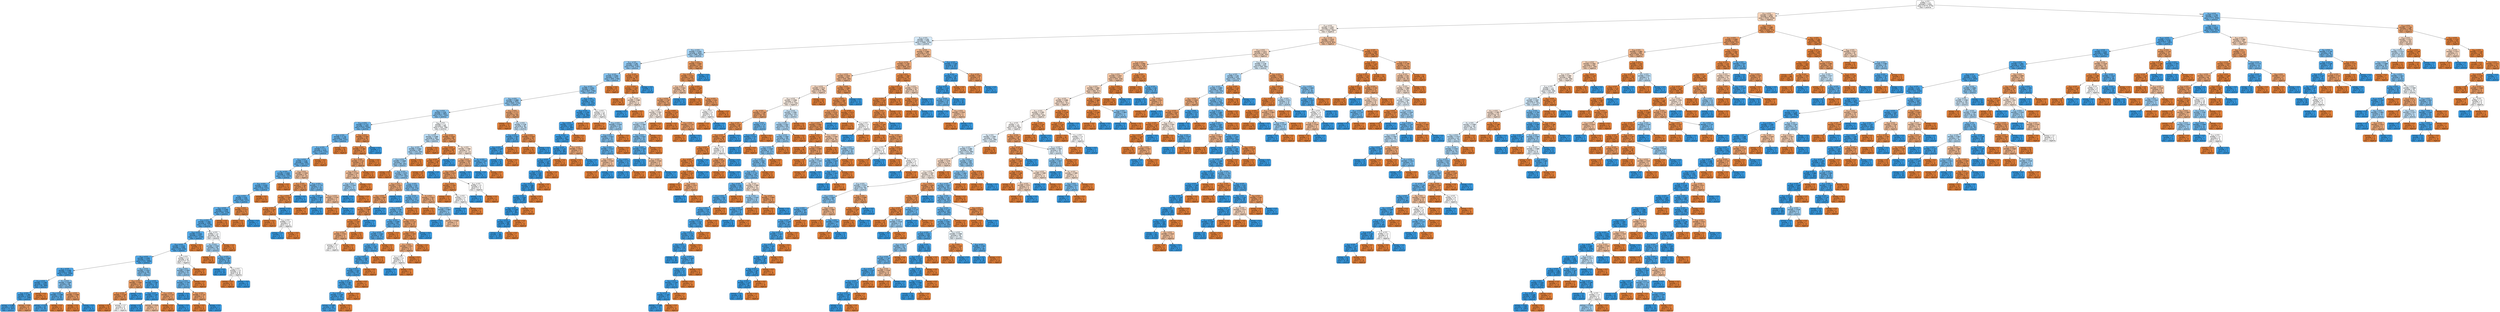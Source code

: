 digraph Tree {
node [shape=box, style="filled, rounded", color="black", fontname=helvetica] ;
edge [fontname=helvetica] ;
0 [label=<X<SUB>282</SUB> &le; 0.5<br/>entropy = 1.0<br/>samples = 11551<br/>value = [5775, 5776]<br/>class = positive>, fillcolor="#ffffff"] ;
1 [label=<X<SUB>745</SUB> &le; 0.5<br/>entropy = 0.967<br/>samples = 8238<br/>value = [5002, 3236]<br/>class = negative>, fillcolor="#f6d3b9"] ;
0 -> 1 [labeldistance=2.5, labelangle=45, headlabel="True"] ;
2 [label=<X<SUB>339</SUB> &le; 0.5<br/>entropy = 0.997<br/>samples = 6307<br/>value = [3344, 2963]<br/>class = negative>, fillcolor="#fcf1e8"] ;
1 -> 2 ;
3 [label=<X<SUB>578</SUB> &le; 0.5<br/>entropy = 0.99<br/>samples = 3786<br/>value = [1666, 2120]<br/>class = positive>, fillcolor="#d5eaf9"] ;
2 -> 3 ;
4 [label=<X<SUB>225</SUB> &le; 0.5<br/>entropy = 0.935<br/>samples = 2816<br/>value = [989, 1827]<br/>class = positive>, fillcolor="#a4d2f3"] ;
3 -> 4 ;
5 [label=<X<SUB>277</SUB> &le; 0.5<br/>entropy = 0.89<br/>samples = 2579<br/>value = [792, 1787]<br/>class = positive>, fillcolor="#91c8f1"] ;
4 -> 5 ;
6 [label=<X<SUB>347</SUB> &le; 0.5<br/>entropy = 0.856<br/>samples = 2474<br/>value = [694, 1780]<br/>class = positive>, fillcolor="#86c3ef"] ;
5 -> 6 ;
7 [label=<X<SUB>662</SUB> &le; 0.5<br/>entropy = 0.832<br/>samples = 2417<br/>value = [637, 1780]<br/>class = positive>, fillcolor="#80c0ee"] ;
6 -> 7 ;
8 [label=<X<SUB>920</SUB> &le; 0.5<br/>entropy = 0.889<br/>samples = 1975<br/>value = [605, 1370]<br/>class = positive>, fillcolor="#90c8f0"] ;
7 -> 8 ;
9 [label=<X<SUB>657</SUB> &le; 0.5<br/>entropy = 0.85<br/>samples = 1853<br/>value = [511, 1342]<br/>class = positive>, fillcolor="#84c2ef"] ;
8 -> 9 ;
10 [label=<X<SUB>109</SUB> &le; 0.5<br/>entropy = 0.757<br/>samples = 1463<br/>value = [319, 1144]<br/>class = positive>, fillcolor="#70b8ec"] ;
9 -> 10 ;
11 [label=<X<SUB>530</SUB> &le; 0.5<br/>entropy = 0.732<br/>samples = 1435<br/>value = [294, 1141]<br/>class = positive>, fillcolor="#6cb6ec"] ;
10 -> 11 ;
12 [label=<X<SUB>776</SUB> &le; 0.5<br/>entropy = 0.71<br/>samples = 1416<br/>value = [275, 1141]<br/>class = positive>, fillcolor="#69b5eb"] ;
11 -> 12 ;
13 [label=<X<SUB>245</SUB> &le; 0.5<br/>entropy = 0.69<br/>samples = 1399<br/>value = [258, 1141]<br/>class = positive>, fillcolor="#66b3eb"] ;
12 -> 13 ;
14 [label=<X<SUB>36</SUB> &le; 0.5<br/>entropy = 0.658<br/>samples = 1358<br/>value = [231, 1127]<br/>class = positive>, fillcolor="#62b1ea"] ;
13 -> 14 ;
15 [label=<X<SUB>361</SUB> &le; 0.5<br/>entropy = 0.639<br/>samples = 1345<br/>value = [218, 1127]<br/>class = positive>, fillcolor="#5fb0ea"] ;
14 -> 15 ;
16 [label=<X<SUB>385</SUB> &le; 0.5<br/>entropy = 0.62<br/>samples = 1332<br/>value = [205, 1127]<br/>class = positive>, fillcolor="#5dafea"] ;
15 -> 16 ;
17 [label=<X<SUB>803</SUB> &le; 0.5<br/>entropy = 0.599<br/>samples = 1318<br/>value = [192, 1126]<br/>class = positive>, fillcolor="#5baee9"] ;
16 -> 17 ;
18 [label=<X<SUB>336</SUB> &le; 0.5<br/>entropy = 0.582<br/>samples = 1308<br/>value = [182, 1126]<br/>class = positive>, fillcolor="#59ade9"] ;
17 -> 18 ;
19 [label=<X<SUB>485</SUB> &le; 0.5<br/>entropy = 0.543<br/>samples = 1257<br/>value = [157, 1100]<br/>class = positive>, fillcolor="#55abe9"] ;
18 -> 19 ;
20 [label=<X<SUB>994</SUB> &le; 0.5<br/>entropy = 0.525<br/>samples = 1248<br/>value = [148, 1100]<br/>class = positive>, fillcolor="#54aae8"] ;
19 -> 20 ;
21 [label=<X<SUB>566</SUB> &le; 0.5<br/>entropy = 0.494<br/>samples = 1214<br/>value = [131, 1083]<br/>class = positive>, fillcolor="#51a9e8"] ;
20 -> 21 ;
22 [label=<X<SUB>155</SUB> &le; 0.5<br/>entropy = 0.446<br/>samples = 1109<br/>value = [103, 1006]<br/>class = positive>, fillcolor="#4da7e8"] ;
21 -> 22 ;
23 [label=<X<SUB>318</SUB> &le; 0.5<br/>entropy = 0.398<br/>samples = 1029<br/>value = [81, 948]<br/>class = positive>, fillcolor="#4aa5e7"] ;
22 -> 23 ;
24 [label=<X<SUB>482</SUB> &le; 0.5<br/>entropy = 0.385<br/>samples = 1025<br/>value = [77, 948]<br/>class = positive>, fillcolor="#49a5e7"] ;
23 -> 24 ;
25 [label=<entropy = 0.368<br/>samples = 1019<br/>value = [72, 947]<br/>class = positive>, fillcolor="#48a4e7"] ;
24 -> 25 ;
26 [label=<entropy = 0.65<br/>samples = 6<br/>value = [5, 1]<br/>class = negative>, fillcolor="#ea9a61"] ;
24 -> 26 ;
27 [label=<entropy = 0.0<br/>samples = 4<br/>value = [4, 0]<br/>class = negative>, fillcolor="#e58139"] ;
23 -> 27 ;
28 [label=<X<SUB>13</SUB> &le; 0.5<br/>entropy = 0.849<br/>samples = 80<br/>value = [22, 58]<br/>class = positive>, fillcolor="#84c2ef"] ;
22 -> 28 ;
29 [label=<X<SUB>486</SUB> &le; 0.5<br/>entropy = 0.586<br/>samples = 64<br/>value = [9, 55]<br/>class = positive>, fillcolor="#59ade9"] ;
28 -> 29 ;
30 [label=<entropy = 0.414<br/>samples = 60<br/>value = [5, 55]<br/>class = positive>, fillcolor="#4ba6e7"] ;
29 -> 30 ;
31 [label=<entropy = 0.0<br/>samples = 4<br/>value = [4, 0]<br/>class = negative>, fillcolor="#e58139"] ;
29 -> 31 ;
32 [label=<X<SUB>965</SUB> &le; 0.5<br/>entropy = 0.696<br/>samples = 16<br/>value = [13, 3]<br/>class = negative>, fillcolor="#eb9e67"] ;
28 -> 32 ;
33 [label=<entropy = 0.0<br/>samples = 13<br/>value = [13, 0]<br/>class = negative>, fillcolor="#e58139"] ;
32 -> 33 ;
34 [label=<entropy = 0.0<br/>samples = 3<br/>value = [0, 3]<br/>class = positive>, fillcolor="#399de5"] ;
32 -> 34 ;
35 [label=<X<SUB>635</SUB> &le; 0.5<br/>entropy = 0.837<br/>samples = 105<br/>value = [28, 77]<br/>class = positive>, fillcolor="#81c1ee"] ;
21 -> 35 ;
36 [label=<X<SUB>465</SUB> &le; 0.5<br/>entropy = 0.691<br/>samples = 27<br/>value = [22, 5]<br/>class = negative>, fillcolor="#eb9e66"] ;
35 -> 36 ;
37 [label=<X<SUB>137</SUB> &le; 0.5<br/>entropy = 0.529<br/>samples = 25<br/>value = [22, 3]<br/>class = negative>, fillcolor="#e99254"] ;
36 -> 37 ;
38 [label=<entropy = 0.0<br/>samples = 19<br/>value = [19, 0]<br/>class = negative>, fillcolor="#e58139"] ;
37 -> 38 ;
39 [label=<entropy = 1.0<br/>samples = 6<br/>value = [3, 3]<br/>class = negative>, fillcolor="#ffffff"] ;
37 -> 39 ;
40 [label=<entropy = 0.0<br/>samples = 2<br/>value = [0, 2]<br/>class = positive>, fillcolor="#399de5"] ;
36 -> 40 ;
41 [label=<X<SUB>158</SUB> &le; 0.5<br/>entropy = 0.391<br/>samples = 78<br/>value = [6, 72]<br/>class = positive>, fillcolor="#49a5e7"] ;
35 -> 41 ;
42 [label=<X<SUB>206</SUB> &le; 0.5<br/>entropy = 0.181<br/>samples = 73<br/>value = [2, 71]<br/>class = positive>, fillcolor="#3fa0e6"] ;
41 -> 42 ;
43 [label=<entropy = 0.0<br/>samples = 70<br/>value = [0, 70]<br/>class = positive>, fillcolor="#399de5"] ;
42 -> 43 ;
44 [label=<entropy = 0.918<br/>samples = 3<br/>value = [2, 1]<br/>class = negative>, fillcolor="#f2c09c"] ;
42 -> 44 ;
45 [label=<X<SUB>702</SUB> &le; 0.5<br/>entropy = 0.722<br/>samples = 5<br/>value = [4, 1]<br/>class = negative>, fillcolor="#eca06a"] ;
41 -> 45 ;
46 [label=<entropy = 0.0<br/>samples = 4<br/>value = [4, 0]<br/>class = negative>, fillcolor="#e58139"] ;
45 -> 46 ;
47 [label=<entropy = 0.0<br/>samples = 1<br/>value = [0, 1]<br/>class = positive>, fillcolor="#399de5"] ;
45 -> 47 ;
48 [label=<X<SUB>316</SUB> &le; 0.5<br/>entropy = 1.0<br/>samples = 34<br/>value = [17, 17]<br/>class = negative>, fillcolor="#ffffff"] ;
20 -> 48 ;
49 [label=<X<SUB>298</SUB> &le; 0.5<br/>entropy = 0.904<br/>samples = 25<br/>value = [8, 17]<br/>class = positive>, fillcolor="#96cbf1"] ;
48 -> 49 ;
50 [label=<X<SUB>178</SUB> &le; 0.5<br/>entropy = 0.702<br/>samples = 21<br/>value = [4, 17]<br/>class = positive>, fillcolor="#68b4eb"] ;
49 -> 50 ;
51 [label=<entropy = 0.0<br/>samples = 16<br/>value = [0, 16]<br/>class = positive>, fillcolor="#399de5"] ;
50 -> 51 ;
52 [label=<X<SUB>407</SUB> &le; 0.5<br/>entropy = 0.722<br/>samples = 5<br/>value = [4, 1]<br/>class = negative>, fillcolor="#eca06a"] ;
50 -> 52 ;
53 [label=<entropy = 0.0<br/>samples = 4<br/>value = [4, 0]<br/>class = negative>, fillcolor="#e58139"] ;
52 -> 53 ;
54 [label=<entropy = 0.0<br/>samples = 1<br/>value = [0, 1]<br/>class = positive>, fillcolor="#399de5"] ;
52 -> 54 ;
55 [label=<entropy = 0.0<br/>samples = 4<br/>value = [4, 0]<br/>class = negative>, fillcolor="#e58139"] ;
49 -> 55 ;
56 [label=<entropy = 0.0<br/>samples = 9<br/>value = [9, 0]<br/>class = negative>, fillcolor="#e58139"] ;
48 -> 56 ;
57 [label=<entropy = 0.0<br/>samples = 9<br/>value = [9, 0]<br/>class = negative>, fillcolor="#e58139"] ;
19 -> 57 ;
58 [label=<X<SUB>985</SUB> &le; 0.5<br/>entropy = 1.0<br/>samples = 51<br/>value = [25, 26]<br/>class = positive>, fillcolor="#f7fbfe"] ;
18 -> 58 ;
59 [label=<X<SUB>16</SUB> &le; 0.5<br/>entropy = 0.934<br/>samples = 40<br/>value = [14, 26]<br/>class = positive>, fillcolor="#a4d2f3"] ;
58 -> 59 ;
60 [label=<entropy = 0.0<br/>samples = 8<br/>value = [8, 0]<br/>class = negative>, fillcolor="#e58139"] ;
59 -> 60 ;
61 [label=<X<SUB>414</SUB> &le; 0.5<br/>entropy = 0.696<br/>samples = 32<br/>value = [6, 26]<br/>class = positive>, fillcolor="#67b4eb"] ;
59 -> 61 ;
62 [label=<entropy = 0.0<br/>samples = 20<br/>value = [0, 20]<br/>class = positive>, fillcolor="#399de5"] ;
61 -> 62 ;
63 [label=<X<SUB>399</SUB> &le; 0.5<br/>entropy = 1.0<br/>samples = 12<br/>value = [6, 6]<br/>class = negative>, fillcolor="#ffffff"] ;
61 -> 63 ;
64 [label=<entropy = 0.0<br/>samples = 6<br/>value = [6, 0]<br/>class = negative>, fillcolor="#e58139"] ;
63 -> 64 ;
65 [label=<entropy = 0.0<br/>samples = 6<br/>value = [0, 6]<br/>class = positive>, fillcolor="#399de5"] ;
63 -> 65 ;
66 [label=<entropy = 0.0<br/>samples = 11<br/>value = [11, 0]<br/>class = negative>, fillcolor="#e58139"] ;
58 -> 66 ;
67 [label=<entropy = 0.0<br/>samples = 10<br/>value = [10, 0]<br/>class = negative>, fillcolor="#e58139"] ;
17 -> 67 ;
68 [label=<X<SUB>883</SUB> &le; 0.5<br/>entropy = 0.371<br/>samples = 14<br/>value = [13, 1]<br/>class = negative>, fillcolor="#e78b48"] ;
16 -> 68 ;
69 [label=<entropy = 0.0<br/>samples = 13<br/>value = [13, 0]<br/>class = negative>, fillcolor="#e58139"] ;
68 -> 69 ;
70 [label=<entropy = 0.0<br/>samples = 1<br/>value = [0, 1]<br/>class = positive>, fillcolor="#399de5"] ;
68 -> 70 ;
71 [label=<entropy = 0.0<br/>samples = 13<br/>value = [13, 0]<br/>class = negative>, fillcolor="#e58139"] ;
15 -> 71 ;
72 [label=<entropy = 0.0<br/>samples = 13<br/>value = [13, 0]<br/>class = negative>, fillcolor="#e58139"] ;
14 -> 72 ;
73 [label=<X<SUB>388</SUB> &le; 0.5<br/>entropy = 0.926<br/>samples = 41<br/>value = [27, 14]<br/>class = negative>, fillcolor="#f2c2a0"] ;
13 -> 73 ;
74 [label=<X<SUB>353</SUB> &le; 0.5<br/>entropy = 0.592<br/>samples = 28<br/>value = [24, 4]<br/>class = negative>, fillcolor="#e9965a"] ;
73 -> 74 ;
75 [label=<X<SUB>656</SUB> &le; 0.5<br/>entropy = 0.391<br/>samples = 26<br/>value = [24, 2]<br/>class = negative>, fillcolor="#e78c49"] ;
74 -> 75 ;
76 [label=<X<SUB>787</SUB> &le; 0.5<br/>entropy = 0.242<br/>samples = 25<br/>value = [24, 1]<br/>class = negative>, fillcolor="#e68641"] ;
75 -> 76 ;
77 [label=<entropy = 0.0<br/>samples = 23<br/>value = [23, 0]<br/>class = negative>, fillcolor="#e58139"] ;
76 -> 77 ;
78 [label=<X<SUB>400</SUB> &le; 0.5<br/>entropy = 1.0<br/>samples = 2<br/>value = [1, 1]<br/>class = negative>, fillcolor="#ffffff"] ;
76 -> 78 ;
79 [label=<entropy = 0.0<br/>samples = 1<br/>value = [0, 1]<br/>class = positive>, fillcolor="#399de5"] ;
78 -> 79 ;
80 [label=<entropy = 0.0<br/>samples = 1<br/>value = [1, 0]<br/>class = negative>, fillcolor="#e58139"] ;
78 -> 80 ;
81 [label=<entropy = 0.0<br/>samples = 1<br/>value = [0, 1]<br/>class = positive>, fillcolor="#399de5"] ;
75 -> 81 ;
82 [label=<entropy = 0.0<br/>samples = 2<br/>value = [0, 2]<br/>class = positive>, fillcolor="#399de5"] ;
74 -> 82 ;
83 [label=<X<SUB>100</SUB> &le; 0.5<br/>entropy = 0.779<br/>samples = 13<br/>value = [3, 10]<br/>class = positive>, fillcolor="#74baed"] ;
73 -> 83 ;
84 [label=<X<SUB>16</SUB> &le; 0.5<br/>entropy = 0.469<br/>samples = 10<br/>value = [1, 9]<br/>class = positive>, fillcolor="#4fa8e8"] ;
83 -> 84 ;
85 [label=<entropy = 0.0<br/>samples = 1<br/>value = [1, 0]<br/>class = negative>, fillcolor="#e58139"] ;
84 -> 85 ;
86 [label=<entropy = 0.0<br/>samples = 9<br/>value = [0, 9]<br/>class = positive>, fillcolor="#399de5"] ;
84 -> 86 ;
87 [label=<X<SUB>1020</SUB> &le; 0.5<br/>entropy = 0.918<br/>samples = 3<br/>value = [2, 1]<br/>class = negative>, fillcolor="#f2c09c"] ;
83 -> 87 ;
88 [label=<entropy = 0.0<br/>samples = 2<br/>value = [2, 0]<br/>class = negative>, fillcolor="#e58139"] ;
87 -> 88 ;
89 [label=<entropy = 0.0<br/>samples = 1<br/>value = [0, 1]<br/>class = positive>, fillcolor="#399de5"] ;
87 -> 89 ;
90 [label=<entropy = 0.0<br/>samples = 17<br/>value = [17, 0]<br/>class = negative>, fillcolor="#e58139"] ;
12 -> 90 ;
91 [label=<entropy = 0.0<br/>samples = 19<br/>value = [19, 0]<br/>class = negative>, fillcolor="#e58139"] ;
11 -> 91 ;
92 [label=<X<SUB>293</SUB> &le; 0.5<br/>entropy = 0.491<br/>samples = 28<br/>value = [25, 3]<br/>class = negative>, fillcolor="#e89051"] ;
10 -> 92 ;
93 [label=<X<SUB>995</SUB> &le; 0.5<br/>entropy = 0.381<br/>samples = 27<br/>value = [25, 2]<br/>class = negative>, fillcolor="#e78b49"] ;
92 -> 93 ;
94 [label=<X<SUB>437</SUB> &le; 0.5<br/>entropy = 0.722<br/>samples = 10<br/>value = [8, 2]<br/>class = negative>, fillcolor="#eca06a"] ;
93 -> 94 ;
95 [label=<X<SUB>684</SUB> &le; 0.5<br/>entropy = 0.918<br/>samples = 6<br/>value = [4, 2]<br/>class = negative>, fillcolor="#f2c09c"] ;
94 -> 95 ;
96 [label=<X<SUB>383</SUB> &le; 0.5<br/>entropy = 0.918<br/>samples = 3<br/>value = [1, 2]<br/>class = positive>, fillcolor="#9ccef2"] ;
95 -> 96 ;
97 [label=<entropy = 0.0<br/>samples = 2<br/>value = [0, 2]<br/>class = positive>, fillcolor="#399de5"] ;
96 -> 97 ;
98 [label=<entropy = 0.0<br/>samples = 1<br/>value = [1, 0]<br/>class = negative>, fillcolor="#e58139"] ;
96 -> 98 ;
99 [label=<entropy = 0.0<br/>samples = 3<br/>value = [3, 0]<br/>class = negative>, fillcolor="#e58139"] ;
95 -> 99 ;
100 [label=<entropy = 0.0<br/>samples = 4<br/>value = [4, 0]<br/>class = negative>, fillcolor="#e58139"] ;
94 -> 100 ;
101 [label=<entropy = 0.0<br/>samples = 17<br/>value = [17, 0]<br/>class = negative>, fillcolor="#e58139"] ;
93 -> 101 ;
102 [label=<entropy = 0.0<br/>samples = 1<br/>value = [0, 1]<br/>class = positive>, fillcolor="#399de5"] ;
92 -> 102 ;
103 [label=<X<SUB>985</SUB> &le; 0.5<br/>entropy = 1.0<br/>samples = 390<br/>value = [192, 198]<br/>class = positive>, fillcolor="#f9fcfe"] ;
9 -> 103 ;
104 [label=<X<SUB>77</SUB> &le; 0.5<br/>entropy = 0.968<br/>samples = 304<br/>value = [120, 184]<br/>class = positive>, fillcolor="#baddf6"] ;
103 -> 104 ;
105 [label=<X<SUB>841</SUB> &le; 0.5<br/>entropy = 0.942<br/>samples = 287<br/>value = [103, 184]<br/>class = positive>, fillcolor="#a8d4f4"] ;
104 -> 105 ;
106 [label=<X<SUB>383</SUB> &le; 0.5<br/>entropy = 0.908<br/>samples = 272<br/>value = [88, 184]<br/>class = positive>, fillcolor="#98ccf1"] ;
105 -> 106 ;
107 [label=<entropy = 0.0<br/>samples = 11<br/>value = [11, 0]<br/>class = negative>, fillcolor="#e58139"] ;
106 -> 107 ;
108 [label=<X<SUB>995</SUB> &le; 0.5<br/>entropy = 0.875<br/>samples = 261<br/>value = [77, 184]<br/>class = positive>, fillcolor="#8cc6f0"] ;
106 -> 108 ;
109 [label=<X<SUB>629</SUB> &le; 0.5<br/>entropy = 0.811<br/>samples = 24<br/>value = [18, 6]<br/>class = negative>, fillcolor="#eeab7b"] ;
108 -> 109 ;
110 [label=<X<SUB>951</SUB> &le; 0.5<br/>entropy = 0.684<br/>samples = 22<br/>value = [18, 4]<br/>class = negative>, fillcolor="#eb9d65"] ;
109 -> 110 ;
111 [label=<X<SUB>857</SUB> &le; 0.5<br/>entropy = 0.469<br/>samples = 20<br/>value = [18, 2]<br/>class = negative>, fillcolor="#e88f4f"] ;
110 -> 111 ;
112 [label=<X<SUB>702</SUB> &le; 0.5<br/>entropy = 0.297<br/>samples = 19<br/>value = [18, 1]<br/>class = negative>, fillcolor="#e68844"] ;
111 -> 112 ;
113 [label=<X<SUB>437</SUB> &le; 0.5<br/>entropy = 0.811<br/>samples = 4<br/>value = [3, 1]<br/>class = negative>, fillcolor="#eeab7b"] ;
112 -> 113 ;
114 [label=<entropy = 1.0<br/>samples = 2<br/>value = [1, 1]<br/>class = negative>, fillcolor="#ffffff"] ;
113 -> 114 ;
115 [label=<entropy = 0.0<br/>samples = 2<br/>value = [2, 0]<br/>class = negative>, fillcolor="#e58139"] ;
113 -> 115 ;
116 [label=<entropy = 0.0<br/>samples = 15<br/>value = [15, 0]<br/>class = negative>, fillcolor="#e58139"] ;
112 -> 116 ;
117 [label=<entropy = 0.0<br/>samples = 1<br/>value = [0, 1]<br/>class = positive>, fillcolor="#399de5"] ;
111 -> 117 ;
118 [label=<entropy = 0.0<br/>samples = 2<br/>value = [0, 2]<br/>class = positive>, fillcolor="#399de5"] ;
110 -> 118 ;
119 [label=<entropy = 0.0<br/>samples = 2<br/>value = [0, 2]<br/>class = positive>, fillcolor="#399de5"] ;
109 -> 119 ;
120 [label=<X<SUB>1007</SUB> &le; 0.5<br/>entropy = 0.81<br/>samples = 237<br/>value = [59, 178]<br/>class = positive>, fillcolor="#7bbdee"] ;
108 -> 120 ;
121 [label=<X<SUB>242</SUB> &le; 0.5<br/>entropy = 0.727<br/>samples = 217<br/>value = [44, 173]<br/>class = positive>, fillcolor="#6bb6ec"] ;
120 -> 121 ;
122 [label=<X<SUB>107</SUB> &le; 0.5<br/>entropy = 0.68<br/>samples = 211<br/>value = [38, 173]<br/>class = positive>, fillcolor="#64b3eb"] ;
121 -> 122 ;
123 [label=<X<SUB>671</SUB> &le; 0.5<br/>entropy = 0.608<br/>samples = 201<br/>value = [30, 171]<br/>class = positive>, fillcolor="#5caeea"] ;
122 -> 123 ;
124 [label=<X<SUB>566</SUB> &le; 0.5<br/>entropy = 0.563<br/>samples = 197<br/>value = [26, 171]<br/>class = positive>, fillcolor="#57ace9"] ;
123 -> 124 ;
125 [label=<X<SUB>185</SUB> &le; 0.5<br/>entropy = 0.512<br/>samples = 193<br/>value = [22, 171]<br/>class = positive>, fillcolor="#52aae8"] ;
124 -> 125 ;
126 [label=<X<SUB>269</SUB> &le; 0.5<br/>entropy = 0.469<br/>samples = 190<br/>value = [19, 171]<br/>class = positive>, fillcolor="#4fa8e8"] ;
125 -> 126 ;
127 [label=<X<SUB>584</SUB> &le; 0.5<br/>entropy = 0.421<br/>samples = 187<br/>value = [16, 171]<br/>class = positive>, fillcolor="#4ca6e7"] ;
126 -> 127 ;
128 [label=<X<SUB>413</SUB> &le; 0.5<br/>entropy = 0.387<br/>samples = 185<br/>value = [14, 171]<br/>class = positive>, fillcolor="#49a5e7"] ;
127 -> 128 ;
129 [label=<X<SUB>787</SUB> &le; 0.5<br/>entropy = 0.349<br/>samples = 183<br/>value = [12, 171]<br/>class = positive>, fillcolor="#47a4e7"] ;
128 -> 129 ;
130 [label=<entropy = 0.308<br/>samples = 181<br/>value = [10, 171]<br/>class = positive>, fillcolor="#45a3e7"] ;
129 -> 130 ;
131 [label=<entropy = 0.0<br/>samples = 2<br/>value = [2, 0]<br/>class = negative>, fillcolor="#e58139"] ;
129 -> 131 ;
132 [label=<entropy = 0.0<br/>samples = 2<br/>value = [2, 0]<br/>class = negative>, fillcolor="#e58139"] ;
128 -> 132 ;
133 [label=<entropy = 0.0<br/>samples = 2<br/>value = [2, 0]<br/>class = negative>, fillcolor="#e58139"] ;
127 -> 133 ;
134 [label=<entropy = 0.0<br/>samples = 3<br/>value = [3, 0]<br/>class = negative>, fillcolor="#e58139"] ;
126 -> 134 ;
135 [label=<entropy = 0.0<br/>samples = 3<br/>value = [3, 0]<br/>class = negative>, fillcolor="#e58139"] ;
125 -> 135 ;
136 [label=<entropy = 0.0<br/>samples = 4<br/>value = [4, 0]<br/>class = negative>, fillcolor="#e58139"] ;
124 -> 136 ;
137 [label=<entropy = 0.0<br/>samples = 4<br/>value = [4, 0]<br/>class = negative>, fillcolor="#e58139"] ;
123 -> 137 ;
138 [label=<X<SUB>843</SUB> &le; 0.5<br/>entropy = 0.722<br/>samples = 10<br/>value = [8, 2]<br/>class = negative>, fillcolor="#eca06a"] ;
122 -> 138 ;
139 [label=<X<SUB>683</SUB> &le; 0.5<br/>entropy = 0.503<br/>samples = 9<br/>value = [8, 1]<br/>class = negative>, fillcolor="#e89152"] ;
138 -> 139 ;
140 [label=<X<SUB>131</SUB> &le; 0.5<br/>entropy = 0.811<br/>samples = 4<br/>value = [3, 1]<br/>class = negative>, fillcolor="#eeab7b"] ;
139 -> 140 ;
141 [label=<X<SUB>178</SUB> &le; 0.5<br/>entropy = 1.0<br/>samples = 2<br/>value = [1, 1]<br/>class = negative>, fillcolor="#ffffff"] ;
140 -> 141 ;
142 [label=<entropy = 0.0<br/>samples = 1<br/>value = [0, 1]<br/>class = positive>, fillcolor="#399de5"] ;
141 -> 142 ;
143 [label=<entropy = 0.0<br/>samples = 1<br/>value = [1, 0]<br/>class = negative>, fillcolor="#e58139"] ;
141 -> 143 ;
144 [label=<entropy = 0.0<br/>samples = 2<br/>value = [2, 0]<br/>class = negative>, fillcolor="#e58139"] ;
140 -> 144 ;
145 [label=<entropy = 0.0<br/>samples = 5<br/>value = [5, 0]<br/>class = negative>, fillcolor="#e58139"] ;
139 -> 145 ;
146 [label=<entropy = 0.0<br/>samples = 1<br/>value = [0, 1]<br/>class = positive>, fillcolor="#399de5"] ;
138 -> 146 ;
147 [label=<entropy = 0.0<br/>samples = 6<br/>value = [6, 0]<br/>class = negative>, fillcolor="#e58139"] ;
121 -> 147 ;
148 [label=<X<SUB>2</SUB> &le; 0.5<br/>entropy = 0.811<br/>samples = 20<br/>value = [15, 5]<br/>class = negative>, fillcolor="#eeab7b"] ;
120 -> 148 ;
149 [label=<entropy = 0.0<br/>samples = 13<br/>value = [13, 0]<br/>class = negative>, fillcolor="#e58139"] ;
148 -> 149 ;
150 [label=<X<SUB>268</SUB> &le; 0.5<br/>entropy = 0.863<br/>samples = 7<br/>value = [2, 5]<br/>class = positive>, fillcolor="#88c4ef"] ;
148 -> 150 ;
151 [label=<entropy = 0.0<br/>samples = 4<br/>value = [0, 4]<br/>class = positive>, fillcolor="#399de5"] ;
150 -> 151 ;
152 [label=<entropy = 0.918<br/>samples = 3<br/>value = [2, 1]<br/>class = negative>, fillcolor="#f2c09c"] ;
150 -> 152 ;
153 [label=<entropy = 0.0<br/>samples = 15<br/>value = [15, 0]<br/>class = negative>, fillcolor="#e58139"] ;
105 -> 153 ;
154 [label=<entropy = 0.0<br/>samples = 17<br/>value = [17, 0]<br/>class = negative>, fillcolor="#e58139"] ;
104 -> 154 ;
155 [label=<X<SUB>918</SUB> &le; 0.5<br/>entropy = 0.641<br/>samples = 86<br/>value = [72, 14]<br/>class = negative>, fillcolor="#ea9a5f"] ;
103 -> 155 ;
156 [label=<X<SUB>354</SUB> &le; 0.5<br/>entropy = 0.214<br/>samples = 59<br/>value = [57, 2]<br/>class = negative>, fillcolor="#e68540"] ;
155 -> 156 ;
157 [label=<X<SUB>859</SUB> &le; 0.5<br/>entropy = 0.126<br/>samples = 58<br/>value = [57, 1]<br/>class = negative>, fillcolor="#e5833c"] ;
156 -> 157 ;
158 [label=<entropy = 0.0<br/>samples = 57<br/>value = [57, 0]<br/>class = negative>, fillcolor="#e58139"] ;
157 -> 158 ;
159 [label=<entropy = 0.0<br/>samples = 1<br/>value = [0, 1]<br/>class = positive>, fillcolor="#399de5"] ;
157 -> 159 ;
160 [label=<entropy = 0.0<br/>samples = 1<br/>value = [0, 1]<br/>class = positive>, fillcolor="#399de5"] ;
156 -> 160 ;
161 [label=<X<SUB>95</SUB> &le; 0.5<br/>entropy = 0.991<br/>samples = 27<br/>value = [15, 12]<br/>class = negative>, fillcolor="#fae6d7"] ;
155 -> 161 ;
162 [label=<X<SUB>969</SUB> &le; 0.5<br/>entropy = 0.831<br/>samples = 19<br/>value = [14, 5]<br/>class = negative>, fillcolor="#eeae80"] ;
161 -> 162 ;
163 [label=<X<SUB>665</SUB> &le; 0.5<br/>entropy = 0.672<br/>samples = 17<br/>value = [14, 3]<br/>class = negative>, fillcolor="#eb9c63"] ;
162 -> 163 ;
164 [label=<X<SUB>720</SUB> &le; 0.5<br/>entropy = 0.391<br/>samples = 13<br/>value = [12, 1]<br/>class = negative>, fillcolor="#e78c49"] ;
163 -> 164 ;
165 [label=<entropy = 0.0<br/>samples = 11<br/>value = [11, 0]<br/>class = negative>, fillcolor="#e58139"] ;
164 -> 165 ;
166 [label=<X<SUB>813</SUB> &le; 0.5<br/>entropy = 1.0<br/>samples = 2<br/>value = [1, 1]<br/>class = negative>, fillcolor="#ffffff"] ;
164 -> 166 ;
167 [label=<entropy = 0.0<br/>samples = 1<br/>value = [0, 1]<br/>class = positive>, fillcolor="#399de5"] ;
166 -> 167 ;
168 [label=<entropy = 0.0<br/>samples = 1<br/>value = [1, 0]<br/>class = negative>, fillcolor="#e58139"] ;
166 -> 168 ;
169 [label=<X<SUB>449</SUB> &le; 0.5<br/>entropy = 1.0<br/>samples = 4<br/>value = [2, 2]<br/>class = negative>, fillcolor="#ffffff"] ;
163 -> 169 ;
170 [label=<entropy = 0.0<br/>samples = 2<br/>value = [0, 2]<br/>class = positive>, fillcolor="#399de5"] ;
169 -> 170 ;
171 [label=<entropy = 0.0<br/>samples = 2<br/>value = [2, 0]<br/>class = negative>, fillcolor="#e58139"] ;
169 -> 171 ;
172 [label=<entropy = 0.0<br/>samples = 2<br/>value = [0, 2]<br/>class = positive>, fillcolor="#399de5"] ;
162 -> 172 ;
173 [label=<X<SUB>77</SUB> &le; 0.5<br/>entropy = 0.544<br/>samples = 8<br/>value = [1, 7]<br/>class = positive>, fillcolor="#55abe9"] ;
161 -> 173 ;
174 [label=<entropy = 0.0<br/>samples = 7<br/>value = [0, 7]<br/>class = positive>, fillcolor="#399de5"] ;
173 -> 174 ;
175 [label=<entropy = 0.0<br/>samples = 1<br/>value = [1, 0]<br/>class = negative>, fillcolor="#e58139"] ;
173 -> 175 ;
176 [label=<X<SUB>702</SUB> &le; 0.5<br/>entropy = 0.777<br/>samples = 122<br/>value = [94, 28]<br/>class = negative>, fillcolor="#eda774"] ;
8 -> 176 ;
177 [label=<entropy = 0.0<br/>samples = 74<br/>value = [74, 0]<br/>class = negative>, fillcolor="#e58139"] ;
176 -> 177 ;
178 [label=<X<SUB>321</SUB> &le; 0.5<br/>entropy = 0.98<br/>samples = 48<br/>value = [20, 28]<br/>class = positive>, fillcolor="#c6e3f8"] ;
176 -> 178 ;
179 [label=<X<SUB>342</SUB> &le; 0.5<br/>entropy = 0.567<br/>samples = 30<br/>value = [4, 26]<br/>class = positive>, fillcolor="#57ace9"] ;
178 -> 179 ;
180 [label=<X<SUB>636</SUB> &le; 0.5<br/>entropy = 0.229<br/>samples = 27<br/>value = [1, 26]<br/>class = positive>, fillcolor="#41a1e6"] ;
179 -> 180 ;
181 [label=<entropy = 0.0<br/>samples = 26<br/>value = [0, 26]<br/>class = positive>, fillcolor="#399de5"] ;
180 -> 181 ;
182 [label=<entropy = 0.0<br/>samples = 1<br/>value = [1, 0]<br/>class = negative>, fillcolor="#e58139"] ;
180 -> 182 ;
183 [label=<entropy = 0.0<br/>samples = 3<br/>value = [3, 0]<br/>class = negative>, fillcolor="#e58139"] ;
179 -> 183 ;
184 [label=<X<SUB>369</SUB> &le; 0.5<br/>entropy = 0.503<br/>samples = 18<br/>value = [16, 2]<br/>class = negative>, fillcolor="#e89152"] ;
178 -> 184 ;
185 [label=<entropy = 0.0<br/>samples = 16<br/>value = [16, 0]<br/>class = negative>, fillcolor="#e58139"] ;
184 -> 185 ;
186 [label=<entropy = 0.0<br/>samples = 2<br/>value = [0, 2]<br/>class = positive>, fillcolor="#399de5"] ;
184 -> 186 ;
187 [label=<X<SUB>600</SUB> &le; 0.5<br/>entropy = 0.375<br/>samples = 442<br/>value = [32, 410]<br/>class = positive>, fillcolor="#48a5e7"] ;
7 -> 187 ;
188 [label=<X<SUB>584</SUB> &le; 0.5<br/>entropy = 0.258<br/>samples = 414<br/>value = [18, 396]<br/>class = positive>, fillcolor="#42a1e6"] ;
187 -> 188 ;
189 [label=<X<SUB>897</SUB> &le; 0.5<br/>entropy = 0.215<br/>samples = 410<br/>value = [14, 396]<br/>class = positive>, fillcolor="#40a0e6"] ;
188 -> 189 ;
190 [label=<X<SUB>2</SUB> &le; 0.5<br/>entropy = 0.179<br/>samples = 407<br/>value = [11, 396]<br/>class = positive>, fillcolor="#3ea0e6"] ;
189 -> 190 ;
191 [label=<X<SUB>524</SUB> &le; 0.5<br/>entropy = 0.141<br/>samples = 403<br/>value = [8, 395]<br/>class = positive>, fillcolor="#3d9fe6"] ;
190 -> 191 ;
192 [label=<X<SUB>154</SUB> &le; 0.5<br/>entropy = 0.112<br/>samples = 401<br/>value = [6, 395]<br/>class = positive>, fillcolor="#3c9ee5"] ;
191 -> 192 ;
193 [label=<X<SUB>639</SUB> &le; 0.5<br/>entropy = 0.097<br/>samples = 400<br/>value = [5, 395]<br/>class = positive>, fillcolor="#3c9ee5"] ;
192 -> 193 ;
194 [label=<X<SUB>761</SUB> &le; 0.5<br/>entropy = 0.081<br/>samples = 399<br/>value = [4, 395]<br/>class = positive>, fillcolor="#3b9ee5"] ;
193 -> 194 ;
195 [label=<X<SUB>324</SUB> &le; 0.5<br/>entropy = 0.064<br/>samples = 398<br/>value = [3, 395]<br/>class = positive>, fillcolor="#3b9ee5"] ;
194 -> 195 ;
196 [label=<X<SUB>805</SUB> &le; 0.5<br/>entropy = 0.046<br/>samples = 397<br/>value = [2, 395]<br/>class = positive>, fillcolor="#3a9de5"] ;
195 -> 196 ;
197 [label=<X<SUB>171</SUB> &le; 0.5<br/>entropy = 0.025<br/>samples = 396<br/>value = [1, 395]<br/>class = positive>, fillcolor="#3a9de5"] ;
196 -> 197 ;
198 [label=<entropy = 0.0<br/>samples = 395<br/>value = [0, 395]<br/>class = positive>, fillcolor="#399de5"] ;
197 -> 198 ;
199 [label=<entropy = 0.0<br/>samples = 1<br/>value = [1, 0]<br/>class = negative>, fillcolor="#e58139"] ;
197 -> 199 ;
200 [label=<entropy = 0.0<br/>samples = 1<br/>value = [1, 0]<br/>class = negative>, fillcolor="#e58139"] ;
196 -> 200 ;
201 [label=<entropy = 0.0<br/>samples = 1<br/>value = [1, 0]<br/>class = negative>, fillcolor="#e58139"] ;
195 -> 201 ;
202 [label=<entropy = 0.0<br/>samples = 1<br/>value = [1, 0]<br/>class = negative>, fillcolor="#e58139"] ;
194 -> 202 ;
203 [label=<entropy = 0.0<br/>samples = 1<br/>value = [1, 0]<br/>class = negative>, fillcolor="#e58139"] ;
193 -> 203 ;
204 [label=<entropy = 0.0<br/>samples = 1<br/>value = [1, 0]<br/>class = negative>, fillcolor="#e58139"] ;
192 -> 204 ;
205 [label=<entropy = 0.0<br/>samples = 2<br/>value = [2, 0]<br/>class = negative>, fillcolor="#e58139"] ;
191 -> 205 ;
206 [label=<X<SUB>321</SUB> &le; 0.5<br/>entropy = 0.811<br/>samples = 4<br/>value = [3, 1]<br/>class = negative>, fillcolor="#eeab7b"] ;
190 -> 206 ;
207 [label=<entropy = 0.0<br/>samples = 3<br/>value = [3, 0]<br/>class = negative>, fillcolor="#e58139"] ;
206 -> 207 ;
208 [label=<entropy = 0.0<br/>samples = 1<br/>value = [0, 1]<br/>class = positive>, fillcolor="#399de5"] ;
206 -> 208 ;
209 [label=<entropy = 0.0<br/>samples = 3<br/>value = [3, 0]<br/>class = negative>, fillcolor="#e58139"] ;
189 -> 209 ;
210 [label=<entropy = 0.0<br/>samples = 4<br/>value = [4, 0]<br/>class = negative>, fillcolor="#e58139"] ;
188 -> 210 ;
211 [label=<X<SUB>971</SUB> &le; 0.5<br/>entropy = 1.0<br/>samples = 28<br/>value = [14, 14]<br/>class = negative>, fillcolor="#ffffff"] ;
187 -> 211 ;
212 [label=<entropy = 0.0<br/>samples = 7<br/>value = [7, 0]<br/>class = negative>, fillcolor="#e58139"] ;
211 -> 212 ;
213 [label=<X<SUB>100</SUB> &le; 0.5<br/>entropy = 0.918<br/>samples = 21<br/>value = [7, 14]<br/>class = positive>, fillcolor="#9ccef2"] ;
211 -> 213 ;
214 [label=<X<SUB>268</SUB> &le; 0.5<br/>entropy = 0.831<br/>samples = 19<br/>value = [5, 14]<br/>class = positive>, fillcolor="#80c0ee"] ;
213 -> 214 ;
215 [label=<X<SUB>819</SUB> &le; 0.5<br/>entropy = 0.672<br/>samples = 17<br/>value = [3, 14]<br/>class = positive>, fillcolor="#63b2eb"] ;
214 -> 215 ;
216 [label=<X<SUB>681</SUB> &le; 0.5<br/>entropy = 0.918<br/>samples = 3<br/>value = [2, 1]<br/>class = negative>, fillcolor="#f2c09c"] ;
215 -> 216 ;
217 [label=<entropy = 0.0<br/>samples = 2<br/>value = [2, 0]<br/>class = negative>, fillcolor="#e58139"] ;
216 -> 217 ;
218 [label=<entropy = 0.0<br/>samples = 1<br/>value = [0, 1]<br/>class = positive>, fillcolor="#399de5"] ;
216 -> 218 ;
219 [label=<X<SUB>514</SUB> &le; 0.5<br/>entropy = 0.371<br/>samples = 14<br/>value = [1, 13]<br/>class = positive>, fillcolor="#48a5e7"] ;
215 -> 219 ;
220 [label=<entropy = 0.0<br/>samples = 13<br/>value = [0, 13]<br/>class = positive>, fillcolor="#399de5"] ;
219 -> 220 ;
221 [label=<entropy = 0.0<br/>samples = 1<br/>value = [1, 0]<br/>class = negative>, fillcolor="#e58139"] ;
219 -> 221 ;
222 [label=<entropy = 0.0<br/>samples = 2<br/>value = [2, 0]<br/>class = negative>, fillcolor="#e58139"] ;
214 -> 222 ;
223 [label=<entropy = 0.0<br/>samples = 2<br/>value = [2, 0]<br/>class = negative>, fillcolor="#e58139"] ;
213 -> 223 ;
224 [label=<entropy = 0.0<br/>samples = 57<br/>value = [57, 0]<br/>class = negative>, fillcolor="#e58139"] ;
6 -> 224 ;
225 [label=<X<SUB>354</SUB> &le; 0.5<br/>entropy = 0.353<br/>samples = 105<br/>value = [98, 7]<br/>class = negative>, fillcolor="#e78a47"] ;
5 -> 225 ;
226 [label=<X<SUB>775</SUB> &le; 0.5<br/>entropy = 0.193<br/>samples = 101<br/>value = [98, 3]<br/>class = negative>, fillcolor="#e6853f"] ;
225 -> 226 ;
227 [label=<entropy = 0.0<br/>samples = 94<br/>value = [94, 0]<br/>class = negative>, fillcolor="#e58139"] ;
226 -> 227 ;
228 [label=<X<SUB>405</SUB> &le; 0.5<br/>entropy = 0.985<br/>samples = 7<br/>value = [4, 3]<br/>class = negative>, fillcolor="#f8e0ce"] ;
226 -> 228 ;
229 [label=<entropy = 0.0<br/>samples = 3<br/>value = [0, 3]<br/>class = positive>, fillcolor="#399de5"] ;
228 -> 229 ;
230 [label=<entropy = 0.0<br/>samples = 4<br/>value = [4, 0]<br/>class = negative>, fillcolor="#e58139"] ;
228 -> 230 ;
231 [label=<entropy = 0.0<br/>samples = 4<br/>value = [0, 4]<br/>class = positive>, fillcolor="#399de5"] ;
225 -> 231 ;
232 [label=<X<SUB>407</SUB> &le; 0.5<br/>entropy = 0.655<br/>samples = 237<br/>value = [197, 40]<br/>class = negative>, fillcolor="#ea9b61"] ;
4 -> 232 ;
233 [label=<X<SUB>902</SUB> &le; 0.5<br/>entropy = 0.574<br/>samples = 228<br/>value = [197, 31]<br/>class = negative>, fillcolor="#e99558"] ;
232 -> 233 ;
234 [label=<X<SUB>397</SUB> &le; 0.5<br/>entropy = 0.941<br/>samples = 81<br/>value = [52, 29]<br/>class = negative>, fillcolor="#f4c7a7"] ;
233 -> 234 ;
235 [label=<X<SUB>414</SUB> &le; 0.5<br/>entropy = 0.767<br/>samples = 67<br/>value = [52, 15]<br/>class = negative>, fillcolor="#eca572"] ;
234 -> 235 ;
236 [label=<X<SUB>657</SUB> &le; 0.5<br/>entropy = 0.997<br/>samples = 30<br/>value = [16, 14]<br/>class = negative>, fillcolor="#fcefe6"] ;
235 -> 236 ;
237 [label=<X<SUB>336</SUB> &le; 0.5<br/>entropy = 0.966<br/>samples = 23<br/>value = [9, 14]<br/>class = positive>, fillcolor="#b8dcf6"] ;
236 -> 237 ;
238 [label=<X<SUB>935</SUB> &le; 0.5<br/>entropy = 0.831<br/>samples = 19<br/>value = [5, 14]<br/>class = positive>, fillcolor="#80c0ee"] ;
237 -> 238 ;
239 [label=<X<SUB>394</SUB> &le; 0.5<br/>entropy = 0.544<br/>samples = 16<br/>value = [2, 14]<br/>class = positive>, fillcolor="#55abe9"] ;
238 -> 239 ;
240 [label=<entropy = 0.0<br/>samples = 13<br/>value = [0, 13]<br/>class = positive>, fillcolor="#399de5"] ;
239 -> 240 ;
241 [label=<X<SUB>115</SUB> &le; 0.5<br/>entropy = 0.918<br/>samples = 3<br/>value = [2, 1]<br/>class = negative>, fillcolor="#f2c09c"] ;
239 -> 241 ;
242 [label=<entropy = 0.0<br/>samples = 2<br/>value = [2, 0]<br/>class = negative>, fillcolor="#e58139"] ;
241 -> 242 ;
243 [label=<entropy = 0.0<br/>samples = 1<br/>value = [0, 1]<br/>class = positive>, fillcolor="#399de5"] ;
241 -> 243 ;
244 [label=<entropy = 0.0<br/>samples = 3<br/>value = [3, 0]<br/>class = negative>, fillcolor="#e58139"] ;
238 -> 244 ;
245 [label=<entropy = 0.0<br/>samples = 4<br/>value = [4, 0]<br/>class = negative>, fillcolor="#e58139"] ;
237 -> 245 ;
246 [label=<entropy = 0.0<br/>samples = 7<br/>value = [7, 0]<br/>class = negative>, fillcolor="#e58139"] ;
236 -> 246 ;
247 [label=<X<SUB>923</SUB> &le; 0.5<br/>entropy = 0.179<br/>samples = 37<br/>value = [36, 1]<br/>class = negative>, fillcolor="#e6843e"] ;
235 -> 247 ;
248 [label=<entropy = 0.0<br/>samples = 32<br/>value = [32, 0]<br/>class = negative>, fillcolor="#e58139"] ;
247 -> 248 ;
249 [label=<X<SUB>702</SUB> &le; 0.5<br/>entropy = 0.722<br/>samples = 5<br/>value = [4, 1]<br/>class = negative>, fillcolor="#eca06a"] ;
247 -> 249 ;
250 [label=<entropy = 0.0<br/>samples = 4<br/>value = [4, 0]<br/>class = negative>, fillcolor="#e58139"] ;
249 -> 250 ;
251 [label=<entropy = 0.0<br/>samples = 1<br/>value = [0, 1]<br/>class = positive>, fillcolor="#399de5"] ;
249 -> 251 ;
252 [label=<entropy = 0.0<br/>samples = 14<br/>value = [0, 14]<br/>class = positive>, fillcolor="#399de5"] ;
234 -> 252 ;
253 [label=<X<SUB>447</SUB> &le; 0.5<br/>entropy = 0.104<br/>samples = 147<br/>value = [145, 2]<br/>class = negative>, fillcolor="#e5833c"] ;
233 -> 253 ;
254 [label=<entropy = 0.0<br/>samples = 135<br/>value = [135, 0]<br/>class = negative>, fillcolor="#e58139"] ;
253 -> 254 ;
255 [label=<X<SUB>260</SUB> &le; 0.5<br/>entropy = 0.65<br/>samples = 12<br/>value = [10, 2]<br/>class = negative>, fillcolor="#ea9a61"] ;
253 -> 255 ;
256 [label=<X<SUB>296</SUB> &le; 0.5<br/>entropy = 1.0<br/>samples = 4<br/>value = [2, 2]<br/>class = negative>, fillcolor="#ffffff"] ;
255 -> 256 ;
257 [label=<entropy = 0.0<br/>samples = 2<br/>value = [2, 0]<br/>class = negative>, fillcolor="#e58139"] ;
256 -> 257 ;
258 [label=<entropy = 0.0<br/>samples = 2<br/>value = [0, 2]<br/>class = positive>, fillcolor="#399de5"] ;
256 -> 258 ;
259 [label=<entropy = 0.0<br/>samples = 8<br/>value = [8, 0]<br/>class = negative>, fillcolor="#e58139"] ;
255 -> 259 ;
260 [label=<entropy = 0.0<br/>samples = 9<br/>value = [0, 9]<br/>class = positive>, fillcolor="#399de5"] ;
232 -> 260 ;
261 [label=<X<SUB>15</SUB> &le; 0.5<br/>entropy = 0.884<br/>samples = 970<br/>value = [677, 293]<br/>class = negative>, fillcolor="#f0b88f"] ;
3 -> 261 ;
262 [label=<X<SUB>1018</SUB> &le; 0.5<br/>entropy = 0.782<br/>samples = 870<br/>value = [668, 202]<br/>class = negative>, fillcolor="#eda775"] ;
261 -> 262 ;
263 [label=<X<SUB>316</SUB> &le; 0.5<br/>entropy = 0.876<br/>samples = 625<br/>value = [440, 185]<br/>class = negative>, fillcolor="#f0b68c"] ;
262 -> 263 ;
264 [label=<X<SUB>720</SUB> &le; 0.5<br/>entropy = 0.974<br/>samples = 368<br/>value = [219, 149]<br/>class = negative>, fillcolor="#f7d7c0"] ;
263 -> 264 ;
265 [label=<X<SUB>934</SUB> &le; 0.5<br/>entropy = 0.996<br/>samples = 322<br/>value = [173, 149]<br/>class = negative>, fillcolor="#fbeee4"] ;
264 -> 265 ;
266 [label=<X<SUB>91</SUB> &le; 0.5<br/>entropy = 0.748<br/>samples = 103<br/>value = [81, 22]<br/>class = negative>, fillcolor="#eca36f"] ;
265 -> 266 ;
267 [label=<X<SUB>924</SUB> &le; 0.5<br/>entropy = 0.54<br/>samples = 89<br/>value = [78, 11]<br/>class = negative>, fillcolor="#e99355"] ;
266 -> 267 ;
268 [label=<X<SUB>949</SUB> &le; 0.5<br/>entropy = 0.446<br/>samples = 86<br/>value = [78, 8]<br/>class = negative>, fillcolor="#e88e4d"] ;
267 -> 268 ;
269 [label=<X<SUB>650</SUB> &le; 0.5<br/>entropy = 0.24<br/>samples = 76<br/>value = [73, 3]<br/>class = negative>, fillcolor="#e68641"] ;
268 -> 269 ;
270 [label=<X<SUB>625</SUB> &le; 0.5<br/>entropy = 0.177<br/>samples = 75<br/>value = [73, 2]<br/>class = negative>, fillcolor="#e6843e"] ;
269 -> 270 ;
271 [label=<X<SUB>945</SUB> &le; 0.5<br/>entropy = 0.103<br/>samples = 74<br/>value = [73, 1]<br/>class = negative>, fillcolor="#e5833c"] ;
270 -> 271 ;
272 [label=<entropy = 0.0<br/>samples = 70<br/>value = [70, 0]<br/>class = negative>, fillcolor="#e58139"] ;
271 -> 272 ;
273 [label=<X<SUB>594</SUB> &le; 0.5<br/>entropy = 0.811<br/>samples = 4<br/>value = [3, 1]<br/>class = negative>, fillcolor="#eeab7b"] ;
271 -> 273 ;
274 [label=<entropy = 0.0<br/>samples = 1<br/>value = [0, 1]<br/>class = positive>, fillcolor="#399de5"] ;
273 -> 274 ;
275 [label=<entropy = 0.0<br/>samples = 3<br/>value = [3, 0]<br/>class = negative>, fillcolor="#e58139"] ;
273 -> 275 ;
276 [label=<entropy = 0.0<br/>samples = 1<br/>value = [0, 1]<br/>class = positive>, fillcolor="#399de5"] ;
270 -> 276 ;
277 [label=<entropy = 0.0<br/>samples = 1<br/>value = [0, 1]<br/>class = positive>, fillcolor="#399de5"] ;
269 -> 277 ;
278 [label=<X<SUB>630</SUB> &le; 0.5<br/>entropy = 1.0<br/>samples = 10<br/>value = [5, 5]<br/>class = negative>, fillcolor="#ffffff"] ;
268 -> 278 ;
279 [label=<X<SUB>494</SUB> &le; 0.5<br/>entropy = 0.65<br/>samples = 6<br/>value = [5, 1]<br/>class = negative>, fillcolor="#ea9a61"] ;
278 -> 279 ;
280 [label=<entropy = 0.0<br/>samples = 5<br/>value = [5, 0]<br/>class = negative>, fillcolor="#e58139"] ;
279 -> 280 ;
281 [label=<entropy = 0.0<br/>samples = 1<br/>value = [0, 1]<br/>class = positive>, fillcolor="#399de5"] ;
279 -> 281 ;
282 [label=<entropy = 0.0<br/>samples = 4<br/>value = [0, 4]<br/>class = positive>, fillcolor="#399de5"] ;
278 -> 282 ;
283 [label=<entropy = 0.0<br/>samples = 3<br/>value = [0, 3]<br/>class = positive>, fillcolor="#399de5"] ;
267 -> 283 ;
284 [label=<X<SUB>321</SUB> &le; 0.5<br/>entropy = 0.75<br/>samples = 14<br/>value = [3, 11]<br/>class = positive>, fillcolor="#6fb8ec"] ;
266 -> 284 ;
285 [label=<X<SUB>1014</SUB> &le; 0.5<br/>entropy = 0.414<br/>samples = 12<br/>value = [1, 11]<br/>class = positive>, fillcolor="#4ba6e7"] ;
284 -> 285 ;
286 [label=<entropy = 0.0<br/>samples = 11<br/>value = [0, 11]<br/>class = positive>, fillcolor="#399de5"] ;
285 -> 286 ;
287 [label=<entropy = 0.0<br/>samples = 1<br/>value = [1, 0]<br/>class = negative>, fillcolor="#e58139"] ;
285 -> 287 ;
288 [label=<entropy = 0.0<br/>samples = 2<br/>value = [2, 0]<br/>class = negative>, fillcolor="#e58139"] ;
284 -> 288 ;
289 [label=<X<SUB>784</SUB> &le; 0.5<br/>entropy = 0.981<br/>samples = 219<br/>value = [92, 127]<br/>class = positive>, fillcolor="#c8e4f8"] ;
265 -> 289 ;
290 [label=<X<SUB>315</SUB> &le; 0.5<br/>entropy = 0.947<br/>samples = 200<br/>value = [73, 127]<br/>class = positive>, fillcolor="#abd5f4"] ;
289 -> 290 ;
291 [label=<X<SUB>524</SUB> &le; 0.5<br/>entropy = 0.897<br/>samples = 185<br/>value = [58, 127]<br/>class = positive>, fillcolor="#93caf1"] ;
290 -> 291 ;
292 [label=<X<SUB>805</SUB> &le; 0.5<br/>entropy = 0.848<br/>samples = 175<br/>value = [48, 127]<br/>class = positive>, fillcolor="#84c2ef"] ;
291 -> 292 ;
293 [label=<X<SUB>533</SUB> &le; 0.5<br/>entropy = 0.802<br/>samples = 168<br/>value = [41, 127]<br/>class = positive>, fillcolor="#79bded"] ;
292 -> 293 ;
294 [label=<X<SUB>581</SUB> &le; 0.5<br/>entropy = 0.753<br/>samples = 162<br/>value = [35, 127]<br/>class = positive>, fillcolor="#70b8ec"] ;
293 -> 294 ;
295 [label=<X<SUB>622</SUB> &le; 0.5<br/>entropy = 0.63<br/>samples = 139<br/>value = [22, 117]<br/>class = positive>, fillcolor="#5eafea"] ;
294 -> 295 ;
296 [label=<X<SUB>778</SUB> &le; 0.5<br/>entropy = 0.567<br/>samples = 135<br/>value = [18, 117]<br/>class = positive>, fillcolor="#57ace9"] ;
295 -> 296 ;
297 [label=<X<SUB>176</SUB> &le; 0.5<br/>entropy = 0.49<br/>samples = 131<br/>value = [14, 117]<br/>class = positive>, fillcolor="#51a9e8"] ;
296 -> 297 ;
298 [label=<X<SUB>552</SUB> &le; 0.5<br/>entropy = 0.423<br/>samples = 128<br/>value = [11, 117]<br/>class = positive>, fillcolor="#4ca6e7"] ;
297 -> 298 ;
299 [label=<X<SUB>811</SUB> &le; 0.5<br/>entropy = 0.371<br/>samples = 126<br/>value = [9, 117]<br/>class = positive>, fillcolor="#48a5e7"] ;
298 -> 299 ;
300 [label=<X<SUB>975</SUB> &le; 0.5<br/>entropy = 0.313<br/>samples = 124<br/>value = [7, 117]<br/>class = positive>, fillcolor="#45a3e7"] ;
299 -> 300 ;
301 [label=<entropy = 0.0<br/>samples = 46<br/>value = [0, 46]<br/>class = positive>, fillcolor="#399de5"] ;
300 -> 301 ;
302 [label=<X<SUB>431</SUB> &le; 0.5<br/>entropy = 0.436<br/>samples = 78<br/>value = [7, 71]<br/>class = positive>, fillcolor="#4da7e8"] ;
300 -> 302 ;
303 [label=<X<SUB>1015</SUB> &le; 0.5<br/>entropy = 0.3<br/>samples = 75<br/>value = [4, 71]<br/>class = positive>, fillcolor="#44a3e6"] ;
302 -> 303 ;
304 [label=<X<SUB>974</SUB> &le; 0.5<br/>entropy = 0.245<br/>samples = 74<br/>value = [3, 71]<br/>class = positive>, fillcolor="#41a1e6"] ;
303 -> 304 ;
305 [label=<X<SUB>6</SUB> &le; 0.5<br/>entropy = 0.181<br/>samples = 73<br/>value = [2, 71]<br/>class = positive>, fillcolor="#3fa0e6"] ;
304 -> 305 ;
306 [label=<entropy = 0.106<br/>samples = 72<br/>value = [1, 71]<br/>class = positive>, fillcolor="#3c9ee5"] ;
305 -> 306 ;
307 [label=<entropy = 0.0<br/>samples = 1<br/>value = [1, 0]<br/>class = negative>, fillcolor="#e58139"] ;
305 -> 307 ;
308 [label=<entropy = 0.0<br/>samples = 1<br/>value = [1, 0]<br/>class = negative>, fillcolor="#e58139"] ;
304 -> 308 ;
309 [label=<entropy = 0.0<br/>samples = 1<br/>value = [1, 0]<br/>class = negative>, fillcolor="#e58139"] ;
303 -> 309 ;
310 [label=<entropy = 0.0<br/>samples = 3<br/>value = [3, 0]<br/>class = negative>, fillcolor="#e58139"] ;
302 -> 310 ;
311 [label=<entropy = 0.0<br/>samples = 2<br/>value = [2, 0]<br/>class = negative>, fillcolor="#e58139"] ;
299 -> 311 ;
312 [label=<entropy = 0.0<br/>samples = 2<br/>value = [2, 0]<br/>class = negative>, fillcolor="#e58139"] ;
298 -> 312 ;
313 [label=<entropy = 0.0<br/>samples = 3<br/>value = [3, 0]<br/>class = negative>, fillcolor="#e58139"] ;
297 -> 313 ;
314 [label=<entropy = 0.0<br/>samples = 4<br/>value = [4, 0]<br/>class = negative>, fillcolor="#e58139"] ;
296 -> 314 ;
315 [label=<entropy = 0.0<br/>samples = 4<br/>value = [4, 0]<br/>class = negative>, fillcolor="#e58139"] ;
295 -> 315 ;
316 [label=<X<SUB>82</SUB> &le; 0.5<br/>entropy = 0.988<br/>samples = 23<br/>value = [13, 10]<br/>class = negative>, fillcolor="#f9e2d1"] ;
294 -> 316 ;
317 [label=<X<SUB>2</SUB> &le; 0.5<br/>entropy = 0.918<br/>samples = 12<br/>value = [4, 8]<br/>class = positive>, fillcolor="#9ccef2"] ;
316 -> 317 ;
318 [label=<X<SUB>554</SUB> &le; 0.5<br/>entropy = 0.503<br/>samples = 9<br/>value = [1, 8]<br/>class = positive>, fillcolor="#52a9e8"] ;
317 -> 318 ;
319 [label=<entropy = 0.0<br/>samples = 8<br/>value = [0, 8]<br/>class = positive>, fillcolor="#399de5"] ;
318 -> 319 ;
320 [label=<entropy = 0.0<br/>samples = 1<br/>value = [1, 0]<br/>class = negative>, fillcolor="#e58139"] ;
318 -> 320 ;
321 [label=<entropy = 0.0<br/>samples = 3<br/>value = [3, 0]<br/>class = negative>, fillcolor="#e58139"] ;
317 -> 321 ;
322 [label=<X<SUB>96</SUB> &le; 0.5<br/>entropy = 0.684<br/>samples = 11<br/>value = [9, 2]<br/>class = negative>, fillcolor="#eb9d65"] ;
316 -> 322 ;
323 [label=<entropy = 0.0<br/>samples = 9<br/>value = [9, 0]<br/>class = negative>, fillcolor="#e58139"] ;
322 -> 323 ;
324 [label=<entropy = 0.0<br/>samples = 2<br/>value = [0, 2]<br/>class = positive>, fillcolor="#399de5"] ;
322 -> 324 ;
325 [label=<entropy = 0.0<br/>samples = 6<br/>value = [6, 0]<br/>class = negative>, fillcolor="#e58139"] ;
293 -> 325 ;
326 [label=<entropy = 0.0<br/>samples = 7<br/>value = [7, 0]<br/>class = negative>, fillcolor="#e58139"] ;
292 -> 326 ;
327 [label=<entropy = 0.0<br/>samples = 10<br/>value = [10, 0]<br/>class = negative>, fillcolor="#e58139"] ;
291 -> 327 ;
328 [label=<entropy = 0.0<br/>samples = 15<br/>value = [15, 0]<br/>class = negative>, fillcolor="#e58139"] ;
290 -> 328 ;
329 [label=<entropy = 0.0<br/>samples = 19<br/>value = [19, 0]<br/>class = negative>, fillcolor="#e58139"] ;
289 -> 329 ;
330 [label=<entropy = 0.0<br/>samples = 46<br/>value = [46, 0]<br/>class = negative>, fillcolor="#e58139"] ;
264 -> 330 ;
331 [label=<X<SUB>853</SUB> &le; 0.5<br/>entropy = 0.584<br/>samples = 257<br/>value = [221, 36]<br/>class = negative>, fillcolor="#e99659"] ;
263 -> 331 ;
332 [label=<X<SUB>711</SUB> &le; 0.5<br/>entropy = 0.462<br/>samples = 245<br/>value = [221, 24]<br/>class = negative>, fillcolor="#e88f4f"] ;
331 -> 332 ;
333 [label=<X<SUB>123</SUB> &le; 0.5<br/>entropy = 0.679<br/>samples = 128<br/>value = [105, 23]<br/>class = negative>, fillcolor="#eb9d64"] ;
332 -> 333 ;
334 [label=<X<SUB>178</SUB> &le; 0.5<br/>entropy = 0.601<br/>samples = 123<br/>value = [105, 18]<br/>class = negative>, fillcolor="#e9975b"] ;
333 -> 334 ;
335 [label=<X<SUB>728</SUB> &le; 0.5<br/>entropy = 0.17<br/>samples = 79<br/>value = [77, 2]<br/>class = negative>, fillcolor="#e6843e"] ;
334 -> 335 ;
336 [label=<entropy = 0.0<br/>samples = 68<br/>value = [68, 0]<br/>class = negative>, fillcolor="#e58139"] ;
335 -> 336 ;
337 [label=<X<SUB>978</SUB> &le; 0.5<br/>entropy = 0.684<br/>samples = 11<br/>value = [9, 2]<br/>class = negative>, fillcolor="#eb9d65"] ;
335 -> 337 ;
338 [label=<entropy = 0.0<br/>samples = 8<br/>value = [8, 0]<br/>class = negative>, fillcolor="#e58139"] ;
337 -> 338 ;
339 [label=<X<SUB>92</SUB> &le; 0.5<br/>entropy = 0.918<br/>samples = 3<br/>value = [1, 2]<br/>class = positive>, fillcolor="#9ccef2"] ;
337 -> 339 ;
340 [label=<entropy = 0.0<br/>samples = 1<br/>value = [1, 0]<br/>class = negative>, fillcolor="#e58139"] ;
339 -> 340 ;
341 [label=<entropy = 0.0<br/>samples = 2<br/>value = [0, 2]<br/>class = positive>, fillcolor="#399de5"] ;
339 -> 341 ;
342 [label=<X<SUB>131</SUB> &le; 0.5<br/>entropy = 0.946<br/>samples = 44<br/>value = [28, 16]<br/>class = negative>, fillcolor="#f4c9aa"] ;
334 -> 342 ;
343 [label=<entropy = 0.0<br/>samples = 20<br/>value = [20, 0]<br/>class = negative>, fillcolor="#e58139"] ;
342 -> 343 ;
344 [label=<X<SUB>918</SUB> &le; 0.5<br/>entropy = 0.918<br/>samples = 24<br/>value = [8, 16]<br/>class = positive>, fillcolor="#9ccef2"] ;
342 -> 344 ;
345 [label=<X<SUB>687</SUB> &le; 0.5<br/>entropy = 0.629<br/>samples = 19<br/>value = [3, 16]<br/>class = positive>, fillcolor="#5eafea"] ;
344 -> 345 ;
346 [label=<X<SUB>681</SUB> &le; 0.5<br/>entropy = 0.323<br/>samples = 17<br/>value = [1, 16]<br/>class = positive>, fillcolor="#45a3e7"] ;
345 -> 346 ;
347 [label=<entropy = 0.0<br/>samples = 16<br/>value = [0, 16]<br/>class = positive>, fillcolor="#399de5"] ;
346 -> 347 ;
348 [label=<entropy = 0.0<br/>samples = 1<br/>value = [1, 0]<br/>class = negative>, fillcolor="#e58139"] ;
346 -> 348 ;
349 [label=<entropy = 0.0<br/>samples = 2<br/>value = [2, 0]<br/>class = negative>, fillcolor="#e58139"] ;
345 -> 349 ;
350 [label=<entropy = 0.0<br/>samples = 5<br/>value = [5, 0]<br/>class = negative>, fillcolor="#e58139"] ;
344 -> 350 ;
351 [label=<entropy = 0.0<br/>samples = 5<br/>value = [0, 5]<br/>class = positive>, fillcolor="#399de5"] ;
333 -> 351 ;
352 [label=<X<SUB>3</SUB> &le; 0.5<br/>entropy = 0.071<br/>samples = 117<br/>value = [116, 1]<br/>class = negative>, fillcolor="#e5823b"] ;
332 -> 352 ;
353 [label=<entropy = 0.0<br/>samples = 115<br/>value = [115, 0]<br/>class = negative>, fillcolor="#e58139"] ;
352 -> 353 ;
354 [label=<X<SUB>394</SUB> &le; 0.5<br/>entropy = 1.0<br/>samples = 2<br/>value = [1, 1]<br/>class = negative>, fillcolor="#ffffff"] ;
352 -> 354 ;
355 [label=<entropy = 0.0<br/>samples = 1<br/>value = [0, 1]<br/>class = positive>, fillcolor="#399de5"] ;
354 -> 355 ;
356 [label=<entropy = 0.0<br/>samples = 1<br/>value = [1, 0]<br/>class = negative>, fillcolor="#e58139"] ;
354 -> 356 ;
357 [label=<entropy = 0.0<br/>samples = 12<br/>value = [0, 12]<br/>class = positive>, fillcolor="#399de5"] ;
331 -> 357 ;
358 [label=<X<SUB>788</SUB> &le; 0.5<br/>entropy = 0.364<br/>samples = 245<br/>value = [228, 17]<br/>class = negative>, fillcolor="#e78a48"] ;
262 -> 358 ;
359 [label=<X<SUB>646</SUB> &le; 0.5<br/>entropy = 0.159<br/>samples = 215<br/>value = [210, 5]<br/>class = negative>, fillcolor="#e6843e"] ;
358 -> 359 ;
360 [label=<X<SUB>479</SUB> &le; 0.5<br/>entropy = 0.244<br/>samples = 124<br/>value = [119, 5]<br/>class = negative>, fillcolor="#e68641"] ;
359 -> 360 ;
361 [label=<X<SUB>427</SUB> &le; 0.5<br/>entropy = 0.4<br/>samples = 63<br/>value = [58, 5]<br/>class = negative>, fillcolor="#e78c4a"] ;
360 -> 361 ;
362 [label=<X<SUB>74</SUB> &le; 0.5<br/>entropy = 0.345<br/>samples = 62<br/>value = [58, 4]<br/>class = negative>, fillcolor="#e78a47"] ;
361 -> 362 ;
363 [label=<entropy = 0.0<br/>samples = 39<br/>value = [39, 0]<br/>class = negative>, fillcolor="#e58139"] ;
362 -> 363 ;
364 [label=<X<SUB>53</SUB> &le; 0.5<br/>entropy = 0.667<br/>samples = 23<br/>value = [19, 4]<br/>class = negative>, fillcolor="#ea9c63"] ;
362 -> 364 ;
365 [label=<X<SUB>934</SUB> &le; 0.5<br/>entropy = 1.0<br/>samples = 6<br/>value = [3, 3]<br/>class = negative>, fillcolor="#ffffff"] ;
364 -> 365 ;
366 [label=<entropy = 0.0<br/>samples = 3<br/>value = [3, 0]<br/>class = negative>, fillcolor="#e58139"] ;
365 -> 366 ;
367 [label=<entropy = 0.0<br/>samples = 3<br/>value = [0, 3]<br/>class = positive>, fillcolor="#399de5"] ;
365 -> 367 ;
368 [label=<X<SUB>431</SUB> &le; 0.5<br/>entropy = 0.323<br/>samples = 17<br/>value = [16, 1]<br/>class = negative>, fillcolor="#e78945"] ;
364 -> 368 ;
369 [label=<entropy = 0.0<br/>samples = 15<br/>value = [15, 0]<br/>class = negative>, fillcolor="#e58139"] ;
368 -> 369 ;
370 [label=<X<SUB>216</SUB> &le; 0.5<br/>entropy = 1.0<br/>samples = 2<br/>value = [1, 1]<br/>class = negative>, fillcolor="#ffffff"] ;
368 -> 370 ;
371 [label=<entropy = 0.0<br/>samples = 1<br/>value = [0, 1]<br/>class = positive>, fillcolor="#399de5"] ;
370 -> 371 ;
372 [label=<entropy = 0.0<br/>samples = 1<br/>value = [1, 0]<br/>class = negative>, fillcolor="#e58139"] ;
370 -> 372 ;
373 [label=<entropy = 0.0<br/>samples = 1<br/>value = [0, 1]<br/>class = positive>, fillcolor="#399de5"] ;
361 -> 373 ;
374 [label=<entropy = 0.0<br/>samples = 61<br/>value = [61, 0]<br/>class = negative>, fillcolor="#e58139"] ;
360 -> 374 ;
375 [label=<entropy = 0.0<br/>samples = 91<br/>value = [91, 0]<br/>class = negative>, fillcolor="#e58139"] ;
359 -> 375 ;
376 [label=<X<SUB>237</SUB> &le; 0.5<br/>entropy = 0.971<br/>samples = 30<br/>value = [18, 12]<br/>class = negative>, fillcolor="#f6d5bd"] ;
358 -> 376 ;
377 [label=<X<SUB>485</SUB> &le; 0.5<br/>entropy = 0.297<br/>samples = 19<br/>value = [18, 1]<br/>class = negative>, fillcolor="#e68844"] ;
376 -> 377 ;
378 [label=<entropy = 0.0<br/>samples = 18<br/>value = [18, 0]<br/>class = negative>, fillcolor="#e58139"] ;
377 -> 378 ;
379 [label=<entropy = 0.0<br/>samples = 1<br/>value = [0, 1]<br/>class = positive>, fillcolor="#399de5"] ;
377 -> 379 ;
380 [label=<entropy = 0.0<br/>samples = 11<br/>value = [0, 11]<br/>class = positive>, fillcolor="#399de5"] ;
376 -> 380 ;
381 [label=<X<SUB>342</SUB> &le; 0.5<br/>entropy = 0.436<br/>samples = 100<br/>value = [9, 91]<br/>class = positive>, fillcolor="#4da7e8"] ;
261 -> 381 ;
382 [label=<X<SUB>6</SUB> &le; 0.5<br/>entropy = 0.254<br/>samples = 94<br/>value = [4, 90]<br/>class = positive>, fillcolor="#42a1e6"] ;
381 -> 382 ;
383 [label=<X<SUB>496</SUB> &le; 0.5<br/>entropy = 0.151<br/>samples = 92<br/>value = [2, 90]<br/>class = positive>, fillcolor="#3d9fe6"] ;
382 -> 383 ;
384 [label=<X<SUB>741</SUB> &le; 0.5<br/>entropy = 0.722<br/>samples = 10<br/>value = [2, 8]<br/>class = positive>, fillcolor="#6ab6ec"] ;
383 -> 384 ;
385 [label=<entropy = 0.0<br/>samples = 7<br/>value = [0, 7]<br/>class = positive>, fillcolor="#399de5"] ;
384 -> 385 ;
386 [label=<X<SUB>320</SUB> &le; 0.5<br/>entropy = 0.918<br/>samples = 3<br/>value = [2, 1]<br/>class = negative>, fillcolor="#f2c09c"] ;
384 -> 386 ;
387 [label=<entropy = 0.0<br/>samples = 2<br/>value = [2, 0]<br/>class = negative>, fillcolor="#e58139"] ;
386 -> 387 ;
388 [label=<entropy = 0.0<br/>samples = 1<br/>value = [0, 1]<br/>class = positive>, fillcolor="#399de5"] ;
386 -> 388 ;
389 [label=<entropy = 0.0<br/>samples = 82<br/>value = [0, 82]<br/>class = positive>, fillcolor="#399de5"] ;
383 -> 389 ;
390 [label=<entropy = 0.0<br/>samples = 2<br/>value = [2, 0]<br/>class = negative>, fillcolor="#e58139"] ;
382 -> 390 ;
391 [label=<X<SUB>189</SUB> &le; 0.5<br/>entropy = 0.65<br/>samples = 6<br/>value = [5, 1]<br/>class = negative>, fillcolor="#ea9a61"] ;
381 -> 391 ;
392 [label=<entropy = 0.0<br/>samples = 5<br/>value = [5, 0]<br/>class = negative>, fillcolor="#e58139"] ;
391 -> 392 ;
393 [label=<entropy = 0.0<br/>samples = 1<br/>value = [0, 1]<br/>class = positive>, fillcolor="#399de5"] ;
391 -> 393 ;
394 [label=<X<SUB>557</SUB> &le; 0.5<br/>entropy = 0.919<br/>samples = 2521<br/>value = [1678, 843]<br/>class = negative>, fillcolor="#f2c09c"] ;
2 -> 394 ;
395 [label=<X<SUB>728</SUB> &le; 0.5<br/>entropy = 0.972<br/>samples = 1973<br/>value = [1180, 793]<br/>class = negative>, fillcolor="#f6d6be"] ;
394 -> 395 ;
396 [label=<X<SUB>394</SUB> &le; 0.5<br/>entropy = 0.869<br/>samples = 1148<br/>value = [815, 333]<br/>class = negative>, fillcolor="#f0b48a"] ;
395 -> 396 ;
397 [label=<X<SUB>496</SUB> &le; 0.5<br/>entropy = 0.933<br/>samples = 911<br/>value = [593, 318]<br/>class = negative>, fillcolor="#f3c5a3"] ;
396 -> 397 ;
398 [label=<X<SUB>838</SUB> &le; 0.5<br/>entropy = 0.968<br/>samples = 801<br/>value = [484, 317]<br/>class = negative>, fillcolor="#f6d4bb"] ;
397 -> 398 ;
399 [label=<X<SUB>923</SUB> &le; 0.5<br/>entropy = 0.986<br/>samples = 722<br/>value = [411, 311]<br/>class = negative>, fillcolor="#f9e0cf"] ;
398 -> 399 ;
400 [label=<X<SUB>553</SUB> &le; 0.5<br/>entropy = 0.995<br/>samples = 671<br/>value = [362, 309]<br/>class = negative>, fillcolor="#fbede2"] ;
399 -> 400 ;
401 [label=<X<SUB>155</SUB> &le; 0.5<br/>entropy = 1.0<br/>samples = 626<br/>value = [318, 308]<br/>class = negative>, fillcolor="#fefbf9"] ;
400 -> 401 ;
402 [label=<X<SUB>60</SUB> &le; 0.5<br/>entropy = 0.994<br/>samples = 531<br/>value = [242, 289]<br/>class = positive>, fillcolor="#dfeffb"] ;
401 -> 402 ;
403 [label=<X<SUB>819</SUB> &le; 0.5<br/>entropy = 0.985<br/>samples = 505<br/>value = [216, 289]<br/>class = positive>, fillcolor="#cde6f8"] ;
402 -> 403 ;
404 [label=<X<SUB>388</SUB> &le; 0.5<br/>entropy = 0.978<br/>samples = 211<br/>value = [124, 87]<br/>class = negative>, fillcolor="#f7d9c4"] ;
403 -> 404 ;
405 [label=<X<SUB>702</SUB> &le; 0.5<br/>entropy = 0.997<br/>samples = 187<br/>value = [100, 87]<br/>class = negative>, fillcolor="#fcefe5"] ;
404 -> 405 ;
406 [label=<X<SUB>786</SUB> &le; 0.5<br/>entropy = 0.974<br/>samples = 131<br/>value = [53, 78]<br/>class = positive>, fillcolor="#c0e0f7"] ;
405 -> 406 ;
407 [label=<X<SUB>790</SUB> &le; 0.5<br/>entropy = 0.845<br/>samples = 99<br/>value = [27, 72]<br/>class = positive>, fillcolor="#83c2ef"] ;
406 -> 407 ;
408 [label=<X<SUB>355</SUB> &le; 0.5<br/>entropy = 0.645<br/>samples = 79<br/>value = [13, 66]<br/>class = positive>, fillcolor="#60b0ea"] ;
407 -> 408 ;
409 [label=<X<SUB>583</SUB> &le; 0.5<br/>entropy = 0.529<br/>samples = 75<br/>value = [9, 66]<br/>class = positive>, fillcolor="#54aae9"] ;
408 -> 409 ;
410 [label=<X<SUB>994</SUB> &le; 0.5<br/>entropy = 0.414<br/>samples = 72<br/>value = [6, 66]<br/>class = positive>, fillcolor="#4ba6e7"] ;
409 -> 410 ;
411 [label=<X<SUB>936</SUB> &le; 0.5<br/>entropy = 0.316<br/>samples = 70<br/>value = [4, 66]<br/>class = positive>, fillcolor="#45a3e7"] ;
410 -> 411 ;
412 [label=<X<SUB>486</SUB> &le; 0.5<br/>entropy = 0.258<br/>samples = 69<br/>value = [3, 66]<br/>class = positive>, fillcolor="#42a1e6"] ;
411 -> 412 ;
413 [label=<X<SUB>882</SUB> &le; 0.5<br/>entropy = 0.191<br/>samples = 68<br/>value = [2, 66]<br/>class = positive>, fillcolor="#3fa0e6"] ;
412 -> 413 ;
414 [label=<X<SUB>641</SUB> &le; 0.5<br/>entropy = 0.112<br/>samples = 67<br/>value = [1, 66]<br/>class = positive>, fillcolor="#3c9ee5"] ;
413 -> 414 ;
415 [label=<entropy = 0.0<br/>samples = 66<br/>value = [0, 66]<br/>class = positive>, fillcolor="#399de5"] ;
414 -> 415 ;
416 [label=<entropy = 0.0<br/>samples = 1<br/>value = [1, 0]<br/>class = negative>, fillcolor="#e58139"] ;
414 -> 416 ;
417 [label=<entropy = 0.0<br/>samples = 1<br/>value = [1, 0]<br/>class = negative>, fillcolor="#e58139"] ;
413 -> 417 ;
418 [label=<entropy = 0.0<br/>samples = 1<br/>value = [1, 0]<br/>class = negative>, fillcolor="#e58139"] ;
412 -> 418 ;
419 [label=<entropy = 0.0<br/>samples = 1<br/>value = [1, 0]<br/>class = negative>, fillcolor="#e58139"] ;
411 -> 419 ;
420 [label=<entropy = 0.0<br/>samples = 2<br/>value = [2, 0]<br/>class = negative>, fillcolor="#e58139"] ;
410 -> 420 ;
421 [label=<entropy = 0.0<br/>samples = 3<br/>value = [3, 0]<br/>class = negative>, fillcolor="#e58139"] ;
409 -> 421 ;
422 [label=<entropy = 0.0<br/>samples = 4<br/>value = [4, 0]<br/>class = negative>, fillcolor="#e58139"] ;
408 -> 422 ;
423 [label=<X<SUB>486</SUB> &le; 0.5<br/>entropy = 0.881<br/>samples = 20<br/>value = [14, 6]<br/>class = negative>, fillcolor="#f0b78e"] ;
407 -> 423 ;
424 [label=<entropy = 0.0<br/>samples = 13<br/>value = [13, 0]<br/>class = negative>, fillcolor="#e58139"] ;
423 -> 424 ;
425 [label=<X<SUB>683</SUB> &le; 0.5<br/>entropy = 0.592<br/>samples = 7<br/>value = [1, 6]<br/>class = positive>, fillcolor="#5aade9"] ;
423 -> 425 ;
426 [label=<entropy = 0.0<br/>samples = 1<br/>value = [1, 0]<br/>class = negative>, fillcolor="#e58139"] ;
425 -> 426 ;
427 [label=<entropy = 0.0<br/>samples = 6<br/>value = [0, 6]<br/>class = positive>, fillcolor="#399de5"] ;
425 -> 427 ;
428 [label=<X<SUB>290</SUB> &le; 0.5<br/>entropy = 0.696<br/>samples = 32<br/>value = [26, 6]<br/>class = negative>, fillcolor="#eb9e67"] ;
406 -> 428 ;
429 [label=<X<SUB>256</SUB> &le; 0.5<br/>entropy = 0.229<br/>samples = 27<br/>value = [26, 1]<br/>class = negative>, fillcolor="#e68641"] ;
428 -> 429 ;
430 [label=<entropy = 0.0<br/>samples = 26<br/>value = [26, 0]<br/>class = negative>, fillcolor="#e58139"] ;
429 -> 430 ;
431 [label=<entropy = 0.0<br/>samples = 1<br/>value = [0, 1]<br/>class = positive>, fillcolor="#399de5"] ;
429 -> 431 ;
432 [label=<entropy = 0.0<br/>samples = 5<br/>value = [0, 5]<br/>class = positive>, fillcolor="#399de5"] ;
428 -> 432 ;
433 [label=<X<SUB>136</SUB> &le; 0.5<br/>entropy = 0.636<br/>samples = 56<br/>value = [47, 9]<br/>class = negative>, fillcolor="#ea995f"] ;
405 -> 433 ;
434 [label=<X<SUB>423</SUB> &le; 0.5<br/>entropy = 0.51<br/>samples = 53<br/>value = [47, 6]<br/>class = negative>, fillcolor="#e89152"] ;
433 -> 434 ;
435 [label=<X<SUB>627</SUB> &le; 0.5<br/>entropy = 0.25<br/>samples = 48<br/>value = [46, 2]<br/>class = negative>, fillcolor="#e68642"] ;
434 -> 435 ;
436 [label=<entropy = 0.0<br/>samples = 45<br/>value = [45, 0]<br/>class = negative>, fillcolor="#e58139"] ;
435 -> 436 ;
437 [label=<X<SUB>432</SUB> &le; 0.5<br/>entropy = 0.918<br/>samples = 3<br/>value = [1, 2]<br/>class = positive>, fillcolor="#9ccef2"] ;
435 -> 437 ;
438 [label=<entropy = 0.0<br/>samples = 2<br/>value = [0, 2]<br/>class = positive>, fillcolor="#399de5"] ;
437 -> 438 ;
439 [label=<entropy = 0.0<br/>samples = 1<br/>value = [1, 0]<br/>class = negative>, fillcolor="#e58139"] ;
437 -> 439 ;
440 [label=<X<SUB>779</SUB> &le; 0.5<br/>entropy = 0.722<br/>samples = 5<br/>value = [1, 4]<br/>class = positive>, fillcolor="#6ab6ec"] ;
434 -> 440 ;
441 [label=<entropy = 0.0<br/>samples = 4<br/>value = [0, 4]<br/>class = positive>, fillcolor="#399de5"] ;
440 -> 441 ;
442 [label=<entropy = 0.0<br/>samples = 1<br/>value = [1, 0]<br/>class = negative>, fillcolor="#e58139"] ;
440 -> 442 ;
443 [label=<entropy = 0.0<br/>samples = 3<br/>value = [0, 3]<br/>class = positive>, fillcolor="#399de5"] ;
433 -> 443 ;
444 [label=<entropy = 0.0<br/>samples = 24<br/>value = [24, 0]<br/>class = negative>, fillcolor="#e58139"] ;
404 -> 444 ;
445 [label=<X<SUB>63</SUB> &le; 0.5<br/>entropy = 0.897<br/>samples = 294<br/>value = [92, 202]<br/>class = positive>, fillcolor="#93caf1"] ;
403 -> 445 ;
446 [label=<X<SUB>787</SUB> &le; 0.5<br/>entropy = 0.844<br/>samples = 276<br/>value = [75, 201]<br/>class = positive>, fillcolor="#83c2ef"] ;
445 -> 446 ;
447 [label=<X<SUB>979</SUB> &le; 0.5<br/>entropy = 0.807<br/>samples = 267<br/>value = [66, 201]<br/>class = positive>, fillcolor="#7abdee"] ;
446 -> 447 ;
448 [label=<X<SUB>482</SUB> &le; 0.5<br/>entropy = 0.767<br/>samples = 259<br/>value = [58, 201]<br/>class = positive>, fillcolor="#72b9ed"] ;
447 -> 448 ;
449 [label=<X<SUB>993</SUB> &le; 0.5<br/>entropy = 0.722<br/>samples = 250<br/>value = [50, 200]<br/>class = positive>, fillcolor="#6ab6ec"] ;
448 -> 449 ;
450 [label=<X<SUB>321</SUB> &le; 0.5<br/>entropy = 0.681<br/>samples = 244<br/>value = [44, 200]<br/>class = positive>, fillcolor="#65b3eb"] ;
449 -> 450 ;
451 [label=<X<SUB>178</SUB> &le; 0.5<br/>entropy = 0.557<br/>samples = 208<br/>value = [27, 181]<br/>class = positive>, fillcolor="#57ace9"] ;
450 -> 451 ;
452 [label=<X<SUB>985</SUB> &le; 0.5<br/>entropy = 0.877<br/>samples = 64<br/>value = [19, 45]<br/>class = positive>, fillcolor="#8dc6f0"] ;
451 -> 452 ;
453 [label=<X<SUB>790</SUB> &le; 0.5<br/>entropy = 0.742<br/>samples = 57<br/>value = [12, 45]<br/>class = positive>, fillcolor="#6eb7ec"] ;
452 -> 453 ;
454 [label=<X<SUB>974</SUB> &le; 0.5<br/>entropy = 0.433<br/>samples = 45<br/>value = [4, 41]<br/>class = positive>, fillcolor="#4ca7e8"] ;
453 -> 454 ;
455 [label=<X<SUB>372</SUB> &le; 0.5<br/>entropy = 0.271<br/>samples = 43<br/>value = [2, 41]<br/>class = positive>, fillcolor="#43a2e6"] ;
454 -> 455 ;
456 [label=<X<SUB>774</SUB> &le; 0.5<br/>entropy = 0.162<br/>samples = 42<br/>value = [1, 41]<br/>class = positive>, fillcolor="#3e9fe6"] ;
455 -> 456 ;
457 [label=<entropy = 0.0<br/>samples = 41<br/>value = [0, 41]<br/>class = positive>, fillcolor="#399de5"] ;
456 -> 457 ;
458 [label=<entropy = 0.0<br/>samples = 1<br/>value = [1, 0]<br/>class = negative>, fillcolor="#e58139"] ;
456 -> 458 ;
459 [label=<entropy = 0.0<br/>samples = 1<br/>value = [1, 0]<br/>class = negative>, fillcolor="#e58139"] ;
455 -> 459 ;
460 [label=<entropy = 0.0<br/>samples = 2<br/>value = [2, 0]<br/>class = negative>, fillcolor="#e58139"] ;
454 -> 460 ;
461 [label=<X<SUB>890</SUB> &le; 0.5<br/>entropy = 0.918<br/>samples = 12<br/>value = [8, 4]<br/>class = negative>, fillcolor="#f2c09c"] ;
453 -> 461 ;
462 [label=<entropy = 0.0<br/>samples = 8<br/>value = [8, 0]<br/>class = negative>, fillcolor="#e58139"] ;
461 -> 462 ;
463 [label=<entropy = 0.0<br/>samples = 4<br/>value = [0, 4]<br/>class = positive>, fillcolor="#399de5"] ;
461 -> 463 ;
464 [label=<entropy = 0.0<br/>samples = 7<br/>value = [7, 0]<br/>class = negative>, fillcolor="#e58139"] ;
452 -> 464 ;
465 [label=<X<SUB>194</SUB> &le; 0.5<br/>entropy = 0.31<br/>samples = 144<br/>value = [8, 136]<br/>class = positive>, fillcolor="#45a3e7"] ;
451 -> 465 ;
466 [label=<X<SUB>622</SUB> &le; 0.5<br/>entropy = 0.221<br/>samples = 141<br/>value = [5, 136]<br/>class = positive>, fillcolor="#40a1e6"] ;
465 -> 466 ;
467 [label=<X<SUB>851</SUB> &le; 0.5<br/>entropy = 0.15<br/>samples = 139<br/>value = [3, 136]<br/>class = positive>, fillcolor="#3d9fe6"] ;
466 -> 467 ;
468 [label=<X<SUB>967</SUB> &le; 0.5<br/>entropy = 0.062<br/>samples = 137<br/>value = [1, 136]<br/>class = positive>, fillcolor="#3a9ee5"] ;
467 -> 468 ;
469 [label=<entropy = 0.0<br/>samples = 136<br/>value = [0, 136]<br/>class = positive>, fillcolor="#399de5"] ;
468 -> 469 ;
470 [label=<entropy = 0.0<br/>samples = 1<br/>value = [1, 0]<br/>class = negative>, fillcolor="#e58139"] ;
468 -> 470 ;
471 [label=<entropy = 0.0<br/>samples = 2<br/>value = [2, 0]<br/>class = negative>, fillcolor="#e58139"] ;
467 -> 471 ;
472 [label=<entropy = 0.0<br/>samples = 2<br/>value = [2, 0]<br/>class = negative>, fillcolor="#e58139"] ;
466 -> 472 ;
473 [label=<entropy = 0.0<br/>samples = 3<br/>value = [3, 0]<br/>class = negative>, fillcolor="#e58139"] ;
465 -> 473 ;
474 [label=<X<SUB>393</SUB> &le; 0.5<br/>entropy = 0.998<br/>samples = 36<br/>value = [17, 19]<br/>class = positive>, fillcolor="#eaf5fc"] ;
450 -> 474 ;
475 [label=<X<SUB>40</SUB> &le; 0.5<br/>entropy = 0.353<br/>samples = 15<br/>value = [14, 1]<br/>class = negative>, fillcolor="#e78a47"] ;
474 -> 475 ;
476 [label=<entropy = 0.0<br/>samples = 14<br/>value = [14, 0]<br/>class = negative>, fillcolor="#e58139"] ;
475 -> 476 ;
477 [label=<entropy = 0.0<br/>samples = 1<br/>value = [0, 1]<br/>class = positive>, fillcolor="#399de5"] ;
475 -> 477 ;
478 [label=<X<SUB>985</SUB> &le; 0.5<br/>entropy = 0.592<br/>samples = 21<br/>value = [3, 18]<br/>class = positive>, fillcolor="#5aade9"] ;
474 -> 478 ;
479 [label=<entropy = 0.0<br/>samples = 18<br/>value = [0, 18]<br/>class = positive>, fillcolor="#399de5"] ;
478 -> 479 ;
480 [label=<entropy = 0.0<br/>samples = 3<br/>value = [3, 0]<br/>class = negative>, fillcolor="#e58139"] ;
478 -> 480 ;
481 [label=<entropy = 0.0<br/>samples = 6<br/>value = [6, 0]<br/>class = negative>, fillcolor="#e58139"] ;
449 -> 481 ;
482 [label=<X<SUB>690</SUB> &le; 0.5<br/>entropy = 0.503<br/>samples = 9<br/>value = [8, 1]<br/>class = negative>, fillcolor="#e89152"] ;
448 -> 482 ;
483 [label=<entropy = 0.0<br/>samples = 8<br/>value = [8, 0]<br/>class = negative>, fillcolor="#e58139"] ;
482 -> 483 ;
484 [label=<entropy = 0.0<br/>samples = 1<br/>value = [0, 1]<br/>class = positive>, fillcolor="#399de5"] ;
482 -> 484 ;
485 [label=<entropy = 0.0<br/>samples = 8<br/>value = [8, 0]<br/>class = negative>, fillcolor="#e58139"] ;
447 -> 485 ;
486 [label=<entropy = 0.0<br/>samples = 9<br/>value = [9, 0]<br/>class = negative>, fillcolor="#e58139"] ;
446 -> 486 ;
487 [label=<X<SUB>402</SUB> &le; 0.5<br/>entropy = 0.31<br/>samples = 18<br/>value = [17, 1]<br/>class = negative>, fillcolor="#e78845"] ;
445 -> 487 ;
488 [label=<entropy = 0.0<br/>samples = 17<br/>value = [17, 0]<br/>class = negative>, fillcolor="#e58139"] ;
487 -> 488 ;
489 [label=<entropy = 0.0<br/>samples = 1<br/>value = [0, 1]<br/>class = positive>, fillcolor="#399de5"] ;
487 -> 489 ;
490 [label=<entropy = 0.0<br/>samples = 26<br/>value = [26, 0]<br/>class = negative>, fillcolor="#e58139"] ;
402 -> 490 ;
491 [label=<X<SUB>971</SUB> &le; 0.5<br/>entropy = 0.722<br/>samples = 95<br/>value = [76, 19]<br/>class = negative>, fillcolor="#eca06a"] ;
401 -> 491 ;
492 [label=<X<SUB>631</SUB> &le; 0.5<br/>entropy = 0.49<br/>samples = 75<br/>value = [67, 8]<br/>class = negative>, fillcolor="#e89051"] ;
491 -> 492 ;
493 [label=<X<SUB>650</SUB> &le; 0.5<br/>entropy = 0.364<br/>samples = 72<br/>value = [67, 5]<br/>class = negative>, fillcolor="#e78a48"] ;
492 -> 493 ;
494 [label=<X<SUB>582</SUB> &le; 0.5<br/>entropy = 0.198<br/>samples = 65<br/>value = [63, 2]<br/>class = negative>, fillcolor="#e6853f"] ;
493 -> 494 ;
495 [label=<entropy = 0.0<br/>samples = 60<br/>value = [60, 0]<br/>class = negative>, fillcolor="#e58139"] ;
494 -> 495 ;
496 [label=<X<SUB>956</SUB> &le; 0.5<br/>entropy = 0.971<br/>samples = 5<br/>value = [3, 2]<br/>class = negative>, fillcolor="#f6d5bd"] ;
494 -> 496 ;
497 [label=<entropy = 0.0<br/>samples = 3<br/>value = [3, 0]<br/>class = negative>, fillcolor="#e58139"] ;
496 -> 497 ;
498 [label=<entropy = 0.0<br/>samples = 2<br/>value = [0, 2]<br/>class = positive>, fillcolor="#399de5"] ;
496 -> 498 ;
499 [label=<X<SUB>388</SUB> &le; 0.5<br/>entropy = 0.985<br/>samples = 7<br/>value = [4, 3]<br/>class = negative>, fillcolor="#f8e0ce"] ;
493 -> 499 ;
500 [label=<entropy = 0.0<br/>samples = 3<br/>value = [0, 3]<br/>class = positive>, fillcolor="#399de5"] ;
499 -> 500 ;
501 [label=<entropy = 0.0<br/>samples = 4<br/>value = [4, 0]<br/>class = negative>, fillcolor="#e58139"] ;
499 -> 501 ;
502 [label=<entropy = 0.0<br/>samples = 3<br/>value = [0, 3]<br/>class = positive>, fillcolor="#399de5"] ;
492 -> 502 ;
503 [label=<X<SUB>1018</SUB> &le; 0.5<br/>entropy = 0.993<br/>samples = 20<br/>value = [9, 11]<br/>class = positive>, fillcolor="#dbedfa"] ;
491 -> 503 ;
504 [label=<X<SUB>44</SUB> &le; 0.5<br/>entropy = 0.837<br/>samples = 15<br/>value = [4, 11]<br/>class = positive>, fillcolor="#81c1ee"] ;
503 -> 504 ;
505 [label=<entropy = 0.0<br/>samples = 8<br/>value = [0, 8]<br/>class = positive>, fillcolor="#399de5"] ;
504 -> 505 ;
506 [label=<X<SUB>53</SUB> &le; 0.5<br/>entropy = 0.985<br/>samples = 7<br/>value = [4, 3]<br/>class = negative>, fillcolor="#f8e0ce"] ;
504 -> 506 ;
507 [label=<X<SUB>620</SUB> &le; 0.5<br/>entropy = 0.811<br/>samples = 4<br/>value = [1, 3]<br/>class = positive>, fillcolor="#7bbeee"] ;
506 -> 507 ;
508 [label=<entropy = 0.0<br/>samples = 3<br/>value = [0, 3]<br/>class = positive>, fillcolor="#399de5"] ;
507 -> 508 ;
509 [label=<entropy = 0.0<br/>samples = 1<br/>value = [1, 0]<br/>class = negative>, fillcolor="#e58139"] ;
507 -> 509 ;
510 [label=<entropy = 0.0<br/>samples = 3<br/>value = [3, 0]<br/>class = negative>, fillcolor="#e58139"] ;
506 -> 510 ;
511 [label=<entropy = 0.0<br/>samples = 5<br/>value = [5, 0]<br/>class = negative>, fillcolor="#e58139"] ;
503 -> 511 ;
512 [label=<X<SUB>216</SUB> &le; 0.5<br/>entropy = 0.154<br/>samples = 45<br/>value = [44, 1]<br/>class = negative>, fillcolor="#e6843d"] ;
400 -> 512 ;
513 [label=<entropy = 0.0<br/>samples = 44<br/>value = [44, 0]<br/>class = negative>, fillcolor="#e58139"] ;
512 -> 513 ;
514 [label=<entropy = 0.0<br/>samples = 1<br/>value = [0, 1]<br/>class = positive>, fillcolor="#399de5"] ;
512 -> 514 ;
515 [label=<X<SUB>952</SUB> &le; 0.5<br/>entropy = 0.239<br/>samples = 51<br/>value = [49, 2]<br/>class = negative>, fillcolor="#e68641"] ;
399 -> 515 ;
516 [label=<X<SUB>596</SUB> &le; 0.5<br/>entropy = 0.141<br/>samples = 50<br/>value = [49, 1]<br/>class = negative>, fillcolor="#e6843d"] ;
515 -> 516 ;
517 [label=<entropy = 0.0<br/>samples = 48<br/>value = [48, 0]<br/>class = negative>, fillcolor="#e58139"] ;
516 -> 517 ;
518 [label=<X<SUB>720</SUB> &le; 0.5<br/>entropy = 1.0<br/>samples = 2<br/>value = [1, 1]<br/>class = negative>, fillcolor="#ffffff"] ;
516 -> 518 ;
519 [label=<entropy = 0.0<br/>samples = 1<br/>value = [1, 0]<br/>class = negative>, fillcolor="#e58139"] ;
518 -> 519 ;
520 [label=<entropy = 0.0<br/>samples = 1<br/>value = [0, 1]<br/>class = positive>, fillcolor="#399de5"] ;
518 -> 520 ;
521 [label=<entropy = 0.0<br/>samples = 1<br/>value = [0, 1]<br/>class = positive>, fillcolor="#399de5"] ;
515 -> 521 ;
522 [label=<X<SUB>787</SUB> &le; 0.5<br/>entropy = 0.388<br/>samples = 79<br/>value = [73, 6]<br/>class = negative>, fillcolor="#e78b49"] ;
398 -> 522 ;
523 [label=<X<SUB>195</SUB> &le; 0.5<br/>entropy = 0.106<br/>samples = 72<br/>value = [71, 1]<br/>class = negative>, fillcolor="#e5833c"] ;
522 -> 523 ;
524 [label=<entropy = 0.0<br/>samples = 71<br/>value = [71, 0]<br/>class = negative>, fillcolor="#e58139"] ;
523 -> 524 ;
525 [label=<entropy = 0.0<br/>samples = 1<br/>value = [0, 1]<br/>class = positive>, fillcolor="#399de5"] ;
523 -> 525 ;
526 [label=<X<SUB>486</SUB> &le; 0.5<br/>entropy = 0.863<br/>samples = 7<br/>value = [2, 5]<br/>class = positive>, fillcolor="#88c4ef"] ;
522 -> 526 ;
527 [label=<entropy = 0.0<br/>samples = 5<br/>value = [0, 5]<br/>class = positive>, fillcolor="#399de5"] ;
526 -> 527 ;
528 [label=<entropy = 0.0<br/>samples = 2<br/>value = [2, 0]<br/>class = negative>, fillcolor="#e58139"] ;
526 -> 528 ;
529 [label=<X<SUB>256</SUB> &le; 0.5<br/>entropy = 0.075<br/>samples = 110<br/>value = [109, 1]<br/>class = negative>, fillcolor="#e5823b"] ;
397 -> 529 ;
530 [label=<entropy = 0.0<br/>samples = 109<br/>value = [109, 0]<br/>class = negative>, fillcolor="#e58139"] ;
529 -> 530 ;
531 [label=<entropy = 0.0<br/>samples = 1<br/>value = [0, 1]<br/>class = positive>, fillcolor="#399de5"] ;
529 -> 531 ;
532 [label=<X<SUB>398</SUB> &le; 0.5<br/>entropy = 0.34<br/>samples = 237<br/>value = [222, 15]<br/>class = negative>, fillcolor="#e78a46"] ;
396 -> 532 ;
533 [label=<entropy = 0.0<br/>samples = 219<br/>value = [219, 0]<br/>class = negative>, fillcolor="#e58139"] ;
532 -> 533 ;
534 [label=<X<SUB>336</SUB> &le; 0.5<br/>entropy = 0.65<br/>samples = 18<br/>value = [3, 15]<br/>class = positive>, fillcolor="#61b1ea"] ;
532 -> 534 ;
535 [label=<entropy = 0.0<br/>samples = 14<br/>value = [0, 14]<br/>class = positive>, fillcolor="#399de5"] ;
534 -> 535 ;
536 [label=<X<SUB>922</SUB> &le; 0.5<br/>entropy = 0.811<br/>samples = 4<br/>value = [3, 1]<br/>class = negative>, fillcolor="#eeab7b"] ;
534 -> 536 ;
537 [label=<entropy = 0.0<br/>samples = 3<br/>value = [3, 0]<br/>class = negative>, fillcolor="#e58139"] ;
536 -> 537 ;
538 [label=<entropy = 0.0<br/>samples = 1<br/>value = [0, 1]<br/>class = positive>, fillcolor="#399de5"] ;
536 -> 538 ;
539 [label=<X<SUB>388</SUB> &le; 0.5<br/>entropy = 0.99<br/>samples = 825<br/>value = [365, 460]<br/>class = positive>, fillcolor="#d6ebfa"] ;
395 -> 539 ;
540 [label=<X<SUB>668</SUB> &le; 0.5<br/>entropy = 0.94<br/>samples = 676<br/>value = [241, 435]<br/>class = positive>, fillcolor="#a7d3f3"] ;
539 -> 540 ;
541 [label=<X<SUB>437</SUB> &le; 0.5<br/>entropy = 0.889<br/>samples = 626<br/>value = [192, 434]<br/>class = positive>, fillcolor="#91c8f1"] ;
540 -> 541 ;
542 [label=<X<SUB>871</SUB> &le; 0.5<br/>entropy = 0.835<br/>samples = 98<br/>value = [72, 26]<br/>class = negative>, fillcolor="#eeae80"] ;
541 -> 542 ;
543 [label=<X<SUB>244</SUB> &le; 0.5<br/>entropy = 0.622<br/>samples = 84<br/>value = [71, 13]<br/>class = negative>, fillcolor="#ea985d"] ;
542 -> 543 ;
544 [label=<X<SUB>878</SUB> &le; 0.5<br/>entropy = 0.211<br/>samples = 60<br/>value = [58, 2]<br/>class = negative>, fillcolor="#e68540"] ;
543 -> 544 ;
545 [label=<X<SUB>458</SUB> &le; 0.5<br/>entropy = 0.124<br/>samples = 59<br/>value = [58, 1]<br/>class = negative>, fillcolor="#e5833c"] ;
544 -> 545 ;
546 [label=<entropy = 0.0<br/>samples = 55<br/>value = [55, 0]<br/>class = negative>, fillcolor="#e58139"] ;
545 -> 546 ;
547 [label=<X<SUB>246</SUB> &le; 0.5<br/>entropy = 0.811<br/>samples = 4<br/>value = [3, 1]<br/>class = negative>, fillcolor="#eeab7b"] ;
545 -> 547 ;
548 [label=<entropy = 0.0<br/>samples = 1<br/>value = [0, 1]<br/>class = positive>, fillcolor="#399de5"] ;
547 -> 548 ;
549 [label=<entropy = 0.0<br/>samples = 3<br/>value = [3, 0]<br/>class = negative>, fillcolor="#e58139"] ;
547 -> 549 ;
550 [label=<entropy = 0.0<br/>samples = 1<br/>value = [0, 1]<br/>class = positive>, fillcolor="#399de5"] ;
544 -> 550 ;
551 [label=<X<SUB>966</SUB> &le; 0.5<br/>entropy = 0.995<br/>samples = 24<br/>value = [13, 11]<br/>class = negative>, fillcolor="#fbece1"] ;
543 -> 551 ;
552 [label=<entropy = 0.0<br/>samples = 11<br/>value = [11, 0]<br/>class = negative>, fillcolor="#e58139"] ;
551 -> 552 ;
553 [label=<X<SUB>681</SUB> &le; 0.5<br/>entropy = 0.619<br/>samples = 13<br/>value = [2, 11]<br/>class = positive>, fillcolor="#5dafea"] ;
551 -> 553 ;
554 [label=<entropy = 0.0<br/>samples = 11<br/>value = [0, 11]<br/>class = positive>, fillcolor="#399de5"] ;
553 -> 554 ;
555 [label=<entropy = 0.0<br/>samples = 2<br/>value = [2, 0]<br/>class = negative>, fillcolor="#e58139"] ;
553 -> 555 ;
556 [label=<X<SUB>404</SUB> &le; 0.5<br/>entropy = 0.371<br/>samples = 14<br/>value = [1, 13]<br/>class = positive>, fillcolor="#48a5e7"] ;
542 -> 556 ;
557 [label=<entropy = 0.0<br/>samples = 13<br/>value = [0, 13]<br/>class = positive>, fillcolor="#399de5"] ;
556 -> 557 ;
558 [label=<entropy = 0.0<br/>samples = 1<br/>value = [1, 0]<br/>class = negative>, fillcolor="#e58139"] ;
556 -> 558 ;
559 [label=<X<SUB>741</SUB> &le; 0.5<br/>entropy = 0.773<br/>samples = 528<br/>value = [120, 408]<br/>class = positive>, fillcolor="#73baed"] ;
541 -> 559 ;
560 [label=<X<SUB>390</SUB> &le; 0.5<br/>entropy = 0.685<br/>samples = 499<br/>value = [91, 408]<br/>class = positive>, fillcolor="#65b3eb"] ;
559 -> 560 ;
561 [label=<X<SUB>249</SUB> &le; 0.5<br/>entropy = 0.631<br/>samples = 485<br/>value = [77, 408]<br/>class = positive>, fillcolor="#5eafea"] ;
560 -> 561 ;
562 [label=<X<SUB>254</SUB> &le; 0.5<br/>entropy = 0.863<br/>samples = 28<br/>value = [20, 8]<br/>class = negative>, fillcolor="#efb388"] ;
561 -> 562 ;
563 [label=<entropy = 0.0<br/>samples = 20<br/>value = [20, 0]<br/>class = negative>, fillcolor="#e58139"] ;
562 -> 563 ;
564 [label=<entropy = 0.0<br/>samples = 8<br/>value = [0, 8]<br/>class = positive>, fillcolor="#399de5"] ;
562 -> 564 ;
565 [label=<X<SUB>212</SUB> &le; 0.5<br/>entropy = 0.543<br/>samples = 457<br/>value = [57, 400]<br/>class = positive>, fillcolor="#55abe9"] ;
561 -> 565 ;
566 [label=<X<SUB>438</SUB> &le; 0.5<br/>entropy = 0.48<br/>samples = 445<br/>value = [46, 399]<br/>class = positive>, fillcolor="#50a8e8"] ;
565 -> 566 ;
567 [label=<X<SUB>7</SUB> &le; 0.5<br/>entropy = 0.426<br/>samples = 437<br/>value = [38, 399]<br/>class = positive>, fillcolor="#4ca6e7"] ;
566 -> 567 ;
568 [label=<X<SUB>631</SUB> &le; 0.5<br/>entropy = 0.233<br/>samples = 316<br/>value = [12, 304]<br/>class = positive>, fillcolor="#41a1e6"] ;
567 -> 568 ;
569 [label=<X<SUB>359</SUB> &le; 0.5<br/>entropy = 0.188<br/>samples = 313<br/>value = [9, 304]<br/>class = positive>, fillcolor="#3fa0e6"] ;
568 -> 569 ;
570 [label=<X<SUB>301</SUB> &le; 0.5<br/>entropy = 0.138<br/>samples = 310<br/>value = [6, 304]<br/>class = positive>, fillcolor="#3d9fe6"] ;
569 -> 570 ;
571 [label=<X<SUB>234</SUB> &le; 0.5<br/>entropy = 0.1<br/>samples = 308<br/>value = [4, 304]<br/>class = positive>, fillcolor="#3c9ee5"] ;
570 -> 571 ;
572 [label=<X<SUB>271</SUB> &le; 0.5<br/>entropy = 0.057<br/>samples = 306<br/>value = [2, 304]<br/>class = positive>, fillcolor="#3a9ee5"] ;
571 -> 572 ;
573 [label=<entropy = 0.0<br/>samples = 303<br/>value = [0, 303]<br/>class = positive>, fillcolor="#399de5"] ;
572 -> 573 ;
574 [label=<X<SUB>881</SUB> &le; 0.5<br/>entropy = 0.918<br/>samples = 3<br/>value = [2, 1]<br/>class = negative>, fillcolor="#f2c09c"] ;
572 -> 574 ;
575 [label=<entropy = 0.0<br/>samples = 2<br/>value = [2, 0]<br/>class = negative>, fillcolor="#e58139"] ;
574 -> 575 ;
576 [label=<entropy = 0.0<br/>samples = 1<br/>value = [0, 1]<br/>class = positive>, fillcolor="#399de5"] ;
574 -> 576 ;
577 [label=<entropy = 0.0<br/>samples = 2<br/>value = [2, 0]<br/>class = negative>, fillcolor="#e58139"] ;
571 -> 577 ;
578 [label=<entropy = 0.0<br/>samples = 2<br/>value = [2, 0]<br/>class = negative>, fillcolor="#e58139"] ;
570 -> 578 ;
579 [label=<entropy = 0.0<br/>samples = 3<br/>value = [3, 0]<br/>class = negative>, fillcolor="#e58139"] ;
569 -> 579 ;
580 [label=<entropy = 0.0<br/>samples = 3<br/>value = [3, 0]<br/>class = negative>, fillcolor="#e58139"] ;
568 -> 580 ;
581 [label=<X<SUB>125</SUB> &le; 0.5<br/>entropy = 0.751<br/>samples = 121<br/>value = [26, 95]<br/>class = positive>, fillcolor="#6fb8ec"] ;
567 -> 581 ;
582 [label=<X<SUB>301</SUB> &le; 0.5<br/>entropy = 0.323<br/>samples = 17<br/>value = [16, 1]<br/>class = negative>, fillcolor="#e78945"] ;
581 -> 582 ;
583 [label=<entropy = 0.0<br/>samples = 16<br/>value = [16, 0]<br/>class = negative>, fillcolor="#e58139"] ;
582 -> 583 ;
584 [label=<entropy = 0.0<br/>samples = 1<br/>value = [0, 1]<br/>class = positive>, fillcolor="#399de5"] ;
582 -> 584 ;
585 [label=<X<SUB>602</SUB> &le; 0.5<br/>entropy = 0.457<br/>samples = 104<br/>value = [10, 94]<br/>class = positive>, fillcolor="#4ea7e8"] ;
581 -> 585 ;
586 [label=<X<SUB>94</SUB> &le; 0.5<br/>entropy = 0.291<br/>samples = 98<br/>value = [5, 93]<br/>class = positive>, fillcolor="#44a2e6"] ;
585 -> 586 ;
587 [label=<X<SUB>677</SUB> &le; 0.5<br/>entropy = 0.15<br/>samples = 93<br/>value = [2, 91]<br/>class = positive>, fillcolor="#3d9fe6"] ;
586 -> 587 ;
588 [label=<X<SUB>152</SUB> &le; 0.5<br/>entropy = 0.087<br/>samples = 92<br/>value = [1, 91]<br/>class = positive>, fillcolor="#3b9ee5"] ;
587 -> 588 ;
589 [label=<entropy = 0.0<br/>samples = 91<br/>value = [0, 91]<br/>class = positive>, fillcolor="#399de5"] ;
588 -> 589 ;
590 [label=<entropy = 0.0<br/>samples = 1<br/>value = [1, 0]<br/>class = negative>, fillcolor="#e58139"] ;
588 -> 590 ;
591 [label=<entropy = 0.0<br/>samples = 1<br/>value = [1, 0]<br/>class = negative>, fillcolor="#e58139"] ;
587 -> 591 ;
592 [label=<X<SUB>959</SUB> &le; 0.5<br/>entropy = 0.971<br/>samples = 5<br/>value = [3, 2]<br/>class = negative>, fillcolor="#f6d5bd"] ;
586 -> 592 ;
593 [label=<entropy = 0.0<br/>samples = 3<br/>value = [3, 0]<br/>class = negative>, fillcolor="#e58139"] ;
592 -> 593 ;
594 [label=<entropy = 0.0<br/>samples = 2<br/>value = [0, 2]<br/>class = positive>, fillcolor="#399de5"] ;
592 -> 594 ;
595 [label=<X<SUB>89</SUB> &le; 0.5<br/>entropy = 0.65<br/>samples = 6<br/>value = [5, 1]<br/>class = negative>, fillcolor="#ea9a61"] ;
585 -> 595 ;
596 [label=<entropy = 0.0<br/>samples = 5<br/>value = [5, 0]<br/>class = negative>, fillcolor="#e58139"] ;
595 -> 596 ;
597 [label=<entropy = 0.0<br/>samples = 1<br/>value = [0, 1]<br/>class = positive>, fillcolor="#399de5"] ;
595 -> 597 ;
598 [label=<entropy = 0.0<br/>samples = 8<br/>value = [8, 0]<br/>class = negative>, fillcolor="#e58139"] ;
566 -> 598 ;
599 [label=<X<SUB>882</SUB> &le; 0.5<br/>entropy = 0.414<br/>samples = 12<br/>value = [11, 1]<br/>class = negative>, fillcolor="#e78c4b"] ;
565 -> 599 ;
600 [label=<entropy = 0.0<br/>samples = 11<br/>value = [11, 0]<br/>class = negative>, fillcolor="#e58139"] ;
599 -> 600 ;
601 [label=<entropy = 0.0<br/>samples = 1<br/>value = [0, 1]<br/>class = positive>, fillcolor="#399de5"] ;
599 -> 601 ;
602 [label=<entropy = 0.0<br/>samples = 14<br/>value = [14, 0]<br/>class = negative>, fillcolor="#e58139"] ;
560 -> 602 ;
603 [label=<entropy = 0.0<br/>samples = 29<br/>value = [29, 0]<br/>class = negative>, fillcolor="#e58139"] ;
559 -> 603 ;
604 [label=<X<SUB>703</SUB> &le; 0.5<br/>entropy = 0.141<br/>samples = 50<br/>value = [49, 1]<br/>class = negative>, fillcolor="#e6843d"] ;
540 -> 604 ;
605 [label=<entropy = 0.0<br/>samples = 49<br/>value = [49, 0]<br/>class = negative>, fillcolor="#e58139"] ;
604 -> 605 ;
606 [label=<entropy = 0.0<br/>samples = 1<br/>value = [0, 1]<br/>class = positive>, fillcolor="#399de5"] ;
604 -> 606 ;
607 [label=<X<SUB>903</SUB> &le; 0.5<br/>entropy = 0.653<br/>samples = 149<br/>value = [124, 25]<br/>class = negative>, fillcolor="#ea9a61"] ;
539 -> 607 ;
608 [label=<X<SUB>930</SUB> &le; 0.5<br/>entropy = 0.369<br/>samples = 127<br/>value = [118, 9]<br/>class = negative>, fillcolor="#e78b48"] ;
607 -> 608 ;
609 [label=<X<SUB>476</SUB> &le; 0.5<br/>entropy = 0.172<br/>samples = 117<br/>value = [114, 3]<br/>class = negative>, fillcolor="#e6843e"] ;
608 -> 609 ;
610 [label=<X<SUB>810</SUB> &le; 0.5<br/>entropy = 0.075<br/>samples = 110<br/>value = [109, 1]<br/>class = negative>, fillcolor="#e5823b"] ;
609 -> 610 ;
611 [label=<entropy = 0.0<br/>samples = 109<br/>value = [109, 0]<br/>class = negative>, fillcolor="#e58139"] ;
610 -> 611 ;
612 [label=<entropy = 0.0<br/>samples = 1<br/>value = [0, 1]<br/>class = positive>, fillcolor="#399de5"] ;
610 -> 612 ;
613 [label=<X<SUB>168</SUB> &le; 0.5<br/>entropy = 0.863<br/>samples = 7<br/>value = [5, 2]<br/>class = negative>, fillcolor="#efb388"] ;
609 -> 613 ;
614 [label=<X<SUB>606</SUB> &le; 0.5<br/>entropy = 0.918<br/>samples = 3<br/>value = [1, 2]<br/>class = positive>, fillcolor="#9ccef2"] ;
613 -> 614 ;
615 [label=<entropy = 0.0<br/>samples = 2<br/>value = [0, 2]<br/>class = positive>, fillcolor="#399de5"] ;
614 -> 615 ;
616 [label=<entropy = 0.0<br/>samples = 1<br/>value = [1, 0]<br/>class = negative>, fillcolor="#e58139"] ;
614 -> 616 ;
617 [label=<entropy = 0.0<br/>samples = 4<br/>value = [4, 0]<br/>class = negative>, fillcolor="#e58139"] ;
613 -> 617 ;
618 [label=<X<SUB>672</SUB> &le; 0.5<br/>entropy = 0.971<br/>samples = 10<br/>value = [4, 6]<br/>class = positive>, fillcolor="#bddef6"] ;
608 -> 618 ;
619 [label=<entropy = 0.0<br/>samples = 4<br/>value = [4, 0]<br/>class = negative>, fillcolor="#e58139"] ;
618 -> 619 ;
620 [label=<entropy = 0.0<br/>samples = 6<br/>value = [0, 6]<br/>class = positive>, fillcolor="#399de5"] ;
618 -> 620 ;
621 [label=<X<SUB>337</SUB> &le; 0.5<br/>entropy = 0.845<br/>samples = 22<br/>value = [6, 16]<br/>class = positive>, fillcolor="#83c2ef"] ;
607 -> 621 ;
622 [label=<X<SUB>228</SUB> &le; 0.5<br/>entropy = 0.503<br/>samples = 18<br/>value = [2, 16]<br/>class = positive>, fillcolor="#52a9e8"] ;
621 -> 622 ;
623 [label=<X<SUB>955</SUB> &le; 0.5<br/>entropy = 1.0<br/>samples = 4<br/>value = [2, 2]<br/>class = negative>, fillcolor="#ffffff"] ;
622 -> 623 ;
624 [label=<X<SUB>786</SUB> &le; 0.5<br/>entropy = 0.918<br/>samples = 3<br/>value = [2, 1]<br/>class = negative>, fillcolor="#f2c09c"] ;
623 -> 624 ;
625 [label=<entropy = 0.0<br/>samples = 2<br/>value = [2, 0]<br/>class = negative>, fillcolor="#e58139"] ;
624 -> 625 ;
626 [label=<entropy = 0.0<br/>samples = 1<br/>value = [0, 1]<br/>class = positive>, fillcolor="#399de5"] ;
624 -> 626 ;
627 [label=<entropy = 0.0<br/>samples = 1<br/>value = [0, 1]<br/>class = positive>, fillcolor="#399de5"] ;
623 -> 627 ;
628 [label=<entropy = 0.0<br/>samples = 14<br/>value = [0, 14]<br/>class = positive>, fillcolor="#399de5"] ;
622 -> 628 ;
629 [label=<entropy = 0.0<br/>samples = 4<br/>value = [4, 0]<br/>class = negative>, fillcolor="#e58139"] ;
621 -> 629 ;
630 [label=<X<SUB>985</SUB> &le; 0.5<br/>entropy = 0.441<br/>samples = 548<br/>value = [498, 50]<br/>class = negative>, fillcolor="#e88e4d"] ;
394 -> 630 ;
631 [label=<X<SUB>383</SUB> &le; 0.5<br/>entropy = 0.111<br/>samples = 337<br/>value = [332, 5]<br/>class = negative>, fillcolor="#e5833c"] ;
630 -> 631 ;
632 [label=<X<SUB>408</SUB> &le; 0.5<br/>entropy = 0.215<br/>samples = 146<br/>value = [141, 5]<br/>class = negative>, fillcolor="#e68540"] ;
631 -> 632 ;
633 [label=<X<SUB>689</SUB> &le; 0.5<br/>entropy = 0.067<br/>samples = 125<br/>value = [124, 1]<br/>class = negative>, fillcolor="#e5823b"] ;
632 -> 633 ;
634 [label=<entropy = 0.0<br/>samples = 124<br/>value = [124, 0]<br/>class = negative>, fillcolor="#e58139"] ;
633 -> 634 ;
635 [label=<entropy = 0.0<br/>samples = 1<br/>value = [0, 1]<br/>class = positive>, fillcolor="#399de5"] ;
633 -> 635 ;
636 [label=<X<SUB>819</SUB> &le; 0.5<br/>entropy = 0.702<br/>samples = 21<br/>value = [17, 4]<br/>class = negative>, fillcolor="#eb9f68"] ;
632 -> 636 ;
637 [label=<X<SUB>55</SUB> &le; 0.5<br/>entropy = 0.971<br/>samples = 10<br/>value = [6, 4]<br/>class = negative>, fillcolor="#f6d5bd"] ;
636 -> 637 ;
638 [label=<X<SUB>556</SUB> &le; 0.5<br/>entropy = 0.722<br/>samples = 5<br/>value = [1, 4]<br/>class = positive>, fillcolor="#6ab6ec"] ;
637 -> 638 ;
639 [label=<entropy = 0.0<br/>samples = 4<br/>value = [0, 4]<br/>class = positive>, fillcolor="#399de5"] ;
638 -> 639 ;
640 [label=<entropy = 0.0<br/>samples = 1<br/>value = [1, 0]<br/>class = negative>, fillcolor="#e58139"] ;
638 -> 640 ;
641 [label=<entropy = 0.0<br/>samples = 5<br/>value = [5, 0]<br/>class = negative>, fillcolor="#e58139"] ;
637 -> 641 ;
642 [label=<entropy = 0.0<br/>samples = 11<br/>value = [11, 0]<br/>class = negative>, fillcolor="#e58139"] ;
636 -> 642 ;
643 [label=<entropy = 0.0<br/>samples = 191<br/>value = [191, 0]<br/>class = negative>, fillcolor="#e58139"] ;
631 -> 643 ;
644 [label=<X<SUB>490</SUB> &le; 0.5<br/>entropy = 0.748<br/>samples = 211<br/>value = [166, 45]<br/>class = negative>, fillcolor="#eca36f"] ;
630 -> 644 ;
645 [label=<X<SUB>336</SUB> &le; 0.5<br/>entropy = 0.94<br/>samples = 126<br/>value = [81, 45]<br/>class = negative>, fillcolor="#f3c7a7"] ;
644 -> 645 ;
646 [label=<X<SUB>873</SUB> &le; 0.5<br/>entropy = 0.988<br/>samples = 103<br/>value = [58, 45]<br/>class = negative>, fillcolor="#f9e3d3"] ;
645 -> 646 ;
647 [label=<X<SUB>399</SUB> &le; 0.5<br/>entropy = 0.996<br/>samples = 84<br/>value = [39, 45]<br/>class = positive>, fillcolor="#e5f2fc"] ;
646 -> 647 ;
648 [label=<X<SUB>606</SUB> &le; 0.5<br/>entropy = 0.323<br/>samples = 17<br/>value = [16, 1]<br/>class = negative>, fillcolor="#e78945"] ;
647 -> 648 ;
649 [label=<entropy = 0.0<br/>samples = 16<br/>value = [16, 0]<br/>class = negative>, fillcolor="#e58139"] ;
648 -> 649 ;
650 [label=<entropy = 0.0<br/>samples = 1<br/>value = [0, 1]<br/>class = positive>, fillcolor="#399de5"] ;
648 -> 650 ;
651 [label=<X<SUB>170</SUB> &le; 0.5<br/>entropy = 0.928<br/>samples = 67<br/>value = [23, 44]<br/>class = positive>, fillcolor="#a0d0f3"] ;
647 -> 651 ;
652 [label=<X<SUB>790</SUB> &le; 0.5<br/>entropy = 0.729<br/>samples = 54<br/>value = [11, 43]<br/>class = positive>, fillcolor="#6cb6ec"] ;
651 -> 652 ;
653 [label=<X<SUB>819</SUB> &le; 0.5<br/>entropy = 0.967<br/>samples = 28<br/>value = [11, 17]<br/>class = positive>, fillcolor="#b9dcf6"] ;
652 -> 653 ;
654 [label=<X<SUB>492</SUB> &le; 0.5<br/>entropy = 0.353<br/>samples = 15<br/>value = [1, 14]<br/>class = positive>, fillcolor="#47a4e7"] ;
653 -> 654 ;
655 [label=<entropy = 0.0<br/>samples = 14<br/>value = [0, 14]<br/>class = positive>, fillcolor="#399de5"] ;
654 -> 655 ;
656 [label=<entropy = 0.0<br/>samples = 1<br/>value = [1, 0]<br/>class = negative>, fillcolor="#e58139"] ;
654 -> 656 ;
657 [label=<X<SUB>741</SUB> &le; 0.5<br/>entropy = 0.779<br/>samples = 13<br/>value = [10, 3]<br/>class = negative>, fillcolor="#eda774"] ;
653 -> 657 ;
658 [label=<entropy = 0.0<br/>samples = 9<br/>value = [9, 0]<br/>class = negative>, fillcolor="#e58139"] ;
657 -> 658 ;
659 [label=<X<SUB>179</SUB> &le; 0.5<br/>entropy = 0.811<br/>samples = 4<br/>value = [1, 3]<br/>class = positive>, fillcolor="#7bbeee"] ;
657 -> 659 ;
660 [label=<entropy = 0.0<br/>samples = 3<br/>value = [0, 3]<br/>class = positive>, fillcolor="#399de5"] ;
659 -> 660 ;
661 [label=<entropy = 0.0<br/>samples = 1<br/>value = [1, 0]<br/>class = negative>, fillcolor="#e58139"] ;
659 -> 661 ;
662 [label=<entropy = 0.0<br/>samples = 26<br/>value = [0, 26]<br/>class = positive>, fillcolor="#399de5"] ;
652 -> 662 ;
663 [label=<X<SUB>4</SUB> &le; 0.5<br/>entropy = 0.391<br/>samples = 13<br/>value = [12, 1]<br/>class = negative>, fillcolor="#e78c49"] ;
651 -> 663 ;
664 [label=<entropy = 0.0<br/>samples = 12<br/>value = [12, 0]<br/>class = negative>, fillcolor="#e58139"] ;
663 -> 664 ;
665 [label=<entropy = 0.0<br/>samples = 1<br/>value = [0, 1]<br/>class = positive>, fillcolor="#399de5"] ;
663 -> 665 ;
666 [label=<entropy = 0.0<br/>samples = 19<br/>value = [19, 0]<br/>class = negative>, fillcolor="#e58139"] ;
646 -> 666 ;
667 [label=<entropy = 0.0<br/>samples = 23<br/>value = [23, 0]<br/>class = negative>, fillcolor="#e58139"] ;
645 -> 667 ;
668 [label=<entropy = 0.0<br/>samples = 85<br/>value = [85, 0]<br/>class = negative>, fillcolor="#e58139"] ;
644 -> 668 ;
669 [label=<X<SUB>490</SUB> &le; 0.5<br/>entropy = 0.588<br/>samples = 1931<br/>value = [1658, 273]<br/>class = negative>, fillcolor="#e9965a"] ;
1 -> 669 ;
670 [label=<X<SUB>181</SUB> &le; 0.5<br/>entropy = 0.689<br/>samples = 1342<br/>value = [1095, 247]<br/>class = negative>, fillcolor="#eb9d66"] ;
669 -> 670 ;
671 [label=<X<SUB>298</SUB> &le; 0.5<br/>entropy = 0.882<br/>samples = 583<br/>value = [408, 175]<br/>class = negative>, fillcolor="#f0b78e"] ;
670 -> 671 ;
672 [label=<X<SUB>720</SUB> &le; 0.5<br/>entropy = 0.961<br/>samples = 440<br/>value = [271, 169]<br/>class = negative>, fillcolor="#f5d0b4"] ;
671 -> 672 ;
673 [label=<X<SUB>980</SUB> &le; 0.5<br/>entropy = 0.995<br/>samples = 366<br/>value = [198, 168]<br/>class = negative>, fillcolor="#fbece1"] ;
672 -> 673 ;
674 [label=<X<SUB>336</SUB> &le; 0.5<br/>entropy = 1.0<br/>samples = 328<br/>value = [160, 168]<br/>class = positive>, fillcolor="#f6fafe"] ;
673 -> 674 ;
675 [label=<X<SUB>539</SUB> &le; 0.5<br/>entropy = 0.987<br/>samples = 294<br/>value = [127, 167]<br/>class = positive>, fillcolor="#d0e8f9"] ;
674 -> 675 ;
676 [label=<X<SUB>535</SUB> &le; 0.5<br/>entropy = 0.987<br/>samples = 173<br/>value = [98, 75]<br/>class = negative>, fillcolor="#f9e1d1"] ;
675 -> 676 ;
677 [label=<X<SUB>13</SUB> &le; 0.5<br/>entropy = 0.998<br/>samples = 140<br/>value = [66, 74]<br/>class = positive>, fillcolor="#eaf4fc"] ;
676 -> 677 ;
678 [label=<X<SUB>893</SUB> &le; 0.5<br/>entropy = 0.975<br/>samples = 125<br/>value = [51, 74]<br/>class = positive>, fillcolor="#c1e1f7"] ;
677 -> 678 ;
679 [label=<X<SUB>717</SUB> &le; 0.5<br/>entropy = 0.935<br/>samples = 114<br/>value = [40, 74]<br/>class = positive>, fillcolor="#a4d2f3"] ;
678 -> 679 ;
680 [label=<X<SUB>553</SUB> &le; 0.5<br/>entropy = 0.875<br/>samples = 105<br/>value = [31, 74]<br/>class = positive>, fillcolor="#8cc6f0"] ;
679 -> 680 ;
681 [label=<X<SUB>530</SUB> &le; 0.5<br/>entropy = 0.807<br/>samples = 97<br/>value = [24, 73]<br/>class = positive>, fillcolor="#7abdee"] ;
680 -> 681 ;
682 [label=<X<SUB>7</SUB> &le; 0.5<br/>entropy = 0.704<br/>samples = 89<br/>value = [17, 72]<br/>class = positive>, fillcolor="#68b4eb"] ;
681 -> 682 ;
683 [label=<X<SUB>603</SUB> &le; 0.5<br/>entropy = 0.52<br/>samples = 77<br/>value = [9, 68]<br/>class = positive>, fillcolor="#53aae8"] ;
682 -> 683 ;
684 [label=<X<SUB>671</SUB> &le; 0.5<br/>entropy = 0.406<br/>samples = 74<br/>value = [6, 68]<br/>class = positive>, fillcolor="#4aa6e7"] ;
683 -> 684 ;
685 [label=<X<SUB>139</SUB> &le; 0.5<br/>entropy = 0.31<br/>samples = 72<br/>value = [4, 68]<br/>class = positive>, fillcolor="#45a3e7"] ;
684 -> 685 ;
686 [label=<X<SUB>998</SUB> &le; 0.5<br/>entropy = 0.191<br/>samples = 68<br/>value = [2, 66]<br/>class = positive>, fillcolor="#3fa0e6"] ;
685 -> 686 ;
687 [label=<X<SUB>697</SUB> &le; 0.5<br/>entropy = 0.112<br/>samples = 67<br/>value = [1, 66]<br/>class = positive>, fillcolor="#3c9ee5"] ;
686 -> 687 ;
688 [label=<entropy = 0.0<br/>samples = 66<br/>value = [0, 66]<br/>class = positive>, fillcolor="#399de5"] ;
687 -> 688 ;
689 [label=<entropy = 0.0<br/>samples = 1<br/>value = [1, 0]<br/>class = negative>, fillcolor="#e58139"] ;
687 -> 689 ;
690 [label=<entropy = 0.0<br/>samples = 1<br/>value = [1, 0]<br/>class = negative>, fillcolor="#e58139"] ;
686 -> 690 ;
691 [label=<X<SUB>194</SUB> &le; 0.5<br/>entropy = 1.0<br/>samples = 4<br/>value = [2, 2]<br/>class = negative>, fillcolor="#ffffff"] ;
685 -> 691 ;
692 [label=<entropy = 0.0<br/>samples = 2<br/>value = [2, 0]<br/>class = negative>, fillcolor="#e58139"] ;
691 -> 692 ;
693 [label=<entropy = 0.0<br/>samples = 2<br/>value = [0, 2]<br/>class = positive>, fillcolor="#399de5"] ;
691 -> 693 ;
694 [label=<entropy = 0.0<br/>samples = 2<br/>value = [2, 0]<br/>class = negative>, fillcolor="#e58139"] ;
684 -> 694 ;
695 [label=<entropy = 0.0<br/>samples = 3<br/>value = [3, 0]<br/>class = negative>, fillcolor="#e58139"] ;
683 -> 695 ;
696 [label=<X<SUB>95</SUB> &le; 0.5<br/>entropy = 0.918<br/>samples = 12<br/>value = [8, 4]<br/>class = negative>, fillcolor="#f2c09c"] ;
682 -> 696 ;
697 [label=<X<SUB>600</SUB> &le; 0.5<br/>entropy = 1.0<br/>samples = 8<br/>value = [4, 4]<br/>class = negative>, fillcolor="#ffffff"] ;
696 -> 697 ;
698 [label=<X<SUB>66</SUB> &le; 0.5<br/>entropy = 0.722<br/>samples = 5<br/>value = [1, 4]<br/>class = positive>, fillcolor="#6ab6ec"] ;
697 -> 698 ;
699 [label=<entropy = 0.0<br/>samples = 4<br/>value = [0, 4]<br/>class = positive>, fillcolor="#399de5"] ;
698 -> 699 ;
700 [label=<entropy = 0.0<br/>samples = 1<br/>value = [1, 0]<br/>class = negative>, fillcolor="#e58139"] ;
698 -> 700 ;
701 [label=<entropy = 0.0<br/>samples = 3<br/>value = [3, 0]<br/>class = negative>, fillcolor="#e58139"] ;
697 -> 701 ;
702 [label=<entropy = 0.0<br/>samples = 4<br/>value = [4, 0]<br/>class = negative>, fillcolor="#e58139"] ;
696 -> 702 ;
703 [label=<X<SUB>594</SUB> &le; 0.5<br/>entropy = 0.544<br/>samples = 8<br/>value = [7, 1]<br/>class = negative>, fillcolor="#e99355"] ;
681 -> 703 ;
704 [label=<entropy = 0.0<br/>samples = 6<br/>value = [6, 0]<br/>class = negative>, fillcolor="#e58139"] ;
703 -> 704 ;
705 [label=<X<SUB>302</SUB> &le; 0.5<br/>entropy = 1.0<br/>samples = 2<br/>value = [1, 1]<br/>class = negative>, fillcolor="#ffffff"] ;
703 -> 705 ;
706 [label=<entropy = 0.0<br/>samples = 1<br/>value = [0, 1]<br/>class = positive>, fillcolor="#399de5"] ;
705 -> 706 ;
707 [label=<entropy = 0.0<br/>samples = 1<br/>value = [1, 0]<br/>class = negative>, fillcolor="#e58139"] ;
705 -> 707 ;
708 [label=<X<SUB>164</SUB> &le; 0.5<br/>entropy = 0.544<br/>samples = 8<br/>value = [7, 1]<br/>class = negative>, fillcolor="#e99355"] ;
680 -> 708 ;
709 [label=<entropy = 0.0<br/>samples = 7<br/>value = [7, 0]<br/>class = negative>, fillcolor="#e58139"] ;
708 -> 709 ;
710 [label=<entropy = 0.0<br/>samples = 1<br/>value = [0, 1]<br/>class = positive>, fillcolor="#399de5"] ;
708 -> 710 ;
711 [label=<entropy = 0.0<br/>samples = 9<br/>value = [9, 0]<br/>class = negative>, fillcolor="#e58139"] ;
679 -> 711 ;
712 [label=<entropy = 0.0<br/>samples = 11<br/>value = [11, 0]<br/>class = negative>, fillcolor="#e58139"] ;
678 -> 712 ;
713 [label=<entropy = 0.0<br/>samples = 15<br/>value = [15, 0]<br/>class = negative>, fillcolor="#e58139"] ;
677 -> 713 ;
714 [label=<X<SUB>67</SUB> &le; 0.5<br/>entropy = 0.196<br/>samples = 33<br/>value = [32, 1]<br/>class = negative>, fillcolor="#e6853f"] ;
676 -> 714 ;
715 [label=<entropy = 0.0<br/>samples = 32<br/>value = [32, 0]<br/>class = negative>, fillcolor="#e58139"] ;
714 -> 715 ;
716 [label=<entropy = 0.0<br/>samples = 1<br/>value = [0, 1]<br/>class = positive>, fillcolor="#399de5"] ;
714 -> 716 ;
717 [label=<X<SUB>510</SUB> &le; 0.5<br/>entropy = 0.794<br/>samples = 121<br/>value = [29, 92]<br/>class = positive>, fillcolor="#77bced"] ;
675 -> 717 ;
718 [label=<X<SUB>1007</SUB> &le; 0.5<br/>entropy = 0.466<br/>samples = 101<br/>value = [10, 91]<br/>class = positive>, fillcolor="#4fa8e8"] ;
717 -> 718 ;
719 [label=<X<SUB>418</SUB> &le; 0.5<br/>entropy = 0.176<br/>samples = 76<br/>value = [2, 74]<br/>class = positive>, fillcolor="#3ea0e6"] ;
718 -> 719 ;
720 [label=<entropy = 0.0<br/>samples = 74<br/>value = [0, 74]<br/>class = positive>, fillcolor="#399de5"] ;
719 -> 720 ;
721 [label=<entropy = 0.0<br/>samples = 2<br/>value = [2, 0]<br/>class = negative>, fillcolor="#e58139"] ;
719 -> 721 ;
722 [label=<X<SUB>535</SUB> &le; 0.5<br/>entropy = 0.904<br/>samples = 25<br/>value = [8, 17]<br/>class = positive>, fillcolor="#96cbf1"] ;
718 -> 722 ;
723 [label=<X<SUB>139</SUB> &le; 0.5<br/>entropy = 0.998<br/>samples = 17<br/>value = [8, 9]<br/>class = positive>, fillcolor="#e9f4fc"] ;
722 -> 723 ;
724 [label=<entropy = 0.0<br/>samples = 7<br/>value = [7, 0]<br/>class = negative>, fillcolor="#e58139"] ;
723 -> 724 ;
725 [label=<X<SUB>320</SUB> &le; 0.5<br/>entropy = 0.469<br/>samples = 10<br/>value = [1, 9]<br/>class = positive>, fillcolor="#4fa8e8"] ;
723 -> 725 ;
726 [label=<entropy = 0.0<br/>samples = 9<br/>value = [0, 9]<br/>class = positive>, fillcolor="#399de5"] ;
725 -> 726 ;
727 [label=<entropy = 0.0<br/>samples = 1<br/>value = [1, 0]<br/>class = negative>, fillcolor="#e58139"] ;
725 -> 727 ;
728 [label=<entropy = 0.0<br/>samples = 8<br/>value = [0, 8]<br/>class = positive>, fillcolor="#399de5"] ;
722 -> 728 ;
729 [label=<X<SUB>484</SUB> &le; 0.5<br/>entropy = 0.286<br/>samples = 20<br/>value = [19, 1]<br/>class = negative>, fillcolor="#e68843"] ;
717 -> 729 ;
730 [label=<entropy = 0.0<br/>samples = 19<br/>value = [19, 0]<br/>class = negative>, fillcolor="#e58139"] ;
729 -> 730 ;
731 [label=<entropy = 0.0<br/>samples = 1<br/>value = [0, 1]<br/>class = positive>, fillcolor="#399de5"] ;
729 -> 731 ;
732 [label=<X<SUB>425</SUB> &le; 0.5<br/>entropy = 0.191<br/>samples = 34<br/>value = [33, 1]<br/>class = negative>, fillcolor="#e6853f"] ;
674 -> 732 ;
733 [label=<entropy = 0.0<br/>samples = 33<br/>value = [33, 0]<br/>class = negative>, fillcolor="#e58139"] ;
732 -> 733 ;
734 [label=<entropy = 0.0<br/>samples = 1<br/>value = [0, 1]<br/>class = positive>, fillcolor="#399de5"] ;
732 -> 734 ;
735 [label=<entropy = 0.0<br/>samples = 38<br/>value = [38, 0]<br/>class = negative>, fillcolor="#e58139"] ;
673 -> 735 ;
736 [label=<X<SUB>441</SUB> &le; 0.5<br/>entropy = 0.103<br/>samples = 74<br/>value = [73, 1]<br/>class = negative>, fillcolor="#e5833c"] ;
672 -> 736 ;
737 [label=<entropy = 0.0<br/>samples = 73<br/>value = [73, 0]<br/>class = negative>, fillcolor="#e58139"] ;
736 -> 737 ;
738 [label=<entropy = 0.0<br/>samples = 1<br/>value = [0, 1]<br/>class = positive>, fillcolor="#399de5"] ;
736 -> 738 ;
739 [label=<X<SUB>304</SUB> &le; 0.5<br/>entropy = 0.251<br/>samples = 143<br/>value = [137, 6]<br/>class = negative>, fillcolor="#e68742"] ;
671 -> 739 ;
740 [label=<X<SUB>442</SUB> &le; 0.5<br/>entropy = 0.151<br/>samples = 138<br/>value = [135, 3]<br/>class = negative>, fillcolor="#e6843d"] ;
739 -> 740 ;
741 [label=<X<SUB>243</SUB> &le; 0.5<br/>entropy = 0.11<br/>samples = 137<br/>value = [135, 2]<br/>class = negative>, fillcolor="#e5833c"] ;
740 -> 741 ;
742 [label=<X<SUB>919</SUB> &le; 0.5<br/>entropy = 0.063<br/>samples = 136<br/>value = [135, 1]<br/>class = negative>, fillcolor="#e5823a"] ;
741 -> 742 ;
743 [label=<entropy = 0.0<br/>samples = 121<br/>value = [121, 0]<br/>class = negative>, fillcolor="#e58139"] ;
742 -> 743 ;
744 [label=<X<SUB>92</SUB> &le; 0.5<br/>entropy = 0.353<br/>samples = 15<br/>value = [14, 1]<br/>class = negative>, fillcolor="#e78a47"] ;
742 -> 744 ;
745 [label=<X<SUB>246</SUB> &le; 0.5<br/>entropy = 0.918<br/>samples = 3<br/>value = [2, 1]<br/>class = negative>, fillcolor="#f2c09c"] ;
744 -> 745 ;
746 [label=<entropy = 0.0<br/>samples = 1<br/>value = [0, 1]<br/>class = positive>, fillcolor="#399de5"] ;
745 -> 746 ;
747 [label=<entropy = 0.0<br/>samples = 2<br/>value = [2, 0]<br/>class = negative>, fillcolor="#e58139"] ;
745 -> 747 ;
748 [label=<entropy = 0.0<br/>samples = 12<br/>value = [12, 0]<br/>class = negative>, fillcolor="#e58139"] ;
744 -> 748 ;
749 [label=<entropy = 0.0<br/>samples = 1<br/>value = [0, 1]<br/>class = positive>, fillcolor="#399de5"] ;
741 -> 749 ;
750 [label=<entropy = 0.0<br/>samples = 1<br/>value = [0, 1]<br/>class = positive>, fillcolor="#399de5"] ;
740 -> 750 ;
751 [label=<X<SUB>657</SUB> &le; 0.5<br/>entropy = 0.971<br/>samples = 5<br/>value = [2, 3]<br/>class = positive>, fillcolor="#bddef6"] ;
739 -> 751 ;
752 [label=<entropy = 0.0<br/>samples = 2<br/>value = [2, 0]<br/>class = negative>, fillcolor="#e58139"] ;
751 -> 752 ;
753 [label=<entropy = 0.0<br/>samples = 3<br/>value = [0, 3]<br/>class = positive>, fillcolor="#399de5"] ;
751 -> 753 ;
754 [label=<X<SUB>427</SUB> &le; 0.5<br/>entropy = 0.452<br/>samples = 759<br/>value = [687, 72]<br/>class = negative>, fillcolor="#e88e4e"] ;
670 -> 754 ;
755 [label=<X<SUB>505</SUB> &le; 0.5<br/>entropy = 0.34<br/>samples = 728<br/>value = [682, 46]<br/>class = negative>, fillcolor="#e78946"] ;
754 -> 755 ;
756 [label=<X<SUB>480</SUB> &le; 0.5<br/>entropy = 0.252<br/>samples = 687<br/>value = [658, 29]<br/>class = negative>, fillcolor="#e68742"] ;
755 -> 756 ;
757 [label=<X<SUB>744</SUB> &le; 0.5<br/>entropy = 0.176<br/>samples = 605<br/>value = [589, 16]<br/>class = negative>, fillcolor="#e6843e"] ;
756 -> 757 ;
758 [label=<X<SUB>830</SUB> &le; 0.5<br/>entropy = 0.142<br/>samples = 596<br/>value = [584, 12]<br/>class = negative>, fillcolor="#e6843d"] ;
757 -> 758 ;
759 [label=<X<SUB>463</SUB> &le; 0.5<br/>entropy = 0.095<br/>samples = 575<br/>value = [568, 7]<br/>class = negative>, fillcolor="#e5833b"] ;
758 -> 759 ;
760 [label=<X<SUB>557</SUB> &le; 0.5<br/>entropy = 0.072<br/>samples = 572<br/>value = [567, 5]<br/>class = negative>, fillcolor="#e5823b"] ;
759 -> 760 ;
761 [label=<X<SUB>592</SUB> &le; 0.5<br/>entropy = 0.02<br/>samples = 521<br/>value = [520, 1]<br/>class = negative>, fillcolor="#e58139"] ;
760 -> 761 ;
762 [label=<entropy = 0.0<br/>samples = 515<br/>value = [515, 0]<br/>class = negative>, fillcolor="#e58139"] ;
761 -> 762 ;
763 [label=<X<SUB>314</SUB> &le; 0.5<br/>entropy = 0.65<br/>samples = 6<br/>value = [5, 1]<br/>class = negative>, fillcolor="#ea9a61"] ;
761 -> 763 ;
764 [label=<entropy = 0.0<br/>samples = 5<br/>value = [5, 0]<br/>class = negative>, fillcolor="#e58139"] ;
763 -> 764 ;
765 [label=<entropy = 0.0<br/>samples = 1<br/>value = [0, 1]<br/>class = positive>, fillcolor="#399de5"] ;
763 -> 765 ;
766 [label=<X<SUB>888</SUB> &le; 0.5<br/>entropy = 0.397<br/>samples = 51<br/>value = [47, 4]<br/>class = negative>, fillcolor="#e78c4a"] ;
760 -> 766 ;
767 [label=<X<SUB>30</SUB> &le; 0.5<br/>entropy = 0.25<br/>samples = 48<br/>value = [46, 2]<br/>class = negative>, fillcolor="#e68642"] ;
766 -> 767 ;
768 [label=<entropy = 0.0<br/>samples = 42<br/>value = [42, 0]<br/>class = negative>, fillcolor="#e58139"] ;
767 -> 768 ;
769 [label=<X<SUB>603</SUB> &le; 0.5<br/>entropy = 0.918<br/>samples = 6<br/>value = [4, 2]<br/>class = negative>, fillcolor="#f2c09c"] ;
767 -> 769 ;
770 [label=<entropy = 0.0<br/>samples = 2<br/>value = [0, 2]<br/>class = positive>, fillcolor="#399de5"] ;
769 -> 770 ;
771 [label=<entropy = 0.0<br/>samples = 4<br/>value = [4, 0]<br/>class = negative>, fillcolor="#e58139"] ;
769 -> 771 ;
772 [label=<X<SUB>155</SUB> &le; 0.5<br/>entropy = 0.918<br/>samples = 3<br/>value = [1, 2]<br/>class = positive>, fillcolor="#9ccef2"] ;
766 -> 772 ;
773 [label=<entropy = 0.0<br/>samples = 1<br/>value = [1, 0]<br/>class = negative>, fillcolor="#e58139"] ;
772 -> 773 ;
774 [label=<entropy = 0.0<br/>samples = 2<br/>value = [0, 2]<br/>class = positive>, fillcolor="#399de5"] ;
772 -> 774 ;
775 [label=<X<SUB>195</SUB> &le; 0.5<br/>entropy = 0.918<br/>samples = 3<br/>value = [1, 2]<br/>class = positive>, fillcolor="#9ccef2"] ;
759 -> 775 ;
776 [label=<entropy = 0.0<br/>samples = 2<br/>value = [0, 2]<br/>class = positive>, fillcolor="#399de5"] ;
775 -> 776 ;
777 [label=<entropy = 0.0<br/>samples = 1<br/>value = [1, 0]<br/>class = negative>, fillcolor="#e58139"] ;
775 -> 777 ;
778 [label=<X<SUB>792</SUB> &le; 0.5<br/>entropy = 0.792<br/>samples = 21<br/>value = [16, 5]<br/>class = negative>, fillcolor="#eda877"] ;
758 -> 778 ;
779 [label=<X<SUB>696</SUB> &le; 0.5<br/>entropy = 0.337<br/>samples = 16<br/>value = [15, 1]<br/>class = negative>, fillcolor="#e78946"] ;
778 -> 779 ;
780 [label=<entropy = 0.0<br/>samples = 15<br/>value = [15, 0]<br/>class = negative>, fillcolor="#e58139"] ;
779 -> 780 ;
781 [label=<entropy = 0.0<br/>samples = 1<br/>value = [0, 1]<br/>class = positive>, fillcolor="#399de5"] ;
779 -> 781 ;
782 [label=<X<SUB>53</SUB> &le; 0.5<br/>entropy = 0.722<br/>samples = 5<br/>value = [1, 4]<br/>class = positive>, fillcolor="#6ab6ec"] ;
778 -> 782 ;
783 [label=<entropy = 0.0<br/>samples = 1<br/>value = [1, 0]<br/>class = negative>, fillcolor="#e58139"] ;
782 -> 783 ;
784 [label=<entropy = 0.0<br/>samples = 4<br/>value = [0, 4]<br/>class = positive>, fillcolor="#399de5"] ;
782 -> 784 ;
785 [label=<X<SUB>316</SUB> &le; 0.5<br/>entropy = 0.991<br/>samples = 9<br/>value = [5, 4]<br/>class = negative>, fillcolor="#fae6d7"] ;
757 -> 785 ;
786 [label=<entropy = 0.0<br/>samples = 4<br/>value = [0, 4]<br/>class = positive>, fillcolor="#399de5"] ;
785 -> 786 ;
787 [label=<entropy = 0.0<br/>samples = 5<br/>value = [5, 0]<br/>class = negative>, fillcolor="#e58139"] ;
785 -> 787 ;
788 [label=<X<SUB>6</SUB> &le; 0.5<br/>entropy = 0.631<br/>samples = 82<br/>value = [69, 13]<br/>class = negative>, fillcolor="#ea995e"] ;
756 -> 788 ;
789 [label=<entropy = 0.0<br/>samples = 63<br/>value = [63, 0]<br/>class = negative>, fillcolor="#e58139"] ;
788 -> 789 ;
790 [label=<X<SUB>237</SUB> &le; 0.5<br/>entropy = 0.9<br/>samples = 19<br/>value = [6, 13]<br/>class = positive>, fillcolor="#94caf1"] ;
788 -> 790 ;
791 [label=<entropy = 0.0<br/>samples = 13<br/>value = [0, 13]<br/>class = positive>, fillcolor="#399de5"] ;
790 -> 791 ;
792 [label=<entropy = 0.0<br/>samples = 6<br/>value = [6, 0]<br/>class = negative>, fillcolor="#e58139"] ;
790 -> 792 ;
793 [label=<X<SUB>670</SUB> &le; 0.5<br/>entropy = 0.979<br/>samples = 41<br/>value = [24, 17]<br/>class = negative>, fillcolor="#f7dac5"] ;
755 -> 793 ;
794 [label=<X<SUB>536</SUB> &le; 0.5<br/>entropy = 0.25<br/>samples = 24<br/>value = [23, 1]<br/>class = negative>, fillcolor="#e68642"] ;
793 -> 794 ;
795 [label=<entropy = 0.0<br/>samples = 23<br/>value = [23, 0]<br/>class = negative>, fillcolor="#e58139"] ;
794 -> 795 ;
796 [label=<entropy = 0.0<br/>samples = 1<br/>value = [0, 1]<br/>class = positive>, fillcolor="#399de5"] ;
794 -> 796 ;
797 [label=<X<SUB>857</SUB> &le; 0.5<br/>entropy = 0.323<br/>samples = 17<br/>value = [1, 16]<br/>class = positive>, fillcolor="#45a3e7"] ;
793 -> 797 ;
798 [label=<entropy = 0.0<br/>samples = 16<br/>value = [0, 16]<br/>class = positive>, fillcolor="#399de5"] ;
797 -> 798 ;
799 [label=<entropy = 0.0<br/>samples = 1<br/>value = [1, 0]<br/>class = negative>, fillcolor="#e58139"] ;
797 -> 799 ;
800 [label=<X<SUB>46</SUB> &le; 0.5<br/>entropy = 0.637<br/>samples = 31<br/>value = [5, 26]<br/>class = positive>, fillcolor="#5fb0ea"] ;
754 -> 800 ;
801 [label=<entropy = 0.0<br/>samples = 25<br/>value = [0, 25]<br/>class = positive>, fillcolor="#399de5"] ;
800 -> 801 ;
802 [label=<X<SUB>104</SUB> &le; 0.5<br/>entropy = 0.65<br/>samples = 6<br/>value = [5, 1]<br/>class = negative>, fillcolor="#ea9a61"] ;
800 -> 802 ;
803 [label=<entropy = 0.0<br/>samples = 5<br/>value = [5, 0]<br/>class = negative>, fillcolor="#e58139"] ;
802 -> 803 ;
804 [label=<entropy = 0.0<br/>samples = 1<br/>value = [0, 1]<br/>class = positive>, fillcolor="#399de5"] ;
802 -> 804 ;
805 [label=<X<SUB>917</SUB> &le; 0.5<br/>entropy = 0.261<br/>samples = 589<br/>value = [563, 26]<br/>class = negative>, fillcolor="#e68742"] ;
669 -> 805 ;
806 [label=<X<SUB>586</SUB> &le; 0.5<br/>entropy = 0.151<br/>samples = 554<br/>value = [542, 12]<br/>class = negative>, fillcolor="#e6843d"] ;
805 -> 806 ;
807 [label=<X<SUB>433</SUB> &le; 0.5<br/>entropy = 0.021<br/>samples = 493<br/>value = [492, 1]<br/>class = negative>, fillcolor="#e58139"] ;
806 -> 807 ;
808 [label=<entropy = 0.0<br/>samples = 480<br/>value = [480, 0]<br/>class = negative>, fillcolor="#e58139"] ;
807 -> 808 ;
809 [label=<X<SUB>80</SUB> &le; 0.5<br/>entropy = 0.391<br/>samples = 13<br/>value = [12, 1]<br/>class = negative>, fillcolor="#e78c49"] ;
807 -> 809 ;
810 [label=<entropy = 0.0<br/>samples = 12<br/>value = [12, 0]<br/>class = negative>, fillcolor="#e58139"] ;
809 -> 810 ;
811 [label=<entropy = 0.0<br/>samples = 1<br/>value = [0, 1]<br/>class = positive>, fillcolor="#399de5"] ;
809 -> 811 ;
812 [label=<X<SUB>13</SUB> &le; 0.5<br/>entropy = 0.681<br/>samples = 61<br/>value = [50, 11]<br/>class = negative>, fillcolor="#eb9d65"] ;
806 -> 812 ;
813 [label=<X<SUB>203</SUB> &le; 0.5<br/>entropy = 0.977<br/>samples = 17<br/>value = [7, 10]<br/>class = positive>, fillcolor="#c4e2f7"] ;
812 -> 813 ;
814 [label=<entropy = 0.0<br/>samples = 5<br/>value = [5, 0]<br/>class = negative>, fillcolor="#e58139"] ;
813 -> 814 ;
815 [label=<X<SUB>873</SUB> &le; 0.5<br/>entropy = 0.65<br/>samples = 12<br/>value = [2, 10]<br/>class = positive>, fillcolor="#61b1ea"] ;
813 -> 815 ;
816 [label=<entropy = 0.0<br/>samples = 10<br/>value = [0, 10]<br/>class = positive>, fillcolor="#399de5"] ;
815 -> 816 ;
817 [label=<entropy = 0.0<br/>samples = 2<br/>value = [2, 0]<br/>class = negative>, fillcolor="#e58139"] ;
815 -> 817 ;
818 [label=<X<SUB>1020</SUB> &le; 0.5<br/>entropy = 0.156<br/>samples = 44<br/>value = [43, 1]<br/>class = negative>, fillcolor="#e6843e"] ;
812 -> 818 ;
819 [label=<entropy = 0.0<br/>samples = 43<br/>value = [43, 0]<br/>class = negative>, fillcolor="#e58139"] ;
818 -> 819 ;
820 [label=<entropy = 0.0<br/>samples = 1<br/>value = [0, 1]<br/>class = positive>, fillcolor="#399de5"] ;
818 -> 820 ;
821 [label=<X<SUB>966</SUB> &le; 0.5<br/>entropy = 0.971<br/>samples = 35<br/>value = [21, 14]<br/>class = negative>, fillcolor="#f6d5bd"] ;
805 -> 821 ;
822 [label=<entropy = 0.0<br/>samples = 15<br/>value = [15, 0]<br/>class = negative>, fillcolor="#e58139"] ;
821 -> 822 ;
823 [label=<X<SUB>344</SUB> &le; 0.5<br/>entropy = 0.881<br/>samples = 20<br/>value = [6, 14]<br/>class = positive>, fillcolor="#8ec7f0"] ;
821 -> 823 ;
824 [label=<X<SUB>479</SUB> &le; 0.5<br/>entropy = 0.544<br/>samples = 16<br/>value = [2, 14]<br/>class = positive>, fillcolor="#55abe9"] ;
823 -> 824 ;
825 [label=<entropy = 0.0<br/>samples = 2<br/>value = [2, 0]<br/>class = negative>, fillcolor="#e58139"] ;
824 -> 825 ;
826 [label=<entropy = 0.0<br/>samples = 14<br/>value = [0, 14]<br/>class = positive>, fillcolor="#399de5"] ;
824 -> 826 ;
827 [label=<entropy = 0.0<br/>samples = 4<br/>value = [4, 0]<br/>class = negative>, fillcolor="#e58139"] ;
823 -> 827 ;
828 [label=<X<SUB>558</SUB> &le; 0.5<br/>entropy = 0.784<br/>samples = 3313<br/>value = [773, 2540]<br/>class = positive>, fillcolor="#75bbed"] ;
0 -> 828 [labeldistance=2.5, labelangle=-45, headlabel="False"] ;
829 [label=<X<SUB>884</SUB> &le; 0.5<br/>entropy = 0.674<br/>samples = 3005<br/>value = [532, 2473]<br/>class = positive>, fillcolor="#64b2eb"] ;
828 -> 829 ;
830 [label=<X<SUB>1007</SUB> &le; 0.5<br/>entropy = 0.572<br/>samples = 2738<br/>value = [371, 2367]<br/>class = positive>, fillcolor="#58ace9"] ;
829 -> 830 ;
831 [label=<X<SUB>393</SUB> &le; 0.5<br/>entropy = 0.522<br/>samples = 2665<br/>value = [313, 2352]<br/>class = positive>, fillcolor="#53aae8"] ;
830 -> 831 ;
832 [label=<X<SUB>784</SUB> &le; 0.5<br/>entropy = 0.461<br/>samples = 2572<br/>value = [251, 2321]<br/>class = positive>, fillcolor="#4ea8e8"] ;
831 -> 832 ;
833 [label=<X<SUB>920</SUB> &le; 0.5<br/>entropy = 0.42<br/>samples = 2518<br/>value = [214, 2304]<br/>class = positive>, fillcolor="#4ba6e7"] ;
832 -> 833 ;
834 [label=<X<SUB>321</SUB> &le; 0.5<br/>entropy = 0.35<br/>samples = 2314<br/>value = [152, 2162]<br/>class = positive>, fillcolor="#47a4e7"] ;
833 -> 834 ;
835 [label=<X<SUB>409</SUB> &le; 0.5<br/>entropy = 0.253<br/>samples = 1821<br/>value = [77, 1744]<br/>class = positive>, fillcolor="#42a1e6"] ;
834 -> 835 ;
836 [label=<X<SUB>77</SUB> &le; 0.5<br/>entropy = 0.229<br/>samples = 1806<br/>value = [67, 1739]<br/>class = positive>, fillcolor="#41a1e6"] ;
835 -> 836 ;
837 [label=<X<SUB>150</SUB> &le; 0.5<br/>entropy = 0.205<br/>samples = 1777<br/>value = [57, 1720]<br/>class = positive>, fillcolor="#40a0e6"] ;
836 -> 837 ;
838 [label=<X<SUB>264</SUB> &le; 0.5<br/>entropy = 0.189<br/>samples = 1768<br/>value = [51, 1717]<br/>class = positive>, fillcolor="#3fa0e6"] ;
837 -> 838 ;
839 [label=<X<SUB>412</SUB> &le; 0.5<br/>entropy = 0.177<br/>samples = 1763<br/>value = [47, 1716]<br/>class = positive>, fillcolor="#3ea0e6"] ;
838 -> 839 ;
840 [label=<X<SUB>460</SUB> &le; 0.5<br/>entropy = 0.166<br/>samples = 1758<br/>value = [43, 1715]<br/>class = positive>, fillcolor="#3e9fe6"] ;
839 -> 840 ;
841 [label=<X<SUB>543</SUB> &le; 0.5<br/>entropy = 0.157<br/>samples = 1755<br/>value = [40, 1715]<br/>class = positive>, fillcolor="#3e9fe6"] ;
840 -> 841 ;
842 [label=<X<SUB>566</SUB> &le; 0.5<br/>entropy = 0.148<br/>samples = 1751<br/>value = [37, 1714]<br/>class = positive>, fillcolor="#3d9fe6"] ;
841 -> 842 ;
843 [label=<X<SUB>877</SUB> &le; 0.5<br/>entropy = 0.104<br/>samples = 1462<br/>value = [20, 1442]<br/>class = positive>, fillcolor="#3c9ee5"] ;
842 -> 843 ;
844 [label=<X<SUB>386</SUB> &le; 0.5<br/>entropy = 0.096<br/>samples = 1460<br/>value = [18, 1442]<br/>class = positive>, fillcolor="#3b9ee5"] ;
843 -> 844 ;
845 [label=<X<SUB>596</SUB> &le; 0.5<br/>entropy = 0.087<br/>samples = 1457<br/>value = [16, 1441]<br/>class = positive>, fillcolor="#3b9ee5"] ;
844 -> 845 ;
846 [label=<X<SUB>85</SUB> &le; 0.5<br/>entropy = 0.078<br/>samples = 1454<br/>value = [14, 1440]<br/>class = positive>, fillcolor="#3b9ee5"] ;
845 -> 846 ;
847 [label=<X<SUB>362</SUB> &le; 0.5<br/>entropy = 0.069<br/>samples = 1451<br/>value = [12, 1439]<br/>class = positive>, fillcolor="#3b9ee5"] ;
846 -> 847 ;
848 [label=<X<SUB>735</SUB> &le; 0.5<br/>entropy = 0.06<br/>samples = 1446<br/>value = [10, 1436]<br/>class = positive>, fillcolor="#3a9ee5"] ;
847 -> 848 ;
849 [label=<X<SUB>554</SUB> &le; 0.5<br/>entropy = 0.04<br/>samples = 1398<br/>value = [6, 1392]<br/>class = positive>, fillcolor="#3a9de5"] ;
848 -> 849 ;
850 [label=<X<SUB>377</SUB> &le; 0.5<br/>entropy = 0.034<br/>samples = 1397<br/>value = [5, 1392]<br/>class = positive>, fillcolor="#3a9de5"] ;
849 -> 850 ;
851 [label=<X<SUB>521</SUB> &le; 0.5<br/>entropy = 0.028<br/>samples = 1396<br/>value = [4, 1392]<br/>class = positive>, fillcolor="#3a9de5"] ;
850 -> 851 ;
852 [label=<entropy = 0.022<br/>samples = 1395<br/>value = [3, 1392]<br/>class = positive>, fillcolor="#399de5"] ;
851 -> 852 ;
853 [label=<entropy = 0.0<br/>samples = 1<br/>value = [1, 0]<br/>class = negative>, fillcolor="#e58139"] ;
851 -> 853 ;
854 [label=<entropy = 0.0<br/>samples = 1<br/>value = [1, 0]<br/>class = negative>, fillcolor="#e58139"] ;
850 -> 854 ;
855 [label=<entropy = 0.0<br/>samples = 1<br/>value = [1, 0]<br/>class = negative>, fillcolor="#e58139"] ;
849 -> 855 ;
856 [label=<X<SUB>101</SUB> &le; 0.5<br/>entropy = 0.414<br/>samples = 48<br/>value = [4, 44]<br/>class = positive>, fillcolor="#4ba6e7"] ;
848 -> 856 ;
857 [label=<entropy = 0.0<br/>samples = 2<br/>value = [2, 0]<br/>class = negative>, fillcolor="#e58139"] ;
856 -> 857 ;
858 [label=<X<SUB>868</SUB> &le; 0.5<br/>entropy = 0.258<br/>samples = 46<br/>value = [2, 44]<br/>class = positive>, fillcolor="#42a1e6"] ;
856 -> 858 ;
859 [label=<entropy = 0.0<br/>samples = 42<br/>value = [0, 42]<br/>class = positive>, fillcolor="#399de5"] ;
858 -> 859 ;
860 [label=<X<SUB>34</SUB> &le; 0.5<br/>entropy = 1.0<br/>samples = 4<br/>value = [2, 2]<br/>class = negative>, fillcolor="#ffffff"] ;
858 -> 860 ;
861 [label=<entropy = 0.918<br/>samples = 3<br/>value = [1, 2]<br/>class = positive>, fillcolor="#9ccef2"] ;
860 -> 861 ;
862 [label=<entropy = 0.0<br/>samples = 1<br/>value = [1, 0]<br/>class = negative>, fillcolor="#e58139"] ;
860 -> 862 ;
863 [label=<X<SUB>908</SUB> &le; 0.5<br/>entropy = 0.971<br/>samples = 5<br/>value = [2, 3]<br/>class = positive>, fillcolor="#bddef6"] ;
847 -> 863 ;
864 [label=<entropy = 0.0<br/>samples = 3<br/>value = [0, 3]<br/>class = positive>, fillcolor="#399de5"] ;
863 -> 864 ;
865 [label=<entropy = 0.0<br/>samples = 2<br/>value = [2, 0]<br/>class = negative>, fillcolor="#e58139"] ;
863 -> 865 ;
866 [label=<X<SUB>702</SUB> &le; 0.5<br/>entropy = 0.918<br/>samples = 3<br/>value = [2, 1]<br/>class = negative>, fillcolor="#f2c09c"] ;
846 -> 866 ;
867 [label=<entropy = 0.0<br/>samples = 1<br/>value = [0, 1]<br/>class = positive>, fillcolor="#399de5"] ;
866 -> 867 ;
868 [label=<entropy = 0.0<br/>samples = 2<br/>value = [2, 0]<br/>class = negative>, fillcolor="#e58139"] ;
866 -> 868 ;
869 [label=<X<SUB>646</SUB> &le; 0.5<br/>entropy = 0.918<br/>samples = 3<br/>value = [2, 1]<br/>class = negative>, fillcolor="#f2c09c"] ;
845 -> 869 ;
870 [label=<entropy = 0.0<br/>samples = 2<br/>value = [2, 0]<br/>class = negative>, fillcolor="#e58139"] ;
869 -> 870 ;
871 [label=<entropy = 0.0<br/>samples = 1<br/>value = [0, 1]<br/>class = positive>, fillcolor="#399de5"] ;
869 -> 871 ;
872 [label=<X<SUB>680</SUB> &le; 0.5<br/>entropy = 0.918<br/>samples = 3<br/>value = [2, 1]<br/>class = negative>, fillcolor="#f2c09c"] ;
844 -> 872 ;
873 [label=<entropy = 0.0<br/>samples = 2<br/>value = [2, 0]<br/>class = negative>, fillcolor="#e58139"] ;
872 -> 873 ;
874 [label=<entropy = 0.0<br/>samples = 1<br/>value = [0, 1]<br/>class = positive>, fillcolor="#399de5"] ;
872 -> 874 ;
875 [label=<entropy = 0.0<br/>samples = 2<br/>value = [2, 0]<br/>class = negative>, fillcolor="#e58139"] ;
843 -> 875 ;
876 [label=<X<SUB>636</SUB> &le; 0.5<br/>entropy = 0.323<br/>samples = 289<br/>value = [17, 272]<br/>class = positive>, fillcolor="#45a3e7"] ;
842 -> 876 ;
877 [label=<X<SUB>713</SUB> &le; 0.5<br/>entropy = 0.282<br/>samples = 286<br/>value = [14, 272]<br/>class = positive>, fillcolor="#43a2e6"] ;
876 -> 877 ;
878 [label=<X<SUB>426</SUB> &le; 0.5<br/>entropy = 0.238<br/>samples = 282<br/>value = [11, 271]<br/>class = positive>, fillcolor="#41a1e6"] ;
877 -> 878 ;
879 [label=<X<SUB>432</SUB> &le; 0.5<br/>entropy = 0.205<br/>samples = 280<br/>value = [9, 271]<br/>class = positive>, fillcolor="#40a0e6"] ;
878 -> 879 ;
880 [label=<X<SUB>702</SUB> &le; 0.5<br/>entropy = 0.473<br/>samples = 79<br/>value = [8, 71]<br/>class = positive>, fillcolor="#4fa8e8"] ;
879 -> 880 ;
881 [label=<entropy = 0.0<br/>samples = 2<br/>value = [2, 0]<br/>class = negative>, fillcolor="#e58139"] ;
880 -> 881 ;
882 [label=<X<SUB>803</SUB> &le; 0.5<br/>entropy = 0.395<br/>samples = 77<br/>value = [6, 71]<br/>class = positive>, fillcolor="#4aa5e7"] ;
880 -> 882 ;
883 [label=<X<SUB>952</SUB> &le; 0.5<br/>entropy = 0.303<br/>samples = 74<br/>value = [4, 70]<br/>class = positive>, fillcolor="#44a3e6"] ;
882 -> 883 ;
884 [label=<X<SUB>855</SUB> &le; 0.5<br/>entropy = 0.121<br/>samples = 61<br/>value = [1, 60]<br/>class = positive>, fillcolor="#3c9fe5"] ;
883 -> 884 ;
885 [label=<entropy = 0.0<br/>samples = 60<br/>value = [0, 60]<br/>class = positive>, fillcolor="#399de5"] ;
884 -> 885 ;
886 [label=<entropy = 0.0<br/>samples = 1<br/>value = [1, 0]<br/>class = negative>, fillcolor="#e58139"] ;
884 -> 886 ;
887 [label=<X<SUB>759</SUB> &le; 0.5<br/>entropy = 0.779<br/>samples = 13<br/>value = [3, 10]<br/>class = positive>, fillcolor="#74baed"] ;
883 -> 887 ;
888 [label=<entropy = 0.0<br/>samples = 2<br/>value = [2, 0]<br/>class = negative>, fillcolor="#e58139"] ;
887 -> 888 ;
889 [label=<X<SUB>109</SUB> &le; 0.5<br/>entropy = 0.439<br/>samples = 11<br/>value = [1, 10]<br/>class = positive>, fillcolor="#4da7e8"] ;
887 -> 889 ;
890 [label=<entropy = 0.0<br/>samples = 10<br/>value = [0, 10]<br/>class = positive>, fillcolor="#399de5"] ;
889 -> 890 ;
891 [label=<entropy = 0.0<br/>samples = 1<br/>value = [1, 0]<br/>class = negative>, fillcolor="#e58139"] ;
889 -> 891 ;
892 [label=<X<SUB>179</SUB> &le; 0.5<br/>entropy = 0.918<br/>samples = 3<br/>value = [2, 1]<br/>class = negative>, fillcolor="#f2c09c"] ;
882 -> 892 ;
893 [label=<entropy = 0.0<br/>samples = 1<br/>value = [0, 1]<br/>class = positive>, fillcolor="#399de5"] ;
892 -> 893 ;
894 [label=<entropy = 0.0<br/>samples = 2<br/>value = [2, 0]<br/>class = negative>, fillcolor="#e58139"] ;
892 -> 894 ;
895 [label=<X<SUB>951</SUB> &le; 0.5<br/>entropy = 0.045<br/>samples = 201<br/>value = [1, 200]<br/>class = positive>, fillcolor="#3a9de5"] ;
879 -> 895 ;
896 [label=<entropy = 0.0<br/>samples = 200<br/>value = [0, 200]<br/>class = positive>, fillcolor="#399de5"] ;
895 -> 896 ;
897 [label=<entropy = 0.0<br/>samples = 1<br/>value = [1, 0]<br/>class = negative>, fillcolor="#e58139"] ;
895 -> 897 ;
898 [label=<entropy = 0.0<br/>samples = 2<br/>value = [2, 0]<br/>class = negative>, fillcolor="#e58139"] ;
878 -> 898 ;
899 [label=<X<SUB>399</SUB> &le; 0.5<br/>entropy = 0.811<br/>samples = 4<br/>value = [3, 1]<br/>class = negative>, fillcolor="#eeab7b"] ;
877 -> 899 ;
900 [label=<entropy = 0.0<br/>samples = 3<br/>value = [3, 0]<br/>class = negative>, fillcolor="#e58139"] ;
899 -> 900 ;
901 [label=<entropy = 0.0<br/>samples = 1<br/>value = [0, 1]<br/>class = positive>, fillcolor="#399de5"] ;
899 -> 901 ;
902 [label=<entropy = 0.0<br/>samples = 3<br/>value = [3, 0]<br/>class = negative>, fillcolor="#e58139"] ;
876 -> 902 ;
903 [label=<X<SUB>934</SUB> &le; 0.5<br/>entropy = 0.811<br/>samples = 4<br/>value = [3, 1]<br/>class = negative>, fillcolor="#eeab7b"] ;
841 -> 903 ;
904 [label=<entropy = 0.0<br/>samples = 3<br/>value = [3, 0]<br/>class = negative>, fillcolor="#e58139"] ;
903 -> 904 ;
905 [label=<entropy = 0.0<br/>samples = 1<br/>value = [0, 1]<br/>class = positive>, fillcolor="#399de5"] ;
903 -> 905 ;
906 [label=<entropy = 0.0<br/>samples = 3<br/>value = [3, 0]<br/>class = negative>, fillcolor="#e58139"] ;
840 -> 906 ;
907 [label=<X<SUB>745</SUB> &le; 0.5<br/>entropy = 0.722<br/>samples = 5<br/>value = [4, 1]<br/>class = negative>, fillcolor="#eca06a"] ;
839 -> 907 ;
908 [label=<entropy = 0.0<br/>samples = 4<br/>value = [4, 0]<br/>class = negative>, fillcolor="#e58139"] ;
907 -> 908 ;
909 [label=<entropy = 0.0<br/>samples = 1<br/>value = [0, 1]<br/>class = positive>, fillcolor="#399de5"] ;
907 -> 909 ;
910 [label=<X<SUB>913</SUB> &le; 0.5<br/>entropy = 0.722<br/>samples = 5<br/>value = [4, 1]<br/>class = negative>, fillcolor="#eca06a"] ;
838 -> 910 ;
911 [label=<entropy = 0.0<br/>samples = 4<br/>value = [4, 0]<br/>class = negative>, fillcolor="#e58139"] ;
910 -> 911 ;
912 [label=<entropy = 0.0<br/>samples = 1<br/>value = [0, 1]<br/>class = positive>, fillcolor="#399de5"] ;
910 -> 912 ;
913 [label=<X<SUB>14</SUB> &le; 0.5<br/>entropy = 0.918<br/>samples = 9<br/>value = [6, 3]<br/>class = negative>, fillcolor="#f2c09c"] ;
837 -> 913 ;
914 [label=<entropy = 0.0<br/>samples = 6<br/>value = [6, 0]<br/>class = negative>, fillcolor="#e58139"] ;
913 -> 914 ;
915 [label=<entropy = 0.0<br/>samples = 3<br/>value = [0, 3]<br/>class = positive>, fillcolor="#399de5"] ;
913 -> 915 ;
916 [label=<X<SUB>602</SUB> &le; 0.5<br/>entropy = 0.929<br/>samples = 29<br/>value = [10, 19]<br/>class = positive>, fillcolor="#a1d1f3"] ;
836 -> 916 ;
917 [label=<X<SUB>168</SUB> &le; 0.5<br/>entropy = 0.954<br/>samples = 16<br/>value = [10, 6]<br/>class = negative>, fillcolor="#f5cdb0"] ;
916 -> 917 ;
918 [label=<entropy = 0.0<br/>samples = 10<br/>value = [10, 0]<br/>class = negative>, fillcolor="#e58139"] ;
917 -> 918 ;
919 [label=<entropy = 0.0<br/>samples = 6<br/>value = [0, 6]<br/>class = positive>, fillcolor="#399de5"] ;
917 -> 919 ;
920 [label=<entropy = 0.0<br/>samples = 13<br/>value = [0, 13]<br/>class = positive>, fillcolor="#399de5"] ;
916 -> 920 ;
921 [label=<X<SUB>158</SUB> &le; 0.5<br/>entropy = 0.918<br/>samples = 15<br/>value = [10, 5]<br/>class = negative>, fillcolor="#f2c09c"] ;
835 -> 921 ;
922 [label=<X<SUB>10</SUB> &le; 0.5<br/>entropy = 0.439<br/>samples = 11<br/>value = [10, 1]<br/>class = negative>, fillcolor="#e88e4d"] ;
921 -> 922 ;
923 [label=<entropy = 0.0<br/>samples = 10<br/>value = [10, 0]<br/>class = negative>, fillcolor="#e58139"] ;
922 -> 923 ;
924 [label=<entropy = 0.0<br/>samples = 1<br/>value = [0, 1]<br/>class = positive>, fillcolor="#399de5"] ;
922 -> 924 ;
925 [label=<entropy = 0.0<br/>samples = 4<br/>value = [0, 4]<br/>class = positive>, fillcolor="#399de5"] ;
921 -> 925 ;
926 [label=<X<SUB>629</SUB> &le; 0.5<br/>entropy = 0.615<br/>samples = 493<br/>value = [75, 418]<br/>class = positive>, fillcolor="#5dafea"] ;
834 -> 926 ;
927 [label=<X<SUB>711</SUB> &le; 0.5<br/>entropy = 0.425<br/>samples = 450<br/>value = [39, 411]<br/>class = positive>, fillcolor="#4ca6e7"] ;
926 -> 927 ;
928 [label=<X<SUB>824</SUB> &le; 0.5<br/>entropy = 0.337<br/>samples = 432<br/>value = [27, 405]<br/>class = positive>, fillcolor="#46a4e7"] ;
927 -> 928 ;
929 [label=<X<SUB>126</SUB> &le; 0.5<br/>entropy = 0.283<br/>samples = 426<br/>value = [21, 405]<br/>class = positive>, fillcolor="#43a2e6"] ;
928 -> 929 ;
930 [label=<X<SUB>24</SUB> &le; 0.5<br/>entropy = 0.233<br/>samples = 420<br/>value = [16, 404]<br/>class = positive>, fillcolor="#41a1e6"] ;
929 -> 930 ;
931 [label=<X<SUB>302</SUB> &le; 0.5<br/>entropy = 0.189<br/>samples = 416<br/>value = [12, 404]<br/>class = positive>, fillcolor="#3fa0e6"] ;
930 -> 931 ;
932 [label=<X<SUB>596</SUB> &le; 0.5<br/>entropy = 0.086<br/>samples = 372<br/>value = [4, 368]<br/>class = positive>, fillcolor="#3b9ee5"] ;
931 -> 932 ;
933 [label=<X<SUB>160</SUB> &le; 0.5<br/>entropy = 0.048<br/>samples = 370<br/>value = [2, 368]<br/>class = positive>, fillcolor="#3a9ee5"] ;
932 -> 933 ;
934 [label=<X<SUB>587</SUB> &le; 0.5<br/>entropy = 0.027<br/>samples = 369<br/>value = [1, 368]<br/>class = positive>, fillcolor="#3a9de5"] ;
933 -> 934 ;
935 [label=<entropy = 0.0<br/>samples = 366<br/>value = [0, 366]<br/>class = positive>, fillcolor="#399de5"] ;
934 -> 935 ;
936 [label=<X<SUB>196</SUB> &le; 0.5<br/>entropy = 0.918<br/>samples = 3<br/>value = [1, 2]<br/>class = positive>, fillcolor="#9ccef2"] ;
934 -> 936 ;
937 [label=<entropy = 0.0<br/>samples = 2<br/>value = [0, 2]<br/>class = positive>, fillcolor="#399de5"] ;
936 -> 937 ;
938 [label=<entropy = 0.0<br/>samples = 1<br/>value = [1, 0]<br/>class = negative>, fillcolor="#e58139"] ;
936 -> 938 ;
939 [label=<entropy = 0.0<br/>samples = 1<br/>value = [1, 0]<br/>class = negative>, fillcolor="#e58139"] ;
933 -> 939 ;
940 [label=<entropy = 0.0<br/>samples = 2<br/>value = [2, 0]<br/>class = negative>, fillcolor="#e58139"] ;
932 -> 940 ;
941 [label=<X<SUB>116</SUB> &le; 0.5<br/>entropy = 0.684<br/>samples = 44<br/>value = [8, 36]<br/>class = positive>, fillcolor="#65b3eb"] ;
931 -> 941 ;
942 [label=<X<SUB>114</SUB> &le; 0.5<br/>entropy = 0.391<br/>samples = 39<br/>value = [3, 36]<br/>class = positive>, fillcolor="#49a5e7"] ;
941 -> 942 ;
943 [label=<X<SUB>904</SUB> &le; 0.5<br/>entropy = 0.179<br/>samples = 37<br/>value = [1, 36]<br/>class = positive>, fillcolor="#3ea0e6"] ;
942 -> 943 ;
944 [label=<entropy = 0.0<br/>samples = 36<br/>value = [0, 36]<br/>class = positive>, fillcolor="#399de5"] ;
943 -> 944 ;
945 [label=<entropy = 0.0<br/>samples = 1<br/>value = [1, 0]<br/>class = negative>, fillcolor="#e58139"] ;
943 -> 945 ;
946 [label=<entropy = 0.0<br/>samples = 2<br/>value = [2, 0]<br/>class = negative>, fillcolor="#e58139"] ;
942 -> 946 ;
947 [label=<entropy = 0.0<br/>samples = 5<br/>value = [5, 0]<br/>class = negative>, fillcolor="#e58139"] ;
941 -> 947 ;
948 [label=<entropy = 0.0<br/>samples = 4<br/>value = [4, 0]<br/>class = negative>, fillcolor="#e58139"] ;
930 -> 948 ;
949 [label=<X<SUB>436</SUB> &le; 0.5<br/>entropy = 0.65<br/>samples = 6<br/>value = [5, 1]<br/>class = negative>, fillcolor="#ea9a61"] ;
929 -> 949 ;
950 [label=<entropy = 0.0<br/>samples = 5<br/>value = [5, 0]<br/>class = negative>, fillcolor="#e58139"] ;
949 -> 950 ;
951 [label=<entropy = 0.0<br/>samples = 1<br/>value = [0, 1]<br/>class = positive>, fillcolor="#399de5"] ;
949 -> 951 ;
952 [label=<entropy = 0.0<br/>samples = 6<br/>value = [6, 0]<br/>class = negative>, fillcolor="#e58139"] ;
928 -> 952 ;
953 [label=<X<SUB>996</SUB> &le; 0.5<br/>entropy = 0.918<br/>samples = 18<br/>value = [12, 6]<br/>class = negative>, fillcolor="#f2c09c"] ;
927 -> 953 ;
954 [label=<X<SUB>373</SUB> &le; 0.5<br/>entropy = 0.391<br/>samples = 13<br/>value = [12, 1]<br/>class = negative>, fillcolor="#e78c49"] ;
953 -> 954 ;
955 [label=<entropy = 0.0<br/>samples = 12<br/>value = [12, 0]<br/>class = negative>, fillcolor="#e58139"] ;
954 -> 955 ;
956 [label=<entropy = 0.0<br/>samples = 1<br/>value = [0, 1]<br/>class = positive>, fillcolor="#399de5"] ;
954 -> 956 ;
957 [label=<entropy = 0.0<br/>samples = 5<br/>value = [0, 5]<br/>class = positive>, fillcolor="#399de5"] ;
953 -> 957 ;
958 [label=<X<SUB>549</SUB> &le; 0.5<br/>entropy = 0.641<br/>samples = 43<br/>value = [36, 7]<br/>class = negative>, fillcolor="#ea9a5f"] ;
926 -> 958 ;
959 [label=<X<SUB>696</SUB> &le; 0.5<br/>entropy = 0.949<br/>samples = 19<br/>value = [12, 7]<br/>class = negative>, fillcolor="#f4caac"] ;
958 -> 959 ;
960 [label=<X<SUB>935</SUB> &le; 0.5<br/>entropy = 0.722<br/>samples = 15<br/>value = [12, 3]<br/>class = negative>, fillcolor="#eca06a"] ;
959 -> 960 ;
961 [label=<X<SUB>91</SUB> &le; 0.5<br/>entropy = 0.391<br/>samples = 13<br/>value = [12, 1]<br/>class = negative>, fillcolor="#e78c49"] ;
960 -> 961 ;
962 [label=<entropy = 0.0<br/>samples = 12<br/>value = [12, 0]<br/>class = negative>, fillcolor="#e58139"] ;
961 -> 962 ;
963 [label=<entropy = 0.0<br/>samples = 1<br/>value = [0, 1]<br/>class = positive>, fillcolor="#399de5"] ;
961 -> 963 ;
964 [label=<entropy = 0.0<br/>samples = 2<br/>value = [0, 2]<br/>class = positive>, fillcolor="#399de5"] ;
960 -> 964 ;
965 [label=<entropy = 0.0<br/>samples = 4<br/>value = [0, 4]<br/>class = positive>, fillcolor="#399de5"] ;
959 -> 965 ;
966 [label=<entropy = 0.0<br/>samples = 24<br/>value = [24, 0]<br/>class = negative>, fillcolor="#e58139"] ;
958 -> 966 ;
967 [label=<X<SUB>910</SUB> &le; 0.5<br/>entropy = 0.886<br/>samples = 204<br/>value = [62, 142]<br/>class = positive>, fillcolor="#8fc8f0"] ;
833 -> 967 ;
968 [label=<X<SUB>260</SUB> &le; 0.5<br/>entropy = 0.985<br/>samples = 145<br/>value = [62, 83]<br/>class = positive>, fillcolor="#cde6f8"] ;
967 -> 968 ;
969 [label=<entropy = 0.0<br/>samples = 14<br/>value = [14, 0]<br/>class = negative>, fillcolor="#e58139"] ;
968 -> 969 ;
970 [label=<X<SUB>321</SUB> &le; 0.5<br/>entropy = 0.948<br/>samples = 131<br/>value = [48, 83]<br/>class = positive>, fillcolor="#acd6f4"] ;
968 -> 970 ;
971 [label=<X<SUB>307</SUB> &le; 0.5<br/>entropy = 0.8<br/>samples = 103<br/>value = [25, 78]<br/>class = positive>, fillcolor="#78bced"] ;
970 -> 971 ;
972 [label=<X<SUB>405</SUB> &le; 0.5<br/>entropy = 0.962<br/>samples = 57<br/>value = [22, 35]<br/>class = positive>, fillcolor="#b5dbf5"] ;
971 -> 972 ;
973 [label=<X<SUB>614</SUB> &le; 0.5<br/>entropy = 0.371<br/>samples = 28<br/>value = [2, 26]<br/>class = positive>, fillcolor="#48a5e7"] ;
972 -> 973 ;
974 [label=<X<SUB>134</SUB> &le; 0.5<br/>entropy = 0.229<br/>samples = 27<br/>value = [1, 26]<br/>class = positive>, fillcolor="#41a1e6"] ;
973 -> 974 ;
975 [label=<entropy = 0.0<br/>samples = 26<br/>value = [0, 26]<br/>class = positive>, fillcolor="#399de5"] ;
974 -> 975 ;
976 [label=<entropy = 0.0<br/>samples = 1<br/>value = [1, 0]<br/>class = negative>, fillcolor="#e58139"] ;
974 -> 976 ;
977 [label=<entropy = 0.0<br/>samples = 1<br/>value = [1, 0]<br/>class = negative>, fillcolor="#e58139"] ;
973 -> 977 ;
978 [label=<X<SUB>408</SUB> &le; 0.5<br/>entropy = 0.894<br/>samples = 29<br/>value = [20, 9]<br/>class = negative>, fillcolor="#f1ba92"] ;
972 -> 978 ;
979 [label=<X<SUB>473</SUB> &le; 0.5<br/>entropy = 0.811<br/>samples = 8<br/>value = [2, 6]<br/>class = positive>, fillcolor="#7bbeee"] ;
978 -> 979 ;
980 [label=<entropy = 0.0<br/>samples = 2<br/>value = [2, 0]<br/>class = negative>, fillcolor="#e58139"] ;
979 -> 980 ;
981 [label=<entropy = 0.0<br/>samples = 6<br/>value = [0, 6]<br/>class = positive>, fillcolor="#399de5"] ;
979 -> 981 ;
982 [label=<X<SUB>717</SUB> &le; 0.5<br/>entropy = 0.592<br/>samples = 21<br/>value = [18, 3]<br/>class = negative>, fillcolor="#e9965a"] ;
978 -> 982 ;
983 [label=<X<SUB>807</SUB> &le; 0.5<br/>entropy = 0.297<br/>samples = 19<br/>value = [18, 1]<br/>class = negative>, fillcolor="#e68844"] ;
982 -> 983 ;
984 [label=<entropy = 0.0<br/>samples = 18<br/>value = [18, 0]<br/>class = negative>, fillcolor="#e58139"] ;
983 -> 984 ;
985 [label=<entropy = 0.0<br/>samples = 1<br/>value = [0, 1]<br/>class = positive>, fillcolor="#399de5"] ;
983 -> 985 ;
986 [label=<entropy = 0.0<br/>samples = 2<br/>value = [0, 2]<br/>class = positive>, fillcolor="#399de5"] ;
982 -> 986 ;
987 [label=<X<SUB>431</SUB> &le; 0.5<br/>entropy = 0.348<br/>samples = 46<br/>value = [3, 43]<br/>class = positive>, fillcolor="#47a4e7"] ;
971 -> 987 ;
988 [label=<X<SUB>83</SUB> &le; 0.5<br/>entropy = 0.156<br/>samples = 44<br/>value = [1, 43]<br/>class = positive>, fillcolor="#3e9fe6"] ;
987 -> 988 ;
989 [label=<entropy = 0.0<br/>samples = 43<br/>value = [0, 43]<br/>class = positive>, fillcolor="#399de5"] ;
988 -> 989 ;
990 [label=<entropy = 0.0<br/>samples = 1<br/>value = [1, 0]<br/>class = negative>, fillcolor="#e58139"] ;
988 -> 990 ;
991 [label=<entropy = 0.0<br/>samples = 2<br/>value = [2, 0]<br/>class = negative>, fillcolor="#e58139"] ;
987 -> 991 ;
992 [label=<X<SUB>832</SUB> &le; 0.5<br/>entropy = 0.677<br/>samples = 28<br/>value = [23, 5]<br/>class = negative>, fillcolor="#eb9c64"] ;
970 -> 992 ;
993 [label=<X<SUB>618</SUB> &le; 0.5<br/>entropy = 0.402<br/>samples = 25<br/>value = [23, 2]<br/>class = negative>, fillcolor="#e78c4a"] ;
992 -> 993 ;
994 [label=<X<SUB>303</SUB> &le; 0.5<br/>entropy = 0.863<br/>samples = 7<br/>value = [5, 2]<br/>class = negative>, fillcolor="#efb388"] ;
993 -> 994 ;
995 [label=<entropy = 0.0<br/>samples = 4<br/>value = [4, 0]<br/>class = negative>, fillcolor="#e58139"] ;
994 -> 995 ;
996 [label=<X<SUB>810</SUB> &le; 0.5<br/>entropy = 0.918<br/>samples = 3<br/>value = [1, 2]<br/>class = positive>, fillcolor="#9ccef2"] ;
994 -> 996 ;
997 [label=<entropy = 0.0<br/>samples = 2<br/>value = [0, 2]<br/>class = positive>, fillcolor="#399de5"] ;
996 -> 997 ;
998 [label=<entropy = 0.0<br/>samples = 1<br/>value = [1, 0]<br/>class = negative>, fillcolor="#e58139"] ;
996 -> 998 ;
999 [label=<entropy = 0.0<br/>samples = 18<br/>value = [18, 0]<br/>class = negative>, fillcolor="#e58139"] ;
993 -> 999 ;
1000 [label=<entropy = 0.0<br/>samples = 3<br/>value = [0, 3]<br/>class = positive>, fillcolor="#399de5"] ;
992 -> 1000 ;
1001 [label=<entropy = 0.0<br/>samples = 59<br/>value = [0, 59]<br/>class = positive>, fillcolor="#399de5"] ;
967 -> 1001 ;
1002 [label=<X<SUB>809</SUB> &le; 0.5<br/>entropy = 0.899<br/>samples = 54<br/>value = [37, 17]<br/>class = negative>, fillcolor="#f1bb94"] ;
832 -> 1002 ;
1003 [label=<X<SUB>467</SUB> &le; 0.5<br/>entropy = 0.535<br/>samples = 41<br/>value = [36, 5]<br/>class = negative>, fillcolor="#e99254"] ;
1002 -> 1003 ;
1004 [label=<X<SUB>71</SUB> &le; 0.5<br/>entropy = 0.201<br/>samples = 32<br/>value = [31, 1]<br/>class = negative>, fillcolor="#e6853f"] ;
1003 -> 1004 ;
1005 [label=<entropy = 0.0<br/>samples = 31<br/>value = [31, 0]<br/>class = negative>, fillcolor="#e58139"] ;
1004 -> 1005 ;
1006 [label=<entropy = 0.0<br/>samples = 1<br/>value = [0, 1]<br/>class = positive>, fillcolor="#399de5"] ;
1004 -> 1006 ;
1007 [label=<X<SUB>841</SUB> &le; 0.5<br/>entropy = 0.991<br/>samples = 9<br/>value = [5, 4]<br/>class = negative>, fillcolor="#fae6d7"] ;
1003 -> 1007 ;
1008 [label=<X<SUB>391</SUB> &le; 0.5<br/>entropy = 0.918<br/>samples = 6<br/>value = [2, 4]<br/>class = positive>, fillcolor="#9ccef2"] ;
1007 -> 1008 ;
1009 [label=<entropy = 0.0<br/>samples = 3<br/>value = [0, 3]<br/>class = positive>, fillcolor="#399de5"] ;
1008 -> 1009 ;
1010 [label=<X<SUB>994</SUB> &le; 0.5<br/>entropy = 0.918<br/>samples = 3<br/>value = [2, 1]<br/>class = negative>, fillcolor="#f2c09c"] ;
1008 -> 1010 ;
1011 [label=<entropy = 0.0<br/>samples = 1<br/>value = [1, 0]<br/>class = negative>, fillcolor="#e58139"] ;
1010 -> 1011 ;
1012 [label=<entropy = 1.0<br/>samples = 2<br/>value = [1, 1]<br/>class = negative>, fillcolor="#ffffff"] ;
1010 -> 1012 ;
1013 [label=<entropy = 0.0<br/>samples = 3<br/>value = [3, 0]<br/>class = negative>, fillcolor="#e58139"] ;
1007 -> 1013 ;
1014 [label=<X<SUB>493</SUB> &le; 0.5<br/>entropy = 0.391<br/>samples = 13<br/>value = [1, 12]<br/>class = positive>, fillcolor="#49a5e7"] ;
1002 -> 1014 ;
1015 [label=<entropy = 0.0<br/>samples = 12<br/>value = [0, 12]<br/>class = positive>, fillcolor="#399de5"] ;
1014 -> 1015 ;
1016 [label=<entropy = 0.0<br/>samples = 1<br/>value = [1, 0]<br/>class = negative>, fillcolor="#e58139"] ;
1014 -> 1016 ;
1017 [label=<X<SUB>885</SUB> &le; 0.5<br/>entropy = 0.918<br/>samples = 93<br/>value = [62, 31]<br/>class = negative>, fillcolor="#f2c09c"] ;
831 -> 1017 ;
1018 [label=<X<SUB>714</SUB> &le; 0.5<br/>entropy = 0.286<br/>samples = 60<br/>value = [57, 3]<br/>class = negative>, fillcolor="#e68843"] ;
1017 -> 1018 ;
1019 [label=<X<SUB>455</SUB> &le; 0.5<br/>entropy = 0.129<br/>samples = 56<br/>value = [55, 1]<br/>class = negative>, fillcolor="#e5833d"] ;
1018 -> 1019 ;
1020 [label=<entropy = 0.0<br/>samples = 55<br/>value = [55, 0]<br/>class = negative>, fillcolor="#e58139"] ;
1019 -> 1020 ;
1021 [label=<entropy = 0.0<br/>samples = 1<br/>value = [0, 1]<br/>class = positive>, fillcolor="#399de5"] ;
1019 -> 1021 ;
1022 [label=<X<SUB>918</SUB> &le; 0.5<br/>entropy = 1.0<br/>samples = 4<br/>value = [2, 2]<br/>class = negative>, fillcolor="#ffffff"] ;
1018 -> 1022 ;
1023 [label=<entropy = 0.0<br/>samples = 2<br/>value = [0, 2]<br/>class = positive>, fillcolor="#399de5"] ;
1022 -> 1023 ;
1024 [label=<entropy = 0.0<br/>samples = 2<br/>value = [2, 0]<br/>class = negative>, fillcolor="#e58139"] ;
1022 -> 1024 ;
1025 [label=<X<SUB>655</SUB> &le; 0.5<br/>entropy = 0.614<br/>samples = 33<br/>value = [5, 28]<br/>class = positive>, fillcolor="#5caeea"] ;
1017 -> 1025 ;
1026 [label=<X<SUB>725</SUB> &le; 0.5<br/>entropy = 0.353<br/>samples = 30<br/>value = [2, 28]<br/>class = positive>, fillcolor="#47a4e7"] ;
1025 -> 1026 ;
1027 [label=<entropy = 0.0<br/>samples = 28<br/>value = [0, 28]<br/>class = positive>, fillcolor="#399de5"] ;
1026 -> 1027 ;
1028 [label=<entropy = 0.0<br/>samples = 2<br/>value = [2, 0]<br/>class = negative>, fillcolor="#e58139"] ;
1026 -> 1028 ;
1029 [label=<entropy = 0.0<br/>samples = 3<br/>value = [3, 0]<br/>class = negative>, fillcolor="#e58139"] ;
1025 -> 1029 ;
1030 [label=<X<SUB>323</SUB> &le; 0.5<br/>entropy = 0.733<br/>samples = 73<br/>value = [58, 15]<br/>class = negative>, fillcolor="#eca26c"] ;
830 -> 1030 ;
1031 [label=<X<SUB>447</SUB> &le; 0.5<br/>entropy = 0.286<br/>samples = 60<br/>value = [57, 3]<br/>class = negative>, fillcolor="#e68843"] ;
1030 -> 1031 ;
1032 [label=<X<SUB>573</SUB> &le; 0.5<br/>entropy = 0.214<br/>samples = 59<br/>value = [57, 2]<br/>class = negative>, fillcolor="#e68540"] ;
1031 -> 1032 ;
1033 [label=<entropy = 0.0<br/>samples = 53<br/>value = [53, 0]<br/>class = negative>, fillcolor="#e58139"] ;
1032 -> 1033 ;
1034 [label=<X<SUB>524</SUB> &le; 0.5<br/>entropy = 0.918<br/>samples = 6<br/>value = [4, 2]<br/>class = negative>, fillcolor="#f2c09c"] ;
1032 -> 1034 ;
1035 [label=<X<SUB>847</SUB> &le; 0.5<br/>entropy = 0.918<br/>samples = 3<br/>value = [1, 2]<br/>class = positive>, fillcolor="#9ccef2"] ;
1034 -> 1035 ;
1036 [label=<entropy = 0.0<br/>samples = 2<br/>value = [0, 2]<br/>class = positive>, fillcolor="#399de5"] ;
1035 -> 1036 ;
1037 [label=<entropy = 0.0<br/>samples = 1<br/>value = [1, 0]<br/>class = negative>, fillcolor="#e58139"] ;
1035 -> 1037 ;
1038 [label=<entropy = 0.0<br/>samples = 3<br/>value = [3, 0]<br/>class = negative>, fillcolor="#e58139"] ;
1034 -> 1038 ;
1039 [label=<entropy = 0.0<br/>samples = 1<br/>value = [0, 1]<br/>class = positive>, fillcolor="#399de5"] ;
1031 -> 1039 ;
1040 [label=<X<SUB>920</SUB> &le; 0.5<br/>entropy = 0.391<br/>samples = 13<br/>value = [1, 12]<br/>class = positive>, fillcolor="#49a5e7"] ;
1030 -> 1040 ;
1041 [label=<entropy = 0.0<br/>samples = 12<br/>value = [0, 12]<br/>class = positive>, fillcolor="#399de5"] ;
1040 -> 1041 ;
1042 [label=<entropy = 0.0<br/>samples = 1<br/>value = [1, 0]<br/>class = negative>, fillcolor="#e58139"] ;
1040 -> 1042 ;
1043 [label=<X<SUB>939</SUB> &le; 0.5<br/>entropy = 0.969<br/>samples = 267<br/>value = [161, 106]<br/>class = negative>, fillcolor="#f6d4bb"] ;
829 -> 1043 ;
1044 [label=<X<SUB>693</SUB> &le; 0.5<br/>entropy = 0.71<br/>samples = 175<br/>value = [141, 34]<br/>class = negative>, fillcolor="#eb9f69"] ;
1043 -> 1044 ;
1045 [label=<X<SUB>975</SUB> &le; 0.5<br/>entropy = 0.503<br/>samples = 153<br/>value = [136, 17]<br/>class = negative>, fillcolor="#e89152"] ;
1044 -> 1045 ;
1046 [label=<X<SUB>957</SUB> &le; 0.5<br/>entropy = 0.773<br/>samples = 66<br/>value = [51, 15]<br/>class = negative>, fillcolor="#eda673"] ;
1045 -> 1046 ;
1047 [label=<X<SUB>496</SUB> &le; 0.5<br/>entropy = 0.674<br/>samples = 62<br/>value = [51, 11]<br/>class = negative>, fillcolor="#eb9c64"] ;
1046 -> 1047 ;
1048 [label=<X<SUB>179</SUB> &le; 0.5<br/>entropy = 0.267<br/>samples = 44<br/>value = [42, 2]<br/>class = negative>, fillcolor="#e68742"] ;
1047 -> 1048 ;
1049 [label=<entropy = 0.0<br/>samples = 37<br/>value = [37, 0]<br/>class = negative>, fillcolor="#e58139"] ;
1048 -> 1049 ;
1050 [label=<X<SUB>655</SUB> &le; 0.5<br/>entropy = 0.863<br/>samples = 7<br/>value = [5, 2]<br/>class = negative>, fillcolor="#efb388"] ;
1048 -> 1050 ;
1051 [label=<entropy = 0.0<br/>samples = 4<br/>value = [4, 0]<br/>class = negative>, fillcolor="#e58139"] ;
1050 -> 1051 ;
1052 [label=<X<SUB>977</SUB> &le; 0.5<br/>entropy = 0.918<br/>samples = 3<br/>value = [1, 2]<br/>class = positive>, fillcolor="#9ccef2"] ;
1050 -> 1052 ;
1053 [label=<entropy = 0.0<br/>samples = 2<br/>value = [0, 2]<br/>class = positive>, fillcolor="#399de5"] ;
1052 -> 1053 ;
1054 [label=<entropy = 0.0<br/>samples = 1<br/>value = [1, 0]<br/>class = negative>, fillcolor="#e58139"] ;
1052 -> 1054 ;
1055 [label=<X<SUB>678</SUB> &le; 0.5<br/>entropy = 1.0<br/>samples = 18<br/>value = [9, 9]<br/>class = negative>, fillcolor="#ffffff"] ;
1047 -> 1055 ;
1056 [label=<X<SUB>735</SUB> &le; 0.5<br/>entropy = 0.89<br/>samples = 13<br/>value = [4, 9]<br/>class = positive>, fillcolor="#91c9f1"] ;
1055 -> 1056 ;
1057 [label=<X<SUB>506</SUB> &le; 0.5<br/>entropy = 0.684<br/>samples = 11<br/>value = [2, 9]<br/>class = positive>, fillcolor="#65b3eb"] ;
1056 -> 1057 ;
1058 [label=<entropy = 0.0<br/>samples = 7<br/>value = [0, 7]<br/>class = positive>, fillcolor="#399de5"] ;
1057 -> 1058 ;
1059 [label=<X<SUB>185</SUB> &le; 0.5<br/>entropy = 1.0<br/>samples = 4<br/>value = [2, 2]<br/>class = negative>, fillcolor="#ffffff"] ;
1057 -> 1059 ;
1060 [label=<entropy = 0.0<br/>samples = 2<br/>value = [2, 0]<br/>class = negative>, fillcolor="#e58139"] ;
1059 -> 1060 ;
1061 [label=<entropy = 0.0<br/>samples = 2<br/>value = [0, 2]<br/>class = positive>, fillcolor="#399de5"] ;
1059 -> 1061 ;
1062 [label=<entropy = 0.0<br/>samples = 2<br/>value = [2, 0]<br/>class = negative>, fillcolor="#e58139"] ;
1056 -> 1062 ;
1063 [label=<entropy = 0.0<br/>samples = 5<br/>value = [5, 0]<br/>class = negative>, fillcolor="#e58139"] ;
1055 -> 1063 ;
1064 [label=<entropy = 0.0<br/>samples = 4<br/>value = [0, 4]<br/>class = positive>, fillcolor="#399de5"] ;
1046 -> 1064 ;
1065 [label=<X<SUB>210</SUB> &le; 0.5<br/>entropy = 0.158<br/>samples = 87<br/>value = [85, 2]<br/>class = negative>, fillcolor="#e6843e"] ;
1045 -> 1065 ;
1066 [label=<X<SUB>998</SUB> &le; 0.5<br/>entropy = 0.091<br/>samples = 86<br/>value = [85, 1]<br/>class = negative>, fillcolor="#e5823b"] ;
1065 -> 1066 ;
1067 [label=<entropy = 0.0<br/>samples = 85<br/>value = [85, 0]<br/>class = negative>, fillcolor="#e58139"] ;
1066 -> 1067 ;
1068 [label=<entropy = 0.0<br/>samples = 1<br/>value = [0, 1]<br/>class = positive>, fillcolor="#399de5"] ;
1066 -> 1068 ;
1069 [label=<entropy = 0.0<br/>samples = 1<br/>value = [0, 1]<br/>class = positive>, fillcolor="#399de5"] ;
1065 -> 1069 ;
1070 [label=<X<SUB>790</SUB> &le; 0.5<br/>entropy = 0.773<br/>samples = 22<br/>value = [5, 17]<br/>class = positive>, fillcolor="#73baed"] ;
1044 -> 1070 ;
1071 [label=<X<SUB>556</SUB> &le; 0.5<br/>entropy = 0.323<br/>samples = 17<br/>value = [1, 16]<br/>class = positive>, fillcolor="#45a3e7"] ;
1070 -> 1071 ;
1072 [label=<entropy = 0.0<br/>samples = 16<br/>value = [0, 16]<br/>class = positive>, fillcolor="#399de5"] ;
1071 -> 1072 ;
1073 [label=<entropy = 0.0<br/>samples = 1<br/>value = [1, 0]<br/>class = negative>, fillcolor="#e58139"] ;
1071 -> 1073 ;
1074 [label=<X<SUB>888</SUB> &le; 0.5<br/>entropy = 0.722<br/>samples = 5<br/>value = [4, 1]<br/>class = negative>, fillcolor="#eca06a"] ;
1070 -> 1074 ;
1075 [label=<entropy = 0.0<br/>samples = 4<br/>value = [4, 0]<br/>class = negative>, fillcolor="#e58139"] ;
1074 -> 1075 ;
1076 [label=<entropy = 0.0<br/>samples = 1<br/>value = [0, 1]<br/>class = positive>, fillcolor="#399de5"] ;
1074 -> 1076 ;
1077 [label=<X<SUB>82</SUB> &le; 0.5<br/>entropy = 0.755<br/>samples = 92<br/>value = [20, 72]<br/>class = positive>, fillcolor="#70b8ec"] ;
1043 -> 1077 ;
1078 [label=<X<SUB>405</SUB> &le; 0.5<br/>entropy = 0.436<br/>samples = 78<br/>value = [7, 71]<br/>class = positive>, fillcolor="#4da7e8"] ;
1077 -> 1078 ;
1079 [label=<X<SUB>984</SUB> &le; 0.5<br/>entropy = 0.247<br/>samples = 73<br/>value = [3, 70]<br/>class = positive>, fillcolor="#41a1e6"] ;
1078 -> 1079 ;
1080 [label=<X<SUB>81</SUB> &le; 0.5<br/>entropy = 0.107<br/>samples = 71<br/>value = [1, 70]<br/>class = positive>, fillcolor="#3c9ee5"] ;
1079 -> 1080 ;
1081 [label=<entropy = 0.0<br/>samples = 69<br/>value = [0, 69]<br/>class = positive>, fillcolor="#399de5"] ;
1080 -> 1081 ;
1082 [label=<X<SUB>876</SUB> &le; 0.5<br/>entropy = 1.0<br/>samples = 2<br/>value = [1, 1]<br/>class = negative>, fillcolor="#ffffff"] ;
1080 -> 1082 ;
1083 [label=<entropy = 0.0<br/>samples = 1<br/>value = [0, 1]<br/>class = positive>, fillcolor="#399de5"] ;
1082 -> 1083 ;
1084 [label=<entropy = 0.0<br/>samples = 1<br/>value = [1, 0]<br/>class = negative>, fillcolor="#e58139"] ;
1082 -> 1084 ;
1085 [label=<entropy = 0.0<br/>samples = 2<br/>value = [2, 0]<br/>class = negative>, fillcolor="#e58139"] ;
1079 -> 1085 ;
1086 [label=<X<SUB>458</SUB> &le; 0.5<br/>entropy = 0.722<br/>samples = 5<br/>value = [4, 1]<br/>class = negative>, fillcolor="#eca06a"] ;
1078 -> 1086 ;
1087 [label=<entropy = 0.0<br/>samples = 4<br/>value = [4, 0]<br/>class = negative>, fillcolor="#e58139"] ;
1086 -> 1087 ;
1088 [label=<entropy = 0.0<br/>samples = 1<br/>value = [0, 1]<br/>class = positive>, fillcolor="#399de5"] ;
1086 -> 1088 ;
1089 [label=<X<SUB>950</SUB> &le; 0.5<br/>entropy = 0.371<br/>samples = 14<br/>value = [13, 1]<br/>class = negative>, fillcolor="#e78b48"] ;
1077 -> 1089 ;
1090 [label=<entropy = 0.0<br/>samples = 13<br/>value = [13, 0]<br/>class = negative>, fillcolor="#e58139"] ;
1089 -> 1090 ;
1091 [label=<entropy = 0.0<br/>samples = 1<br/>value = [0, 1]<br/>class = positive>, fillcolor="#399de5"] ;
1089 -> 1091 ;
1092 [label=<X<SUB>298</SUB> &le; 0.5<br/>entropy = 0.756<br/>samples = 308<br/>value = [241, 67]<br/>class = negative>, fillcolor="#eca470"] ;
828 -> 1092 ;
1093 [label=<X<SUB>390</SUB> &le; 0.5<br/>entropy = 0.972<br/>samples = 154<br/>value = [92, 62]<br/>class = negative>, fillcolor="#f7d6be"] ;
1092 -> 1093 ;
1094 [label=<X<SUB>997</SUB> &le; 0.5<br/>entropy = 0.975<br/>samples = 103<br/>value = [42, 61]<br/>class = positive>, fillcolor="#c1e0f7"] ;
1093 -> 1094 ;
1095 [label=<X<SUB>995</SUB> &le; 0.5<br/>entropy = 0.898<br/>samples = 89<br/>value = [28, 61]<br/>class = positive>, fillcolor="#94caf1"] ;
1094 -> 1095 ;
1096 [label=<entropy = 0.0<br/>samples = 7<br/>value = [7, 0]<br/>class = negative>, fillcolor="#e58139"] ;
1095 -> 1096 ;
1097 [label=<X<SUB>813</SUB> &le; 0.5<br/>entropy = 0.821<br/>samples = 82<br/>value = [21, 61]<br/>class = positive>, fillcolor="#7dbfee"] ;
1095 -> 1097 ;
1098 [label=<X<SUB>597</SUB> &le; 0.5<br/>entropy = 0.475<br/>samples = 49<br/>value = [5, 44]<br/>class = positive>, fillcolor="#50a8e8"] ;
1097 -> 1098 ;
1099 [label=<X<SUB>1004</SUB> &le; 0.5<br/>entropy = 0.342<br/>samples = 47<br/>value = [3, 44]<br/>class = positive>, fillcolor="#46a4e7"] ;
1098 -> 1099 ;
1100 [label=<entropy = 0.0<br/>samples = 37<br/>value = [0, 37]<br/>class = positive>, fillcolor="#399de5"] ;
1099 -> 1100 ;
1101 [label=<X<SUB>683</SUB> &le; 0.5<br/>entropy = 0.881<br/>samples = 10<br/>value = [3, 7]<br/>class = positive>, fillcolor="#8ec7f0"] ;
1099 -> 1101 ;
1102 [label=<entropy = 0.0<br/>samples = 6<br/>value = [0, 6]<br/>class = positive>, fillcolor="#399de5"] ;
1101 -> 1102 ;
1103 [label=<X<SUB>939</SUB> &le; 0.5<br/>entropy = 0.811<br/>samples = 4<br/>value = [3, 1]<br/>class = negative>, fillcolor="#eeab7b"] ;
1101 -> 1103 ;
1104 [label=<entropy = 0.0<br/>samples = 3<br/>value = [3, 0]<br/>class = negative>, fillcolor="#e58139"] ;
1103 -> 1104 ;
1105 [label=<entropy = 0.0<br/>samples = 1<br/>value = [0, 1]<br/>class = positive>, fillcolor="#399de5"] ;
1103 -> 1105 ;
1106 [label=<entropy = 0.0<br/>samples = 2<br/>value = [2, 0]<br/>class = negative>, fillcolor="#e58139"] ;
1098 -> 1106 ;
1107 [label=<X<SUB>307</SUB> &le; 0.5<br/>entropy = 0.999<br/>samples = 33<br/>value = [16, 17]<br/>class = positive>, fillcolor="#f3f9fd"] ;
1097 -> 1107 ;
1108 [label=<X<SUB>178</SUB> &le; 0.5<br/>entropy = 0.75<br/>samples = 14<br/>value = [11, 3]<br/>class = negative>, fillcolor="#eca36f"] ;
1107 -> 1108 ;
1109 [label=<entropy = 0.0<br/>samples = 9<br/>value = [9, 0]<br/>class = negative>, fillcolor="#e58139"] ;
1108 -> 1109 ;
1110 [label=<X<SUB>934</SUB> &le; 0.5<br/>entropy = 0.971<br/>samples = 5<br/>value = [2, 3]<br/>class = positive>, fillcolor="#bddef6"] ;
1108 -> 1110 ;
1111 [label=<entropy = 0.0<br/>samples = 3<br/>value = [0, 3]<br/>class = positive>, fillcolor="#399de5"] ;
1110 -> 1111 ;
1112 [label=<entropy = 0.0<br/>samples = 2<br/>value = [2, 0]<br/>class = negative>, fillcolor="#e58139"] ;
1110 -> 1112 ;
1113 [label=<X<SUB>346</SUB> &le; 0.5<br/>entropy = 0.831<br/>samples = 19<br/>value = [5, 14]<br/>class = positive>, fillcolor="#80c0ee"] ;
1107 -> 1113 ;
1114 [label=<X<SUB>590</SUB> &le; 0.5<br/>entropy = 0.544<br/>samples = 16<br/>value = [2, 14]<br/>class = positive>, fillcolor="#55abe9"] ;
1113 -> 1114 ;
1115 [label=<X<SUB>477</SUB> &le; 0.5<br/>entropy = 0.353<br/>samples = 15<br/>value = [1, 14]<br/>class = positive>, fillcolor="#47a4e7"] ;
1114 -> 1115 ;
1116 [label=<entropy = 0.0<br/>samples = 14<br/>value = [0, 14]<br/>class = positive>, fillcolor="#399de5"] ;
1115 -> 1116 ;
1117 [label=<entropy = 0.0<br/>samples = 1<br/>value = [1, 0]<br/>class = negative>, fillcolor="#e58139"] ;
1115 -> 1117 ;
1118 [label=<entropy = 0.0<br/>samples = 1<br/>value = [1, 0]<br/>class = negative>, fillcolor="#e58139"] ;
1114 -> 1118 ;
1119 [label=<entropy = 0.0<br/>samples = 3<br/>value = [3, 0]<br/>class = negative>, fillcolor="#e58139"] ;
1113 -> 1119 ;
1120 [label=<entropy = 0.0<br/>samples = 14<br/>value = [14, 0]<br/>class = negative>, fillcolor="#e58139"] ;
1094 -> 1120 ;
1121 [label=<X<SUB>239</SUB> &le; 0.5<br/>entropy = 0.139<br/>samples = 51<br/>value = [50, 1]<br/>class = negative>, fillcolor="#e6843d"] ;
1093 -> 1121 ;
1122 [label=<entropy = 0.0<br/>samples = 50<br/>value = [50, 0]<br/>class = negative>, fillcolor="#e58139"] ;
1121 -> 1122 ;
1123 [label=<entropy = 0.0<br/>samples = 1<br/>value = [0, 1]<br/>class = positive>, fillcolor="#399de5"] ;
1121 -> 1123 ;
1124 [label=<X<SUB>242</SUB> &le; 0.5<br/>entropy = 0.207<br/>samples = 154<br/>value = [149, 5]<br/>class = negative>, fillcolor="#e68540"] ;
1092 -> 1124 ;
1125 [label=<X<SUB>635</SUB> &le; 0.5<br/>entropy = 0.971<br/>samples = 5<br/>value = [3, 2]<br/>class = negative>, fillcolor="#f6d5bd"] ;
1124 -> 1125 ;
1126 [label=<entropy = 0.0<br/>samples = 3<br/>value = [3, 0]<br/>class = negative>, fillcolor="#e58139"] ;
1125 -> 1126 ;
1127 [label=<entropy = 0.0<br/>samples = 2<br/>value = [0, 2]<br/>class = positive>, fillcolor="#399de5"] ;
1125 -> 1127 ;
1128 [label=<X<SUB>486</SUB> &le; 0.5<br/>entropy = 0.142<br/>samples = 149<br/>value = [146, 3]<br/>class = negative>, fillcolor="#e6843d"] ;
1124 -> 1128 ;
1129 [label=<entropy = 0.0<br/>samples = 107<br/>value = [107, 0]<br/>class = negative>, fillcolor="#e58139"] ;
1128 -> 1129 ;
1130 [label=<X<SUB>145</SUB> &le; 0.5<br/>entropy = 0.371<br/>samples = 42<br/>value = [39, 3]<br/>class = negative>, fillcolor="#e78b48"] ;
1128 -> 1130 ;
1131 [label=<X<SUB>859</SUB> &le; 0.5<br/>entropy = 0.281<br/>samples = 41<br/>value = [39, 2]<br/>class = negative>, fillcolor="#e68743"] ;
1130 -> 1131 ;
1132 [label=<entropy = 0.0<br/>samples = 30<br/>value = [30, 0]<br/>class = negative>, fillcolor="#e58139"] ;
1131 -> 1132 ;
1133 [label=<X<SUB>714</SUB> &le; 0.5<br/>entropy = 0.684<br/>samples = 11<br/>value = [9, 2]<br/>class = negative>, fillcolor="#eb9d65"] ;
1131 -> 1133 ;
1134 [label=<entropy = 0.0<br/>samples = 7<br/>value = [7, 0]<br/>class = negative>, fillcolor="#e58139"] ;
1133 -> 1134 ;
1135 [label=<X<SUB>811</SUB> &le; 0.5<br/>entropy = 1.0<br/>samples = 4<br/>value = [2, 2]<br/>class = negative>, fillcolor="#ffffff"] ;
1133 -> 1135 ;
1136 [label=<entropy = 0.0<br/>samples = 2<br/>value = [0, 2]<br/>class = positive>, fillcolor="#399de5"] ;
1135 -> 1136 ;
1137 [label=<entropy = 0.0<br/>samples = 2<br/>value = [2, 0]<br/>class = negative>, fillcolor="#e58139"] ;
1135 -> 1137 ;
1138 [label=<entropy = 0.0<br/>samples = 1<br/>value = [0, 1]<br/>class = positive>, fillcolor="#399de5"] ;
1130 -> 1138 ;
}